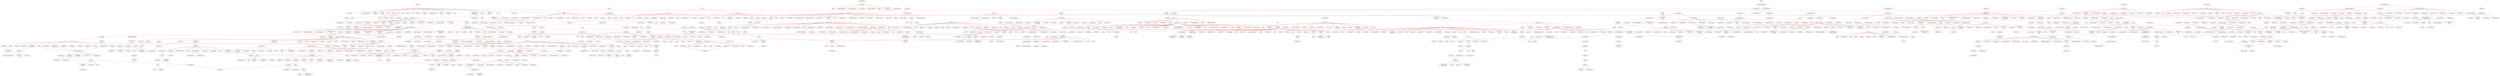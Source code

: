 strict graph "" {
	node [label="\N"];
	1000	 [fontsize=16,
		height=0.25,
		label=Incubus,
		level=1,
		pos="-1234.659999999938,-19478.969999999994",
		weight=1214650,
		width=0.7361111111111112];
	831	 [fontsize=16,
		height=0.25,
		label=Fuel,
		level=1,
		pos="-2822.969999999994,-16442.44999999999",
		weight=373212,
		width=0.4027777777777778];
	1000 -- 831	 [color=red];
	507	 [fontsize=16,
		height=0.25,
		label=Creed,
		level=1,
		pos="-4819.360000000001,-20312.080000000024",
		weight=566764,
		width=0.5694444444444444];
	831 -- 507	 [color=red];
	1274	 [fontsize=16,
		height=0.25,
		label=Lit,
		level=2,
		pos="1316.7900000000081,-8608.74000000006",
		weight=192681,
		width=0.2222222222222222];
	831 -- 1274	 [color=red];
	2282	 [fontsize=16,
		height=0.25,
		label="The Verve\nPipe",
		level=7,
		pos="2480.7999999999665,-20520.860000000088",
		weight=171136,
		width=1.5555555555555556];
	831 -- 2282	 [color=red];
	1363	 [fontsize=16,
		height=0.25,
		label="Matchbox Twenty",
		level=6,
		pos="-4739.700000000063,-16838.979999999945",
		weight=570024,
		width=1.6388888888888888];
	831 -- 1363	 [color=red];
	1672	 [fontsize=16,
		height=0.25,
		label="Puddle of\nMudd",
		level=1,
		pos="1443.1099999998987,-15648.019999999946",
		weight=394073,
		width=1.5833333333333333];
	831 -- 1672	 [color=red];
	17	 [fontsize=16,
		height=0.25,
		label="3 Doors\nDown",
		level=1,
		pos="-2398.5499999999665,-20764.849999999962",
		weight=949527,
		width=1.4444444444444444];
	831 -- 17	 [color=red];
	1780	 [fontsize=16,
		height=0.25,
		label=Saliva,
		level=1,
		pos="-3462.160000000098,-12024.240000000034",
		weight=316243,
		width=0.5694444444444444];
	831 -- 1780	 [color=red];
	511	 [fontsize=16,
		height=0.25,
		label=Crossfade,
		level=1,
		pos="-5709.96999999995,-18569.030000000013",
		weight=257392,
		width=0.9583333333333334];
	831 -- 511	 [color=red];
	1934	 [fontsize=16,
		height=0.25,
		label=Staind,
		level=1,
		pos="-6039.690000000082,-14394.359999999979",
		weight=597418,
		width=0.5972222222222222];
	831 -- 1934	 [color=red];
	548	 [fontsize=16,
		height=0.25,
		label=Daughtry,
		level=1,
		pos="-5123.629999999968,-23362.239999999983",
		weight=206038,
		width=0.8472222222222222];
	831 -- 548	 [color=red];
	2356	 [fontsize=16,
		height=0.25,
		label=Trapt,
		level=1,
		pos="-6387.679999999957,-15373.269999999924",
		weight=315592,
		width=0.4861111111111111];
	831 -- 2356	 [color=red];
	375	 [fontsize=16,
		height=0.25,
		label=Bush,
		level=4,
		pos="-1356.720000000052,-13119.39000000005",
		weight=546559,
		width=0.4861111111111111];
	831 -- 375	 [color=red];
	439	 [fontsize=16,
		height=0.25,
		label=Chevelle,
		level=1,
		pos="1497.209999999941,-14166.679999999993",
		weight=404631,
		width=0.8194444444444444];
	831 -- 439	 [color=red];
	77	 [fontsize=16,
		height=0.25,
		label="Alien Ant\nFarm",
		level=1,
		pos="618.029999999977,-13403.48000000004",
		weight=481750,
		width=1.4861111111111112];
	831 -- 77	 [color=red];
	789	 [fontsize=16,
		height=0.25,
		label="Finger Eleven",
		level=1,
		pos="489.1299999999974,-16936.12999999997",
		weight=331711,
		width=1.2916666666666667];
	831 -- 789	 [color=red];
	895	 [fontsize=16,
		height=0.25,
		label="Goo Goo\nDolls",
		level=7,
		pos="-3495.5700000000143,-13862.91000000001",
		weight=854056,
		width=1.5];
	831 -- 895	 [color=red];
	1576	 [fontsize=16,
		height=0.25,
		label="Our Lady\nPeace",
		level=6,
		pos="-4973.6316227165735,-13489.324973650931",
		weight=290309,
		width=1.6388888888888888];
	831 -- 1576;
	482	 [fontsize=16,
		height=0.25,
		label=Cold,
		level=1,
		pos="-2327.8994207086143,-12822.892297987877",
		weight=240430,
		width=0.4305555555555556];
	831 -- 482;
	960	 [fontsize=16,
		height=0.25,
		label=Hinder,
		level=1,
		pos="539.4139878214264,-17870.969077617476",
		weight=283860,
		width=0.6111111111111112];
	831 -- 960;
	1248	 [fontsize=16,
		height=0.25,
		label="Lenny Kravitz",
		level=8,
		pos="-5647.310000000063,-21315.139999999934",
		weight=800370,
		width=1.2638888888888888];
	507 -- 1248	 [color=red];
	2050	 [fontsize=16,
		height=0.25,
		label="The Ataris",
		level=4,
		pos="5386.059999999925,-4758.179999999993",
		weight=402386,
		width=0.9444444444444444];
	1274 -- 2050	 [color=red];
	869	 [fontsize=16,
		height=0.25,
		label="Gin Blossoms",
		level=2,
		pos="3739.4899999999398,-22131.230000000003",
		weight=214073,
		width=1.2916666666666667];
	2282 -- 869	 [color=red];
	668	 [fontsize=16,
		height=0.25,
		label="Duncan Sheik",
		level=8,
		pos="7284.880000000012,-20396.909999999996",
		weight=101168,
		width=1.3055555555555556];
	2282 -- 668	 [color=red];
	1278	 [fontsize=16,
		height=0.25,
		label=Live,
		level=7,
		pos="4500.950000000055,-18421.909999999996",
		weight=509553,
		width=0.3888888888888889];
	2282 -- 1278	 [color=red];
	1822	 [fontsize=16,
		height=0.25,
		label=Semisonic,
		level=6,
		pos="2258.9700000000666,-22025.36000000006",
		weight=313910,
		width=0.9722222222222222];
	2282 -- 1822	 [color=red];
	2287	 [fontsize=16,
		height=0.25,
		label="The Wallflowers",
		level=7,
		pos="710.0499999999374,-20308.169999999962",
		weight=343767,
		width=1.4861111111111112];
	2282 -- 2287	 [color=red];
	2354	 [fontsize=16,
		height=0.25,
		label=Train,
		level=7,
		pos="2568.3300000000163,-17666.549999999996",
		weight=367682,
		width=0.4722222222222222];
	2282 -- 2354	 [color=red];
	487	 [fontsize=16,
		height=0.25,
		label="Collective Soul",
		level=7,
		pos="1024.1299999999828,-21572.069999999978",
		weight=380646,
		width=1.375];
	2282 -- 487	 [color=red];
	754	 [fontsize=16,
		height=0.25,
		label="Eve 6",
		level=2,
		pos="1992.8400000000183,-17794.53000000005",
		weight=317568,
		width=0.5416666666666666];
	2282 -- 754	 [color=red];
	755	 [fontsize=16,
		height=0.25,
		label=Everclear,
		level=2,
		pos="4489.140000000021,-17417.279999999984",
		weight=390700,
		width=0.8888888888888888];
	2282 -- 755	 [color=red];
	1339	 [fontsize=16,
		height=0.25,
		label="Marcy Playground",
		level=7,
		pos="5784.86763907077,-22079.522847802647",
		weight=244071,
		width=1.6944444444444444];
	2282 -- 1339;
	2409	 [fontsize=16,
		height=0.25,
		label="Vertical Horizon",
		level=7,
		pos="2947.7779523407444,-22286.788877728824",
		weight=272035,
		width=1.4583333333333333];
	2282 -- 2409;
	1821	 [fontsize=16,
		height=0.25,
		label=Seether,
		level=2,
		pos="-6914.600000000006,-19932.84999999997",
		weight=447230,
		width=0.7361111111111112];
	511 -- 1821	 [color=red];
	1983	 [fontsize=16,
		height=0.25,
		label="Sunrise Avenue",
		level=8,
		pos="-5513.779999999933,-25648.929999999986",
		weight=181985,
		width=1.4722222222222223];
	548 -- 1983	 [color=red];
	1003	 [fontsize=16,
		height=0.25,
		label=Infernal,
		level=3,
		pos="-16465.209999999923,-3839.599999999984",
		weight=147992,
		width=0.6944444444444444];
	1212	 [fontsize=16,
		height=0.25,
		label="Kylie Minogue",
		level=2,
		pos="-18516.309999999983,-2621.829999999969",
		weight=780058,
		width=1.3194444444444444];
	1003 -- 1212	 [color=red];
	2385	 [fontsize=16,
		height=0.25,
		label="Uniting Nations",
		level=7,
		pos="-15982.230000000018,-2087.690000000006",
		weight=103026,
		width=1.4166666666666667];
	1003 -- 2385	 [color=red];
	413	 [fontsize=16,
		height=0.25,
		label=Cascada,
		level=5,
		pos="-17718.390000000094,-4362.90000000006",
		weight=422222,
		width=0.8333333333333334];
	1003 -- 413	 [color=red];
	986	 [fontsize=16,
		height=0.25,
		label="Ian Van\nDahl",
		level=2,
		pos="-14130.659999999938,-4893.330000000024",
		weight=207732,
		width=1.3055555555555556];
	1003 -- 986	 [color=red];
	910	 [fontsize=16,
		height=0.25,
		label="Groove Coverage",
		level=6,
		pos="-16491.165415659143,-5666.0445038289145",
		weight=249442,
		width=1.6666666666666667];
	1003 -- 910;
	1907	 [fontsize=16,
		height=0.25,
		label="Sophie Ellis-Bextor",
		level=5,
		pos="-20775.67999999993,-1526.6699999999983",
		weight=310619,
		width=1.7638888888888888];
	1212 -- 1907	 [color=red];
	878	 [fontsize=16,
		height=0.25,
		label="Global Deejays",
		level=4,
		pos="-14736.449999999968,-2316.8499999999767",
		weight=154709,
		width=1.4166666666666667];
	2385 -- 878	 [color=red];
	815	 [fontsize=16,
		height=0.25,
		label=Fragma,
		level=2,
		pos="-12851.170000000035,-6686.110000000022",
		weight=196835,
		width=0.7222222222222222];
	986 -- 815	 [color=red];
	921	 [fontsize=16,
		height=0.25,
		label="Gwen Stefani",
		level=5,
		pos="-21000.690000000002,-5496.089999999964",
		weight=827112,
		width=1.2638888888888888];
	1907 -- 921	 [color=red];
	1144	 [fontsize=16,
		height=0.25,
		label="Just Jack",
		level=6,
		pos="-11537.449999999946,-858.6599999999853",
		weight=182697,
		width=0.875];
	1907 -- 1144	 [color=red];
	1218	 [fontsize=16,
		height=0.25,
		label="Lady GaGa",
		level=4,
		pos="-22630.790000000015,-3597.8500000000095",
		weight=461534,
		width=1.0833333333333333];
	1907 -- 1218	 [color=red];
	1263	 [fontsize=16,
		height=0.25,
		label="Lily Allen",
		level=3,
		pos="-18742.589999999997,-684.1500000000233",
		weight=735619,
		width=0.8194444444444444];
	1907 -- 1263	 [color=red];
	1322	 [fontsize=16,
		height=0.25,
		label=Madonna,
		level=3,
		pos="-24139.320000000047,-1883.1199999999917",
		weight=1223315,
		width=0.8888888888888888];
	1907 -- 1322	 [color=red];
	1417	 [fontsize=16,
		height=0.25,
		label=Mika,
		level=4,
		pos="-20045.039999999917,275.5300000000243",
		weight=692106,
		width=0.4444444444444444];
	1907 -- 1417	 [color=red];
	1747	 [fontsize=16,
		height=0.25,
		label=Robyn,
		level=4,
		pos="-23598.679999999942,116.1800000000112",
		weight=309001,
		width=0.6111111111111112];
	1907 -- 1747	 [color=red];
	1807	 [fontsize=16,
		height=0.25,
		label="Scissor Sisters",
		level=5,
		pos="-20898.51999999996,833.9499999999898",
		weight=603869,
		width=1.375];
	1907 -- 1807	 [color=red];
	1977	 [fontsize=16,
		height=0.25,
		label=Sugababes,
		level=4,
		pos="-23292.069999999978,-3684.45000000003",
		weight=580581,
		width=1.0694444444444444];
	1907 -- 1977	 [color=red];
	604	 [fontsize=16,
		height=0.25,
		label=Dido,
		level=3,
		pos="-22919.059999999954,-47.58000000008178",
		weight=957515,
		width=0.4305555555555556];
	1907 -- 604	 [color=red];
	872	 [fontsize=16,
		height=0.25,
		label="Girls Aloud",
		level=2,
		pos="-19933.409999999967,-3784.9899999999943",
		weight=329039,
		width=1.0];
	1907 -- 872	 [color=red];
	889	 [fontsize=16,
		height=0.25,
		label=Goldfrapp,
		level=3,
		pos="-24832.459999999977,-2297.9999999999927",
		weight=906439,
		width=0.9166666666666666];
	1907 -- 889	 [color=red];
	1861	 [fontsize=16,
		height=0.25,
		label="Siobhan Donaghy",
		level=4,
		pos="-21666.405135931287,68.06569640515227",
		weight=105076,
		width=1.6805555555555556];
	1907 -- 1861;
	131	 [fontsize=16,
		height=0.25,
		label=Annie,
		level=4,
		pos="-18202.3948514245,1066.493392614495",
		weight=259435,
		width=0.5416666666666666];
	1907 -- 131;
	1385	 [fontsize=16,
		height=0.25,
		label="Melanie C",
		level=3,
		pos="-18317.149743940292,-4228.876841956131",
		weight=274824,
		width=0.9444444444444444];
	1907 -- 1385;
	242	 [fontsize=16,
		height=0.25,
		label="Benny Benassi",
		level=4,
		pos="-13502.359999999935,-3271.429999999964",
		weight=348601,
		width=1.4027777777777777];
	878 -- 242	 [color=red];
	1999	 [fontsize=16,
		height=0.25,
		label="System F",
		level=2,
		pos="-15596.829999999973,-5608.649999999947",
		weight=115545,
		width=0.8888888888888888];
	815 -- 1999	 [color=red];
	172	 [fontsize=16,
		height=0.25,
		label=ATB,
		level=2,
		pos="-11524.630000000023,-6358.370000000086",
		weight=438399,
		width=0.4027777777777778];
	815 -- 172	 [color=red];
	633	 [fontsize=16,
		height=0.25,
		label="DJ Sammy",
		level=2,
		pos="-10317.58000000003,-8429.379999999997",
		weight=208956,
		width=1.0416666666666667];
	815 -- 633	 [color=red];
	1004	 [fontsize=16,
		height=0.25,
		label="In Flames",
		level=4,
		pos="6522.90999999996,36629.699999999924",
		weight=514041,
		width=0.9166666666666666];
	542	 [fontsize=16,
		height=0.25,
		label="Dark Tranquillity",
		level=5,
		pos="5957.4700000000375,35058.07999999994",
		weight=232932,
		width=1.4861111111111112];
	1004 -- 542	 [color=red];
	101	 [fontsize=16,
		height=0.25,
		label="Amon Amarth",
		level=5,
		pos="3891.5200000000186,36257.33",
		weight=224808,
		width=1.2777777777777777];
	542 -- 101	 [color=red];
	149	 [fontsize=16,
		height=0.25,
		label="Arch Enemy",
		level=5,
		pos="6944.5299999999625,32480.72999999999",
		weight=307623,
		width=1.1527777777777777];
	542 -- 149	 [color=red];
	731	 [fontsize=16,
		height=0.25,
		label=Ensiferum,
		level=5,
		pos="1918.0499999999665,36567.959999999875",
		weight=181637,
		width=0.9444444444444444];
	101 -- 731	 [color=red];
	1226	 [fontsize=16,
		height=0.25,
		label="Lamb of\nGod",
		level=4,
		pos="9237.859999999957,30677.759999999984",
		weight=310308,
		width=1.3333333333333333];
	149 -- 1226	 [color=red];
	2150	 [fontsize=16,
		height=0.25,
		label="The Haunted",
		level=5,
		pos="5017.6799999999785,31969.289999999863",
		weight=138500,
		width=1.2222222222222223];
	149 -- 2150	 [color=red];
	1005	 [fontsize=16,
		height=0.25,
		label="Ingrid Michaelson",
		level=3,
		pos="8759.259999999987,-13467.449999999953",
		weight=254827,
		width=1.6388888888888888];
	1713	 [fontsize=16,
		height=0.25,
		label="Regina Spektor",
		level=3,
		pos="6805.219999999979,-12695.30999999999",
		weight=689251,
		width=1.4444444444444444];
	1005 -- 1713	 [color=red];
	2362	 [fontsize=16,
		height=0.25,
		label="Tristan Prettyman",
		level=5,
		pos="11269.359999999935,-14727.449999999975",
		weight=153970,
		width=1.6388888888888888];
	1005 -- 2362	 [color=red];
	1079	 [fontsize=16,
		height=0.25,
		label="Joanna Newsom",
		level=3,
		pos="8355.879999999968,-11377.179999999964",
		weight=368213,
		width=1.5694444444444444];
	1713 -- 1079	 [color=red];
	1160	 [fontsize=16,
		height=0.25,
		label="Kate Nash",
		level=3,
		pos="6523.080000000096,-11222.499999999964",
		weight=512121,
		width=0.9861111111111112];
	1713 -- 1160	 [color=red];
	1432	 [fontsize=16,
		height=0.25,
		label=Mirah,
		level=6,
		pos="7300.339999999975,-14950.69999999999",
		weight=308944,
		width=0.5277777777777778];
	1713 -- 1432	 [color=red];
	1731	 [fontsize=16,
		height=0.25,
		label="Rilo Kiley",
		level=6,
		pos="4616.30999999999,-13825.079999999994",
		weight=558451,
		width=0.8611111111111112];
	1713 -- 1731	 [color=red];
	2121	 [fontsize=16,
		height=0.25,
		label="The Dresden\nDolls",
		level=8,
		pos="5659.300000000068,-15171.33000000006",
		weight=329837,
		width=1.8472222222222223];
	1713 -- 2121	 [color=red];
	997	 [fontsize=16,
		height=0.25,
		label="Imogen Heap",
		level=3,
		pos="4408.640000000036,-12080.75999999998",
		weight=677093,
		width=1.2638888888888888];
	1713 -- 997	 [color=red];
	1018	 [fontsize=16,
		height=0.25,
		label="Jack Johnson",
		level=7,
		pos="12218.959999999955,-11429.540000000095",
		weight=1099826,
		width=1.2777777777777777];
	2362 -- 1018	 [color=red];
	1142	 [fontsize=16,
		height=0.25,
		label="Justin Nozuka",
		level=5,
		pos="13834.899999999929,-13392.949999999932",
		weight=107972,
		width=1.3194444444444444];
	2362 -- 1142	 [color=red];
	1045	 [fontsize=16,
		height=0.25,
		label="Jason Mraz",
		level=8,
		pos="11694.779999999948,-16397.649999999943",
		weight=643326,
		width=1.0833333333333333];
	2362 -- 1045	 [color=red];
	1121	 [fontsize=16,
		height=0.25,
		label="Josh Kelley",
		level=5,
		pos="8718.809999999903,-17658.33999999999",
		weight=144777,
		width=1.0694444444444444];
	2362 -- 1121	 [color=red];
	1209	 [fontsize=16,
		height=0.25,
		label="KT Tunstall",
		level=3,
		pos="8998.489999999976,-15459.420000000064",
		weight=684225,
		width=1.0416666666666667];
	2362 -- 1209	 [color=red];
	128	 [fontsize=16,
		height=0.25,
		label="Anna Nalick",
		level=3,
		pos="10534.289999999972,-12341.289999999964",
		weight=305049,
		width=1.1111111111111112];
	2362 -- 128	 [color=red];
	1684	 [fontsize=16,
		height=0.25,
		label="Rachael Yamagata",
		level=3,
		pos="13282.529999999984,-16256.440000000024",
		weight=348857,
		width=1.7638888888888888];
	2362 -- 1684	 [color=red];
	1790	 [fontsize=16,
		height=0.25,
		label="Sara Bareilles",
		level=3,
		pos="10731.289999999972,-16913.57999999998",
		weight=351048,
		width=1.2916666666666667];
	2362 -- 1790	 [color=red];
	481	 [fontsize=16,
		height=0.25,
		label="Colbie Caillat",
		level=3,
		pos="13160.94999999999,-14747.710000000028",
		weight=374979,
		width=1.2222222222222223];
	2362 -- 481	 [color=red];
	104	 [fontsize=16,
		height=0.25,
		label="Amos Lee",
		level=4,
		pos="13582.805286142895,-11900.037093348721",
		weight=276612,
		width=0.9444444444444444];
	2362 -- 104;
	2288	 [fontsize=16,
		height=0.25,
		label="The Weepies",
		level=4,
		pos="8909.720861916394,-11938.472414091571",
		weight=220100,
		width=1.2361111111111112];
	2362 -- 2288;
	1147	 [fontsize=16,
		height=0.25,
		label="Kaki King",
		level=5,
		pos="7496.174259652362,-15842.771883335932",
		weight=105886,
		width=0.8888888888888888];
	1432 -- 1147;
	830	 [fontsize=16,
		height=0.25,
		label="Frou Frou",
		level=3,
		pos="3056.82999999998,-12847.170000000064",
		weight=640714,
		width=0.9166666666666666];
	997 -- 830	 [color=red];
	549	 [fontsize=16,
		height=0.25,
		label="Dave Matthews &\nTim Reynolds",
		level=7,
		pos="13502.049999999916,-8780.209999999988",
		weight=110409,
		width=3.0972222222222223];
	1018 -- 549	 [color=red];
	1031	 [fontsize=16,
		height=0.25,
		label="James Morrison",
		level=3,
		pos="14825.799999999908,-12009.679999999971",
		weight=450459,
		width=1.5];
	1142 -- 1031	 [color=red];
	1590	 [fontsize=16,
		height=0.25,
		label="Paolo Nutini",
		level=3,
		pos="14936.059999999961,-13759.80999999999",
		weight=366738,
		width=1.125];
	1142 -- 1590	 [color=red];
	1121 -- 668	 [color=red];
	412	 [fontsize=16,
		height=0.25,
		label="Cary Brothers",
		level=4,
		pos="6549.352768337856,-9149.728088389907",
		weight=273940,
		width=1.2916666666666667];
	2288 -- 412;
	1006	 [fontsize=16,
		height=0.25,
		label=Interpol,
		level=5,
		pos="-4543.880000000092,30781.129999999946",
		weight=1087041,
		width=0.6944444444444444];
	1127	 [fontsize=16,
		height=0.25,
		label="Joy Division",
		level=6,
		pos="-6607.5,30552.5099999999",
		weight=764356,
		width=1.1111111111111112];
	1006 -- 1127	 [color=red];
	1456	 [fontsize=16,
		height=0.25,
		label=Morrissey,
		level=8,
		pos="-7674.9700000000375,28537.369999999955",
		weight=581637,
		width=0.9027777777777778];
	1127 -- 1456	 [color=red];
	1515	 [fontsize=16,
		height=0.25,
		label="New Order",
		level=8,
		pos="-5290.080000000016,29494.599999999857",
		weight=741154,
		width=1.0138888888888888];
	1127 -- 1515	 [color=red];
	1862	 [fontsize=16,
		height=0.25,
		label="Siouxsie and\nthe Banshees",
		level=3,
		pos="-5222.289999999972,32103.97999999994",
		weight=340087,
		width=2.6527777777777777];
	1127 -- 1862	 [color=red];
	1905	 [fontsize=16,
		height=0.25,
		label="Sonic Youth",
		level=6,
		pos="-5300.789999999928,27473.479999999945",
		weight=746676,
		width=1.1111111111111112];
	1127 -- 1905	 [color=red];
	2105	 [fontsize=16,
		height=0.25,
		label="The Cure",
		level=6,
		pos="-9057.53000000002,29861.829999999944",
		weight=1344110,
		width=0.875];
	1127 -- 2105	 [color=red];
	2247	 [fontsize=16,
		height=0.25,
		label="The Smiths",
		level=6,
		pos="-8825.539999999972,31569.279999999977",
		weight=847939,
		width=1.0555555555555556];
	1127 -- 2247	 [color=red];
	380	 [fontsize=16,
		height=0.25,
		label=Buzzcocks,
		level=7,
		pos="-7279.429999999964,33473.15000000002",
		weight=307283,
		width=1.0];
	1127 -- 380	 [color=red];
	216	 [fontsize=16,
		height=0.25,
		label=Bauhaus,
		level=6,
		pos="-5698.863926735983,34090.96634748235",
		weight=251617,
		width=0.8333333333333334];
	1127 -- 216;
	1840	 [fontsize=16,
		height=0.25,
		label="She Wants\nRevenge",
		level=6,
		pos="-8914.711754407988,33385.01185472064",
		weight=257284,
		width=2.0416666666666665];
	1127 -- 1840;
	2481	 [fontsize=16,
		height=0.25,
		label="Yo La\nTengo",
		level=6,
		pos="-3162.1599999999235,25336.08999999999",
		weight=501036,
		width=1.2777777777777777];
	1905 -- 2481	 [color=red];
	1692	 [fontsize=16,
		height=0.25,
		label=Ramones,
		level=6,
		pos="-8339.55999999999,34651.92999999992",
		weight=757401,
		width=0.9027777777777778];
	380 -- 1692	 [color=red];
	2163	 [fontsize=16,
		height=0.25,
		label="The Jam",
		level=7,
		pos="-6403.710000000057,34894.569999999905",
		weight=316470,
		width=0.8194444444444444];
	380 -- 2163	 [color=red];
	1007	 [fontsize=16,
		height=0.25,
		label=INXS,
		level=7,
		pos="24025.739999999954,12946.620000000028",
		weight=514441,
		width=0.5];
	1389	 [fontsize=16,
		height=0.25,
		label="Men at\nWork",
		level=7,
		pos="24901.03999999997,14356.03000000005",
		weight=251687,
		width=1.3055555555555556];
	1007 -- 1389	 [color=red];
	1856	 [fontsize=16,
		height=0.25,
		label="Simple Minds",
		level=2,
		pos="26343.499999999964,14573.679999999978",
		weight=378332,
		width=1.2638888888888888];
	1389 -- 1856	 [color=red];
	2212	 [fontsize=16,
		height=0.25,
		label="The Police",
		level=7,
		pos="23276.739999999925,15045.459999999923",
		weight=957227,
		width=0.9861111111111112];
	1389 -- 2212	 [color=red];
	1916	 [fontsize=16,
		height=0.25,
		label="Spandau Ballet",
		level=2,
		pos="30016.33999999999,12927.600000000002",
		weight=200569,
		width=1.4166666666666667];
	1856 -- 1916	 [color=red];
	1009	 [fontsize=16,
		height=0.25,
		label="Iron &\nWine",
		level=4,
		pos="-32870.63999999993,7620.7599999999875",
		weight=814278,
		width=1.2083333333333333];
	797	 [fontsize=16,
		height=0.25,
		label="Fleet Foxes",
		level=5,
		pos="-36295.03999999997,8097.1700000000565",
		weight=368486,
		width=1.0972222222222223];
	1009 -- 797	 [color=red];
	1117	 [fontsize=16,
		height=0.25,
		label="José González",
		level=4,
		pos="-38683.42999999994,6713.83000000004",
		weight=545027,
		width=1.3888888888888888];
	797 -- 1117	 [color=red];
	114	 [fontsize=16,
		height=0.25,
		label="Andrew Bird",
		level=3,
		pos="-35620.35000000003,10644.219999999965",
		weight=483747,
		width=1.1388888888888888];
	797 -- 114	 [color=red];
	124	 [fontsize=16,
		height=0.25,
		label="Animal Collective",
		level=3,
		pos="-33578.29999999994,7331.1199999999935",
		weight=467779,
		width=1.5972222222222223];
	797 -- 124	 [color=red];
	320	 [fontsize=16,
		height=0.25,
		label="Bon Iver",
		level=4,
		pos="-37869.98999999993,13205.509999999951",
		weight=202669,
		width=0.7777777777777778];
	797 -- 320	 [color=red];
	1478	 [fontsize=16,
		height=0.25,
		label="M. Ward",
		level=5,
		pos="-34222.28999999996,9751.560000000023",
		weight=327010,
		width=0.7916666666666666];
	797 -- 1478	 [color=red];
	148	 [fontsize=16,
		height=0.25,
		label="Arcade Fire",
		level=5,
		pos="-31507.319999999945,9437.85999999997",
		weight=483352,
		width=1.0833333333333333];
	797 -- 148	 [color=red];
	1487	 [fontsize=16,
		height=0.25,
		label="My Morning\nJacket",
		level=6,
		pos="-39605.73999999996,6733.50000000002",
		weight=379393,
		width=1.875];
	797 -- 1487	 [color=red];
	1537	 [fontsize=16,
		height=0.25,
		label="Noah and\nthe Whale",
		level=6,
		pos="-41159.52999999989,8514.049999999934",
		weight=108674,
		width=2.0277777777777777];
	797 -- 1537	 [color=red];
	1976	 [fontsize=16,
		height=0.25,
		label="Sufjan Stevens",
		level=5,
		pos="-37406.19999999998,3214.2400000000343",
		weight=772295,
		width=1.4027777777777777];
	797 -- 1976	 [color=red];
	207	 [fontsize=16,
		height=0.25,
		label="Band of\nHorses",
		level=5,
		pos="-38522.08999999997,10783.580000000018",
		weight=408313,
		width=1.5694444444444444];
	797 -- 207	 [color=red];
	2112	 [fontsize=16,
		height=0.25,
		label="The Decemberists",
		level=3,
		pos="-38410.079999999936,10252.509999999953",
		weight=715277,
		width=1.7083333333333333];
	797 -- 2112	 [color=red];
	2197	 [fontsize=16,
		height=0.25,
		label="The National",
		level=5,
		pos="-39961.829999999834,8771.679999999978",
		weight=409138,
		width=1.1805555555555556];
	797 -- 2197	 [color=red];
	2242	 [fontsize=16,
		height=0.25,
		label="The Shins",
		level=5,
		pos="-35608.300000000025,5403.440000000031",
		weight=1074793,
		width=0.9444444444444444];
	797 -- 2242	 [color=red];
	231	 [fontsize=16,
		height=0.25,
		label=Beirut,
		level=5,
		pos="-37462.35000000003,4833.349999999989",
		weight=360793,
		width=0.5416666666666666];
	797 -- 231	 [color=red];
	2393	 [fontsize=16,
		height=0.25,
		label="Vampire Weekend",
		level=3,
		pos="-34856.96999999996,5087.519999999975",
		weight=407130,
		width=1.7083333333333333];
	797 -- 2393	 [color=red];
	599	 [fontsize=16,
		height=0.25,
		label=DeVotchKa,
		level=5,
		pos="-33002.580000000016,5252.139999999983",
		weight=163024,
		width=1.0555555555555556];
	797 -- 599	 [color=red];
	905	 [fontsize=16,
		height=0.25,
		label="Great Lake\nSwimmers",
		level=7,
		pos="-38633.53851282292,5290.442805882256",
		weight=183333,
		width=2.1944444444444446];
	797 -- 905;
	908	 [fontsize=16,
		height=0.25,
		label="Grizzly Bear",
		level=3,
		pos="-34298.89798741945,11156.861144917433",
		weight=262914,
		width=1.1388888888888888];
	797 -- 908;
	1124	 [fontsize=16,
		height=0.25,
		label="Joshua Radin",
		level=4,
		pos="-40264.07394893276,5798.331274784867",
		weight=254988,
		width=1.2916666666666667];
	1117 -- 1124;
	1523	 [fontsize=16,
		height=0.25,
		label="Nick Drake",
		level=4,
		pos="-40034.93000000003,17974.55000000004",
		weight=657487,
		width=1.0277777777777777];
	320 -- 1523	 [color=red];
	138	 [fontsize=16,
		height=0.25,
		label="Antony and\nthe Johnsons",
		level=5,
		pos="-36265.599999999955,13680.619999999937",
		weight=334464,
		width=2.486111111111111];
	320 -- 138	 [color=red];
	492	 [fontsize=16,
		height=0.25,
		label="Conor Oberst",
		level=6,
		pos="-40692.79999999992,12384.469999999981",
		weight=108756,
		width=1.2638888888888888];
	320 -- 492	 [color=red];
	531	 [fontsize=16,
		height=0.25,
		label="Damien Rice",
		level=4,
		pos="-39846.66999999983,13821.13999999993",
		weight=765745,
		width=1.2083333333333333];
	320 -- 531	 [color=red];
	2213	 [fontsize=16,
		height=0.25,
		label="The Polyphonic\nSpree",
		level=5,
		pos="-27978.709999999934,8221.970000000025",
		weight=223443,
		width=2.1805555555555554];
	148 -- 2213	 [color=red];
	1488	 [fontsize=16,
		height=0.25,
		label="Mystery Jets",
		level=3,
		pos="-43398.909999999996,7917.8199999999815",
		weight=224026,
		width=1.1666666666666667];
	1537 -- 1488	 [color=red];
	1619	 [fontsize=16,
		height=0.25,
		label="Pedro the\nLion",
		level=8,
		pos="-38706.56999999987,372.11999999993714",
		weight=240022,
		width=1.4722222222222223];
	1976 -- 1619	 [color=red];
	388	 [fontsize=16,
		height=0.25,
		label=Calexico,
		level=7,
		pos="-33425.22999999991,3283.290000000099",
		weight=330058,
		width=0.8055555555555556];
	599 -- 388	 [color=red];
	886	 [fontsize=16,
		height=0.25,
		label="Gogol Bordello",
		level=8,
		pos="-31270.617041727834,5832.551509484303",
		weight=271704,
		width=1.3888888888888888];
	599 -- 886;
	1561	 [fontsize=16,
		height=0.25,
		label="Okkervil River",
		level=5,
		pos="-40971.68112286519,2483.038028080904",
		weight=300893,
		width=1.2916666666666667];
	905 -- 1561;
	446	 [fontsize=16,
		height=0.25,
		label="Children of\nBodom",
		level=5,
		pos="347.65000000003056,36560.12999999996",
		weight=450449,
		width=1.8472222222222223];
	731 -- 446	 [color=red];
	1011	 [fontsize=16,
		height=0.25,
		label="Iron Maiden",
		level=3,
		pos="97361.88999999981,79887.52999999971",
		weight=836037,
		width=1.1111111111111112];
	949	 [fontsize=16,
		height=0.25,
		label=Helloween,
		level=5,
		pos="95174.44,79974.67999999983",
		weight=297463,
		width=0.9861111111111112];
	1011 -- 949	 [color=red];
	1129	 [fontsize=16,
		height=0.25,
		label="Judas Priest",
		level=3,
		pos="95356.45000000016,82027.51999999993",
		weight=490388,
		width=1.1527777777777777];
	949 -- 1129	 [color=red];
	1902	 [fontsize=16,
		height=0.25,
		label="Sonata Arctica",
		level=5,
		pos="97788.56000000008,82834.56999999998",
		weight=349647,
		width=1.3472222222222223];
	949 -- 1902	 [color=red];
	362	 [fontsize=16,
		height=0.25,
		label="Bruce Dickinson",
		level=7,
		pos="92601.27999999985,77310.57999999981",
		weight=186862,
		width=1.5138888888888888];
	949 -- 362	 [color=red];
	589	 [fontsize=16,
		height=0.25,
		label="Demons &\nWizards",
		level=5,
		pos="93123.90000000023,81647.34999999992",
		weight=146421,
		width=1.9166666666666667];
	949 -- 589	 [color=red];
	655	 [fontsize=16,
		height=0.25,
		label=DragonForce,
		level=6,
		pos="96124.74999999985,78264.30999999995",
		weight=336162,
		width=1.2222222222222223];
	949 -- 655	 [color=red];
	1335	 [fontsize=16,
		height=0.25,
		label=Manowar,
		level=3,
		pos="91527.59346783708,79758.33951020062",
		weight=287888,
		width=0.875];
	949 -- 1335;
	1967	 [fontsize=16,
		height=0.25,
		label=Stratovarius,
		level=5,
		pos="94699.23984892186,76352.46001039533",
		weight=243615,
		width=1.1111111111111112];
	949 -- 1967;
	1529	 [fontsize=16,
		height=0.25,
		label=Nightwish,
		level=3,
		pos="99570.37999999986,85160.07999999993",
		weight=674973,
		width=0.9027777777777778];
	1902 -- 1529	 [color=red];
	1801	 [fontsize=16,
		height=0.25,
		label=Saxon,
		level=3,
		pos="90026.62,74644.2399999999",
		weight=173883,
		width=0.5972222222222222];
	362 -- 1801	 [color=red];
	287	 [fontsize=16,
		height=0.25,
		label="Blind Guardian",
		level=5,
		pos="92306.01999999987,83160.55999999985",
		weight=339213,
		width=1.3888888888888888];
	589 -- 287	 [color=red];
	929	 [fontsize=16,
		height=0.25,
		label=HammerFall,
		level=5,
		pos="90308.73311934841,79319.01835035115",
		weight=261582,
		width=1.1527777777777777];
	589 -- 929;
	988	 [fontsize=16,
		height=0.25,
		label="Iced Earth",
		level=7,
		pos="95939.06688065204,83975.68164964873",
		weight=295248,
		width=0.9444444444444444];
	589 -- 988;
	1016	 [fontsize=16,
		height=0.25,
		label="Jack's Mannequin",
		level=4,
		pos="-28859.639999999927,-16078.499999999978",
		weight=308392,
		width=1.6666666666666667];
	2161	 [fontsize=16,
		height=0.25,
		label="The Hush\nSound",
		level=6,
		pos="-31219.989999999863,-15115.949999999953",
		weight=139773,
		width=1.6944444444444444];
	1016 -- 2161	 [color=red];
	1560	 [fontsize=16,
		height=0.25,
		label="OK Go",
		level=7,
		pos="-28861.059999999983,-14022.659999999996",
		weight=485588,
		width=0.6527777777777778];
	2161 -- 1560	 [color=red];
	1588	 [fontsize=16,
		height=0.25,
		label="Panic at\nthe Disco",
		level=4,
		pos="-29872.159999999894,-18004.659999999967",
		weight=253447,
		width=1.7916666666666667];
	2161 -- 1588	 [color=red];
	1635	 [fontsize=16,
		height=0.25,
		label="Phantom Planet",
		level=8,
		pos="-31641.780000000028,-13145.579999999965",
		weight=431228,
		width=1.5];
	2161 -- 1635	 [color=red];
	1901	 [fontsize=16,
		height=0.25,
		label="Something Corporate",
		level=4,
		pos="-31495.77999999995,-17170.56999999994",
		weight=401691,
		width=2.0];
	2161 -- 1901	 [color=red];
	1968	 [fontsize=16,
		height=0.25,
		label="Straylight Run",
		level=6,
		pos="-33950.07999999992,-13312.659999999894",
		weight=224916,
		width=1.3055555555555556];
	2161 -- 1968	 [color=red];
	237	 [fontsize=16,
		height=0.25,
		label="Ben Folds",
		level=6,
		pos="-32878.75999999995,-16592.839999999967",
		weight=497766,
		width=0.9444444444444444];
	2161 -- 237	 [color=red];
	238	 [fontsize=16,
		height=0.25,
		label="Ben Folds\nFive",
		level=6,
		pos="-30102.410000000047,-12776.51999999996",
		weight=431963,
		width=1.5138888888888888];
	2161 -- 238	 [color=red];
	922	 [fontsize=16,
		height=0.25,
		label="Gym Class\nHeroes",
		level=8,
		pos="-32895.69999999995,-15196.719999999943",
		weight=385488,
		width=1.8888888888888888];
	2161 -- 922	 [color=red];
	184	 [fontsize=16,
		height=0.25,
		label=Augustana,
		level=3,
		pos="-27567.731692870228,-15030.497705254253",
		weight=281370,
		width=1.0138888888888888];
	2161 -- 184;
	693	 [fontsize=16,
		height=0.25,
		label=Eisley,
		level=3,
		pos="-33279.67088772406,-12098.665214399021",
		weight=244923,
		width=0.5555555555555556];
	2161 -- 693;
	521	 [fontsize=16,
		height=0.25,
		label="Cute Is What We\nAim For",
		level=4,
		pos="-30070.439999999897,-20734.079999999936",
		weight=202105,
		width=2.486111111111111];
	1588 -- 521	 [color=red];
	942	 [fontsize=16,
		height=0.25,
		label="Head Automatica",
		level=6,
		pos="-37059.78999999994,-12592.559999999998",
		weight=247822,
		width=1.5972222222222223];
	1968 -- 942	 [color=red];
	241	 [fontsize=16,
		height=0.25,
		label="Ben Lee",
		level=7,
		pos="-35607.25509705621,-19022.16240388443",
		weight=264916,
		width=0.7777777777777778];
	237 -- 241;
	1101	 [fontsize=16,
		height=0.25,
		label="John Mayer",
		level=5,
		pos="14592.089999999946,-9765.239999999969",
		weight=788419,
		width=1.0972222222222223];
	549 -- 1101	 [color=red];
	1102	 [fontsize=16,
		height=0.25,
		label="John Mayer\nTrio",
		level=5,
		pos="15717.739999999969,-7858.360000000037",
		weight=101264,
		width=1.625];
	549 -- 1102	 [color=red];
	1639	 [fontsize=16,
		height=0.25,
		label=Phish,
		level=7,
		pos="11504.04999999996,-6687.609999999957",
		weight=166021,
		width=0.5277777777777778];
	549 -- 1639	 [color=red];
	1702	 [fontsize=16,
		height=0.25,
		label="Ray LaMontagne",
		level=4,
		pos="13334.459999999934,-6439.289999999997",
		weight=343547,
		width=1.6111111111111112];
	549 -- 1702	 [color=red];
	552	 [fontsize=16,
		height=0.25,
		label="Dave Matthews\nBand",
		level=7,
		pos="11785.849999999962,-10063.02000000011",
		weight=629789,
		width=2.125];
	549 -- 552	 [color=red];
	556	 [fontsize=16,
		height=0.25,
		label="David Gray",
		level=4,
		pos="14466.78000000005,-6782.629999999961",
		weight=553719,
		width=1.0555555555555556];
	549 -- 556	 [color=red];
	620	 [fontsize=16,
		height=0.25,
		label=Dispatch,
		level=8,
		pos="10835.840000000011,-8059.020000000033",
		weight=251459,
		width=0.8194444444444444];
	549 -- 620	 [color=red];
	218	 [fontsize=16,
		height=0.25,
		label="B.B. King &\nEric Clapton",
		level=3,
		pos="17463.54,-6624.000000000058",
		weight=158894,
		width=2.375];
	1102 -- 218	 [color=red];
	904	 [fontsize=16,
		height=0.25,
		label="Grateful Dead",
		level=7,
		pos="10747.77999999994,-5947.200000000004",
		weight=339215,
		width=1.3055555555555556];
	1639 -- 904	 [color=red];
	920	 [fontsize=16,
		height=0.25,
		label=Guster,
		level=6,
		pos="9884.550000000003,-8551.819999999985",
		weight=311129,
		width=0.625];
	620 -- 920	 [color=red];
	102	 [fontsize=16,
		height=0.25,
		label="Amon Tobin",
		level=2,
		pos="-16444.290000000008,15954.849999999919",
		weight=440972,
		width=1.1111111111111112];
	2123	 [fontsize=16,
		height=0.25,
		label="The Dust\nBrothers",
		level=5,
		pos="-14615.559999999947,14185.320000000007",
		weight=141869,
		width=1.8194444444444444];
	102 -- 2123	 [color=red];
	2386	 [fontsize=16,
		height=0.25,
		label=UNKLE,
		level=5,
		pos="-12965.040000000052,17665.55999999986",
		weight=490687,
		width=0.7083333333333334];
	2123 -- 2386	 [color=red];
	1359	 [fontsize=16,
		height=0.25,
		label="Massive Attack",
		level=3,
		pos="-17312.419999999976,11802.69999999999",
		weight=1156891,
		width=1.3888888888888888];
	2123 -- 1359	 [color=red];
	473	 [fontsize=16,
		height=0.25,
		label="Clint Mansell",
		level=8,
		pos="-13310.939999999973,13901.009999999987",
		weight=308606,
		width=1.1944444444444444];
	2123 -- 473	 [color=red];
	502	 [fontsize=16,
		height=0.25,
		label="Craig Armstrong",
		level=8,
		pos="-14035.92000000002,13342.229999999989",
		weight=217536,
		width=1.5138888888888888];
	2123 -- 502	 [color=red];
	569	 [fontsize=16,
		height=0.25,
		label="Death in\nVegas",
		level=5,
		pos="-17100.480000000018,14121.539999999968",
		weight=340338,
		width=1.5416666666666667];
	2123 -- 569	 [color=red];
	558	 [fontsize=16,
		height=0.25,
		label="David Holmes",
		level=3,
		pos="-14727.108877576204,13278.843221365387",
		weight=148816,
		width=1.3055555555555556];
	2123 -- 558;
	1668	 [fontsize=16,
		height=0.25,
		label=Propellerheads,
		level=5,
		pos="-11336.70326729666,15796.341838176535",
		weight=274296,
		width=1.4027777777777777];
	2123 -- 1668;
	1738	 [fontsize=16,
		height=0.25,
		label="Rob Dougan",
		level=5,
		pos="-14941.690133277341,15982.599150643335",
		weight=276013,
		width=1.1805555555555556];
	2123 -- 1738;
	2309	 [fontsize=16,
		height=0.25,
		label="Thom Yorke",
		level=5,
		pos="-16730.35999999995,19079.29999999998",
		weight=371639,
		width=1.125];
	2386 -- 2309	 [color=red];
	1205	 [fontsize=16,
		height=0.25,
		label=Kosheen,
		level=8,
		pos="-12802.399999999965,16645.539999999928",
		weight=361595,
		width=0.8333333333333334];
	2386 -- 1205	 [color=red];
	1224	 [fontsize=16,
		height=0.25,
		label=Lamb,
		level=3,
		pos="-14947.32,17512.059999999976",
		weight=613913,
		width=0.5277777777777778];
	2386 -- 1224	 [color=red];
	1243	 [fontsize=16,
		height=0.25,
		label=Leftfield,
		level=5,
		pos="-14514.709999999955,19738.139999999992",
		weight=365785,
		width=0.7222222222222222];
	2386 -- 1243	 [color=red];
	767	 [fontsize=16,
		height=0.25,
		label=Faithless,
		level=5,
		pos="-10800.460000000017,18768.979999999923",
		weight=732138,
		width=0.8333333333333334];
	2386 -- 767	 [color=red];
	1657	 [fontsize=16,
		height=0.25,
		label=Portishead,
		level=3,
		pos="-10076.689999999995,21684.520000000048",
		weight=1005250,
		width=1.0];
	2386 -- 1657	 [color=red];
	1889	 [fontsize=16,
		height=0.25,
		label="Sneaker Pimps",
		level=5,
		pos="-10854.179999999942,17924.79999999998",
		weight=444401,
		width=1.4305555555555556];
	2386 -- 1889	 [color=red];
	2014	 [fontsize=16,
		height=0.25,
		label=Télépopmusik,
		level=3,
		pos="-11426.390000000018,15974.429999999913",
		weight=477590,
		width=1.3055555555555556];
	2386 -- 2014	 [color=red];
	966	 [fontsize=16,
		height=0.25,
		label=Hooverphonic,
		level=3,
		pos="-13143.92999999999,20434.10999999989",
		weight=505670,
		width=1.2916666666666667];
	2386 -- 966	 [color=red];
	151	 [fontsize=16,
		height=0.25,
		label=Archive,
		level=5,
		pos="-15974.790865894145,15594.885578000021",
		weight=266492,
		width=0.6944444444444444];
	2386 -- 151;
	631	 [fontsize=16,
		height=0.25,
		label="DJ Krush",
		level=5,
		pos="-18253.790000000037,8443.290000000023",
		weight=297590,
		width=0.8611111111111112];
	1359 -- 631	 [color=red];
	936	 [fontsize=16,
		height=0.25,
		label="Harry Gregson-Williams",
		level=3,
		pos="-15520.199999999968,10787.289999999943",
		weight=166072,
		width=2.2222222222222223];
	502 -- 936	 [color=red];
	2542	 [fontsize=16,
		height=0.25,
		label="Zbigniew Preisner",
		level=8,
		pos="-12660.860000000011,12711.360000000022",
		weight=125122,
		width=1.6666666666666667];
	502 -- 2542	 [color=red];
	2307	 [fontsize=16,
		height=0.25,
		label="Thomas Newman",
		level=3,
		pos="-13741.970953554053,13691.700719326509",
		weight=261511,
		width=1.6666666666666667];
	502 -- 2307;
	1185	 [fontsize=16,
		height=0.25,
		label="Kid Loco",
		level=4,
		pos="-14838.411195528744,12372.27530189167",
		weight=244053,
		width=0.8194444444444444];
	558 -- 1185;
	785	 [fontsize=16,
		height=0.25,
		label="Fila Brazillia",
		level=2,
		pos="-14838.491226908573,12372.272208998273",
		weight=250091,
		width=1.1111111111111112];
	558 -- 785;
	1023	 [fontsize=16,
		height=0.25,
		label="Jaga Jazzist",
		level=2,
		pos="-24204.030000000108,7013.019999999959",
		weight=162373,
		width=1.1527777777777777];
	2090	 [fontsize=16,
		height=0.25,
		label="The Cinematic\nOrchestra",
		level=2,
		pos="-22986.339999999997,7984.199999999939",
		weight=432356,
		width=2.4444444444444446];
	1023 -- 2090	 [color=red];
	24	 [fontsize=16,
		height=0.25,
		label="9 Lazy\n9",
		level=2,
		pos="-22721.55999999997,6083.449999999977",
		weight=168403,
		width=0.9027777777777778];
	1023 -- 24	 [color=red];
	1679	 [fontsize=16,
		height=0.25,
		label=Quantic,
		level=2,
		pos="-24194.42000000002,4616.959999999952",
		weight=235304,
		width=0.7222222222222222];
	24 -- 1679	 [color=red];
	628	 [fontsize=16,
		height=0.25,
		label="DJ Cam",
		level=2,
		pos="-20603.119999999974,7756.52",
		weight=207428,
		width=0.7638888888888888];
	24 -- 628	 [color=red];
	1467	 [fontsize=16,
		height=0.25,
		label="Mr. Scruff",
		level=2,
		pos="-20296.63190472182,3351.048753951829",
		weight=298012,
		width=0.8888888888888888];
	24 -- 1467;
	2222	 [fontsize=16,
		height=0.25,
		label="The Quantic\nSoul Orchestra",
		level=4,
		pos="-24888.34000000001,2777.91999999998",
		weight=109821,
		width=2.7083333333333335];
	1679 -- 2222	 [color=red];
	628 -- 631	 [color=red];
	1028	 [fontsize=16,
		height=0.25,
		label="James Blunt",
		level=5,
		pos="-7332.940000000017,3850.100000000035",
		weight=873851,
		width=1.1527777777777777];
	1169	 [fontsize=16,
		height=0.25,
		label=Keane,
		level=5,
		pos="-4899.330000000009,5155.7999999999865",
		weight=1088831,
		width=0.6111111111111112];
	1028 -- 1169	 [color=red];
	2002	 [fontsize=16,
		height=0.25,
		label="Take That",
		level=4,
		pos="-8813.269999999997,3185.440000000006",
		weight=319087,
		width=0.9166666666666666];
	1028 -- 2002	 [color=red];
	2132	 [fontsize=16,
		height=0.25,
		label="The Feeling",
		level=3,
		pos="-5757.5299999999625,887.9100000000035",
		weight=291405,
		width=1.1111111111111112];
	1169 -- 2132	 [color=red];
	2281	 [fontsize=16,
		height=0.25,
		label="The Verve",
		level=7,
		pos="-4141.620000000003,11769.880000000023",
		weight=923596,
		width=0.9583333333333334];
	1169 -- 2281	 [color=red];
	147	 [fontsize=16,
		height=0.25,
		label=Aqualung,
		level=3,
		pos="-3962.1699999999255,2663.140000000014",
		weight=452138,
		width=0.8888888888888888];
	1169 -- 147	 [color=red];
	1474	 [fontsize=16,
		height=0.25,
		label=Muse,
		level=2,
		pos="-5292.879999999983,6771.479999999987",
		weight=1629255,
		width=0.5138888888888888];
	1169 -- 1474	 [color=red];
	1737	 [fontsize=16,
		height=0.25,
		label="Robbie Williams",
		level=4,
		pos="-7676.0400000000445,2693.8699999999953",
		weight=862188,
		width=1.5];
	1169 -- 1737	 [color=red];
	174	 [fontsize=16,
		height=0.25,
		label=Athlete,
		level=3,
		pos="-2934.5899999999383,3928.839999999953",
		weight=487805,
		width=0.6527777777777778];
	1169 -- 174	 [color=red];
	1891	 [fontsize=16,
		height=0.25,
		label="Snow Patrol",
		level=3,
		pos="-5938.9700000000375,2213.179999999993",
		weight=1324962,
		width=1.125];
	1169 -- 1891	 [color=red];
	2138	 [fontsize=16,
		height=0.25,
		label="The Fray",
		level=6,
		pos="-3475.340000000004,6629.019999999988",
		weight=763031,
		width=0.8333333333333334];
	1169 -- 2138	 [color=red];
	2169	 [fontsize=16,
		height=0.25,
		label="The Killers",
		level=5,
		pos="-6152.07999999998,5620.540000000066",
		weight=1820368,
		width=0.9861111111111112];
	1169 -- 2169	 [color=red];
	821	 [fontsize=16,
		height=0.25,
		label="Franz Ferdinand",
		level=5,
		pos="-1521.5399999999718,6834.550000000019",
		weight=1483084,
		width=1.5416666666666667];
	1169 -- 821	 [color=red];
	715	 [fontsize=16,
		height=0.25,
		label=Embrace,
		level=5,
		pos="-1250.3671518416304,4978.704067142411",
		weight=296064,
		width=0.8472222222222222];
	1169 -- 715;
	2132 -- 1144	 [color=red];
	2196	 [fontsize=16,
		height=0.25,
		label="The Music",
		level=5,
		pos="-2211.1100000000515,15252.659999999927",
		weight=190820,
		width=0.9722222222222222];
	2281 -- 2196	 [color=red];
	1153	 [fontsize=16,
		height=0.25,
		label=Kasabian,
		level=5,
		pos="-6424.069999999912,11079.53000000008",
		weight=813145,
		width=0.875];
	2281 -- 1153	 [color=red];
	1333	 [fontsize=16,
		height=0.25,
		label="Manic Street\nPreachers",
		level=5,
		pos="-1423.739999999998,10867.799999999996",
		weight=523277,
		width=2.3055555555555554];
	2281 -- 1333	 [color=red];
	1551	 [fontsize=16,
		height=0.25,
		label=Oasis,
		level=5,
		pos="-6397.859999999993,8838.420000000058",
		weight=1593442,
		width=0.5416666666666666];
	2281 -- 1551	 [color=red];
	1986	 [fontsize=16,
		height=0.25,
		label=Supergrass,
		level=5,
		pos="-7460.029999999977,13457.569999999972",
		weight=485340,
		width=1.0694444444444444];
	2281 -- 1986	 [color=red];
	1662	 [fontsize=16,
		height=0.25,
		label="Primal Scream",
		level=7,
		pos="-2906.6500000000087,16872.059999999976",
		weight=428628,
		width=1.375];
	2281 -- 1662	 [color=red];
	1721	 [fontsize=16,
		height=0.25,
		label="Richard Ashcroft",
		level=8,
		pos="-6920.910000000025,10463.96999999998",
		weight=318149,
		width=1.5277777777777777];
	2281 -- 1721	 [color=red];
	1938	 [fontsize=16,
		height=0.25,
		label=Starsailor,
		level=5,
		pos="-6982.480000000054,13855.12999999995",
		weight=448604,
		width=0.875];
	2281 -- 1938	 [color=red];
	1949	 [fontsize=16,
		height=0.25,
		label=Stereophonics,
		level=5,
		pos="-3806.909999999996,9274.990000000049",
		weight=766218,
		width=1.3472222222222223];
	2281 -- 1949	 [color=red];
	1975	 [fontsize=16,
		height=0.25,
		label=Suede,
		level=7,
		pos="-1900.840000000033,13209.199999999933",
		weight=364479,
		width=0.6111111111111112];
	2281 -- 1975	 [color=red];
	2256	 [fontsize=16,
		height=0.25,
		label="The Stone\nRoses",
		level=7,
		pos="-2228.0599999999904,9140.679999999933",
		weight=461510,
		width=1.7361111111111112];
	2281 -- 2256	 [color=red];
	2357	 [fontsize=16,
		height=0.25,
		label=Travis,
		level=6,
		pos="-4577.090000000011,14917.639999999968",
		weight=871865,
		width=0.5555555555555556];
	2281 -- 2357	 [color=red];
	280	 [fontsize=16,
		height=0.25,
		label="Black Rebel\nMotorcycle Club",
		level=5,
		pos="-5486.129999999976,9551.260000000004",
		weight=475872,
		width=2.7916666666666665];
	2281 -- 280	 [color=red];
	307	 [fontsize=16,
		height=0.25,
		label=Blur,
		level=6,
		pos="-2253.0799999999726,12656.030000000012",
		weight=1219073,
		width=0.375];
	2281 -- 307	 [color=red];
	484	 [fontsize=16,
		height=0.25,
		label=Coldplay,
		level=5,
		pos="-4809.210000000021,14234.759999999933",
		weight=2251030,
		width=0.8194444444444444];
	2281 -- 484	 [color=red];
	653	 [fontsize=16,
		height=0.25,
		label=Doves,
		level=5,
		pos="-2588.939999999973,10180.990000000043",
		weight=545680,
		width=0.5972222222222222];
	2281 -- 653	 [color=red];
	2087	 [fontsize=16,
		height=0.25,
		label="The Charlatans",
		level=5,
		pos="-7780.616227610917,12092.369212390739",
		weight=255556,
		width=1.4305555555555556];
	2281 -- 2087;
	1044	 [fontsize=16,
		height=0.25,
		label="Jarvis Cocker",
		level=7,
		pos="-494.74691869585513,11985.772486055073",
		weight=102396,
		width=1.2638888888888888];
	2281 -- 1044;
	1553	 [fontsize=16,
		height=0.25,
		label="Ocean Colour\nScene",
		level=5,
		pos="-6207.5632609492095,14782.880378229906",
		weight=238247,
		width=2.0694444444444446];
	2281 -- 1553;
	2291	 [fontsize=16,
		height=0.25,
		label="The White\nStripes",
		level=6,
		pos="2499.0799999999945,7472.709999999994",
		weight=1242635,
		width=1.7777777777777777];
	821 -- 2291	 [color=red];
	1029	 [fontsize=16,
		height=0.25,
		label="James Brown",
		level=4,
		pos="19151.629999999954,12439.84999999998",
		weight=595105,
		width=1.2777777777777777];
	264	 [fontsize=16,
		height=0.25,
		label="Bill Withers",
		level=4,
		pos="20286.669999999875,10994.830000000045",
		weight=342098,
		width=1.0416666666666667];
	1029 -- 264	 [color=red];
	1575	 [fontsize=16,
		height=0.25,
		label="Otis Redding",
		level=4,
		pos="20960.609999999862,12508.869999999974",
		weight=420659,
		width=1.2083333333333333];
	264 -- 1575	 [color=red];
	2200	 [fontsize=16,
		height=0.25,
		label="The O'Jays",
		level=4,
		pos="20894.34999999994,8065.509999999918",
		weight=143905,
		width=1.0555555555555556];
	264 -- 2200	 [color=red];
	1783	 [fontsize=16,
		height=0.25,
		label="Sam Cooke",
		level=4,
		pos="18630.298549952822,10224.76063387952",
		weight=261479,
		width=1.1111111111111112];
	264 -- 1783;
	518	 [fontsize=16,
		height=0.25,
		label="Curtis Mayfield",
		level=4,
		pos="23918.98632396863,10604.226672690034",
		weight=294229,
		width=1.375];
	264 -- 518;
	212	 [fontsize=16,
		height=0.25,
		label="Barry White",
		level=4,
		pos="23185.370000000003,7374.750000000058",
		weight=332930,
		width=1.0972222222222223];
	2200 -- 212	 [color=red];
	2162	 [fontsize=16,
		height=0.25,
		label="The Isley\nBrothers",
		level=4,
		pos="18522.670000000056,8770.549999999988",
		weight=270478,
		width=1.8055555555555556];
	2200 -- 2162	 [color=red];
	1957	 [fontsize=16,
		height=0.25,
		label="Stevie Wonder",
		level=4,
		pos="19538.330000000016,6608.719999999961",
		weight=717797,
		width=1.375];
	2200 -- 1957	 [color=red];
	71	 [fontsize=16,
		height=0.25,
		label="Al Green",
		level=4,
		pos="21368.099999999962,6025.489999999976",
		weight=488249,
		width=0.8333333333333334];
	2200 -- 71	 [color=red];
	1012	 [fontsize=16,
		height=0.25,
		label="Isaac Hayes",
		level=4,
		pos="23589.080834661356,10532.232231099384",
		weight=272216,
		width=1.1527777777777777];
	2200 -- 1012;
	1033	 [fontsize=16,
		height=0.25,
		label="James Taylor",
		level=7,
		pos="16508.62000000001,-17511.990000000013",
		weight=347328,
		width=1.2361111111111112];
	2402	 [fontsize=16,
		height=0.25,
		label="Van Morrison",
		level=7,
		pos="18362.310000000034,-16659.83999999996",
		weight=650090,
		width=1.2361111111111112];
	1033 -- 2402	 [color=red];
	1093	 [fontsize=16,
		height=0.25,
		label="John Denver",
		level=6,
		pos="15678.789520735576,-17893.466969129317",
		weight=185614,
		width=1.1944444444444444];
	1033 -- 1093;
	1774	 [fontsize=16,
		height=0.25,
		label="Ry Cooder",
		level=7,
		pos="17319.619999999886,-12948.969999999972",
		weight=143658,
		width=1.0];
	2402 -- 1774	 [color=red];
	2055	 [fontsize=16,
		height=0.25,
		label="The Band",
		level=7,
		pos="18922.399999999987,-17731.72000000001",
		weight=331958,
		width=0.9166666666666666];
	2402 -- 2055	 [color=red];
	363	 [fontsize=16,
		height=0.25,
		label="Bruce Springsteen",
		level=7,
		pos="17681.479999999974,-18539.790000000015",
		weight=834099,
		width=1.7222222222222223];
	2402 -- 363	 [color=red];
	509	 [fontsize=16,
		height=0.25,
		label="Crosby, Stills, Nash\n& Young",
		level=4,
		pos="16097.689999999966,-15691.610000000037",
		weight=332405,
		width=2.75];
	2402 -- 509	 [color=red];
	645	 [fontsize=16,
		height=0.25,
		label="Don McLean",
		level=4,
		pos="14849.074489743238,-18275.25052271183",
		weight=245217,
		width=1.1944444444444444];
	1093 -- 645;
	1504	 [fontsize=16,
		height=0.25,
		label="Neil Diamond",
		level=6,
		pos="14848.966385171712,-18275.135138997073",
		weight=277139,
		width=1.2638888888888888];
	1093 -- 1504;
	409	 [fontsize=16,
		height=0.25,
		label=Carpenters,
		level=2,
		pos="14849.0110753579,-18275.201602332905",
		weight=272974,
		width=1.0416666666666667];
	1093 -- 409;
	2001	 [fontsize=16,
		height=0.25,
		label="Taj Mahal",
		level=7,
		pos="17414.479999999974,-9093.060000000005",
		weight=110103,
		width=0.8888888888888888];
	1774 -- 2001	 [color=red];
	661	 [fontsize=16,
		height=0.25,
		label="Dr. John",
		level=3,
		pos="16413.393055603075,-13062.530677794413",
		weight=104737,
		width=0.7777777777777778];
	1774 -- 661;
	1034	 [fontsize=16,
		height=0.25,
		label="Jamie Cullum",
		level=8,
		pos="-12024.439999999893,-18802.57",
		weight=450203,
		width=1.2777777777777777];
	1125	 [fontsize=16,
		height=0.25,
		label="Joss Stone",
		level=3,
		pos="-10887.840000000026,-18213.63999999997",
		weight=487412,
		width=1.0416666666666667];
	1034 -- 1125	 [color=red];
	1057	 [fontsize=16,
		height=0.25,
		label="Jennifer Hudson",
		level=3,
		pos="-13913.860000000037,-16851.87999999994",
		weight=115919,
		width=1.5277777777777777];
	1125 -- 1057	 [color=red];
	107	 [fontsize=16,
		height=0.25,
		label="Amy Winehouse",
		level=3,
		pos="-8573.439999999995,-18862.589999999982",
		weight=1006978,
		width=1.5416666666666667];
	1125 -- 107	 [color=red];
	1316	 [fontsize=16,
		height=0.25,
		label="Macy Gray",
		level=4,
		pos="-9721.420000000027,-20102.83999999994",
		weight=330149,
		width=1.0138888888888888];
	1125 -- 1316	 [color=red];
	153	 [fontsize=16,
		height=0.25,
		label="Aretha Franklin",
		level=4,
		pos="-9690.839999999982,-15785.019999999968",
		weight=642451,
		width=1.4166666666666667];
	1125 -- 153	 [color=red];
	38	 [fontsize=16,
		height=0.25,
		label=Adele,
		level=3,
		pos="-11588.950000000084,-16204.850000000013",
		weight=401785,
		width=0.5416666666666666];
	1125 -- 38	 [color=red];
	496	 [fontsize=16,
		height=0.25,
		label="Corinne Bailey\nRae",
		level=3,
		pos="-8283.080000000053,-16917.039999999928",
		weight=468718,
		width=1.9166666666666667];
	1125 -- 496	 [color=red];
	666	 [fontsize=16,
		height=0.25,
		label=Duffy,
		level=3,
		pos="-11269.799999999948,-20225.189999999937",
		weight=515263,
		width=0.4861111111111111];
	1125 -- 666	 [color=red];
	1340	 [fontsize=16,
		height=0.25,
		label="Mariah Carey",
		level=4,
		pos="-18232.389999999985,-17000.439999999995",
		weight=720333,
		width=1.2638888888888888];
	1057 -- 1340	 [color=red];
	1037	 [fontsize=16,
		height=0.25,
		label=Jamiroquai,
		level=8,
		pos="-25206.859999999986,1888.8600000000006",
		weight=794992,
		width=1.0277777777777777];
	1037 -- 2222	 [color=red];
	1039	 [fontsize=16,
		height=0.25,
		label="Janet Jackson",
		level=2,
		pos="-21488.49999999999,-16845.570000000014",
		weight=474302,
		width=1.3333333333333333];
	1039 -- 1340	 [color=red];
	1058	 [fontsize=16,
		height=0.25,
		label="Jennifer Lopez",
		level=5,
		pos="-16050.499999999985,-14462.979999999981",
		weight=570845,
		width=1.375];
	1340 -- 1058	 [color=red];
	1175	 [fontsize=16,
		height=0.25,
		label="Kelly Rowland",
		level=4,
		pos="-22680.219999999907,-17316.309999999932",
		weight=244804,
		width=1.3333333333333333];
	1340 -- 1175	 [color=red];
	163	 [fontsize=16,
		height=0.25,
		label=Ashanti,
		level=2,
		pos="-18627.690000000046,-14082.690000000053",
		weight=287385,
		width=0.6944444444444444];
	1340 -- 163	 [color=red];
	1249	 [fontsize=16,
		height=0.25,
		label="Leona Lewis",
		level=3,
		pos="-16733.52999999997,-14773.959999999934",
		weight=481890,
		width=1.1805555555555556];
	1340 -- 1249	 [color=red];
	1357	 [fontsize=16,
		height=0.25,
		label="Mary J.\nBlige",
		level=2,
		pos="-16530.140000000058,-19244.209999999897",
		weight=397642,
		width=1.3194444444444444];
	1340 -- 1357	 [color=red];
	2221	 [fontsize=16,
		height=0.25,
		label="The Pussycat\nDolls",
		level=5,
		pos="-20565.939999999944,-13469.609999999935",
		weight=538598,
		width=1.9027777777777777];
	1340 -- 2221	 [color=red];
	2446	 [fontsize=16,
		height=0.25,
		label="Whitney Houston",
		level=5,
		pos="-19834.300000000003,-19734.960000000014",
		weight=456802,
		width=1.5972222222222223];
	1340 -- 2446	 [color=red];
	253	 [fontsize=16,
		height=0.25,
		label=Beyoncé,
		level=3,
		pos="-20236.100000000006,-15230.309999999896",
		weight=806626,
		width=0.8194444444444444];
	1340 -- 253	 [color=red];
	421	 [fontsize=16,
		height=0.25,
		label="Céline Dion",
		level=5,
		pos="-18258.13000000003,-19606.439999999988",
		weight=486842,
		width=1.0833333333333333];
	1340 -- 421	 [color=red];
	594	 [fontsize=16,
		height=0.25,
		label="Destiny's Child",
		level=2,
		pos="-15684.260000000057,-18849.09999999992",
		weight=571296,
		width=1.375];
	1340 -- 594	 [color=red];
	76	 [fontsize=16,
		height=0.25,
		label="Alicia Keys",
		level=2,
		pos="-20911.860000000095,-18961.289999999964",
		weight=747095,
		width=1.0138888888888888];
	1340 -- 76	 [color=red];
	782	 [fontsize=16,
		height=0.25,
		label=Fergie,
		level=7,
		pos="-15455.8100000001,-16490.359999999928",
		weight=624584,
		width=0.5972222222222222];
	1340 -- 782	 [color=red];
	347	 [fontsize=16,
		height=0.25,
		label=Brandy,
		level=2,
		pos="-17403.355595456014,-13442.491884476432",
		weight=258100,
		width=0.6666666666666666];
	1340 -- 347;
	2341	 [fontsize=16,
		height=0.25,
		label="Toni Braxton",
		level=2,
		pos="-15064.095416040032,-15181.593589242584",
		weight=289811,
		width=1.1666666666666667];
	1340 -- 2341;
	1157	 [fontsize=16,
		height=0.25,
		label="Kat DeLuna",
		level=5,
		pos="-24347.45000000001,-18838.46000000002",
		weight=121602,
		width=1.1111111111111112];
	1175 -- 1157	 [color=red];
	1172	 [fontsize=16,
		height=0.25,
		label=Kelis,
		level=2,
		pos="-19333.420000000035,-12754.369999999915",
		weight=441679,
		width=0.4444444444444444];
	163 -- 1172	 [color=red];
	2330	 [fontsize=16,
		height=0.25,
		label=TLC,
		level=2,
		pos="-18033.419999999925,-11613.14999999998",
		weight=333436,
		width=0.4027777777777778];
	163 -- 2330	 [color=red];
	26	 [fontsize=16,
		height=0.25,
		label=Aaliyah,
		level=2,
		pos="-17199.850000000006,-12919.94000000001",
		weight=377241,
		width=0.6805555555555556];
	163 -- 26	 [color=red];
	1259	 [fontsize=16,
		height=0.25,
		label="Lil' Kim",
		level=8,
		pos="-16281.239999999998,-21553.56999999997",
		weight=127069,
		width=0.6666666666666666];
	1357 -- 1259	 [color=red];
	164	 [fontsize=16,
		height=0.25,
		label="Ashlee Simpson",
		level=4,
		pos="-22505.18999999996,-9438.13999999997",
		weight=469115,
		width=1.5138888888888888];
	2221 -- 164	 [color=red];
	1040	 [fontsize=16,
		height=0.25,
		label="Janis Joplin",
		level=7,
		pos="25572.51999999994,-12523.46999999995",
		weight=541450,
		width=1.0833333333333333];
	2166	 [fontsize=16,
		height=0.25,
		label="The Jimi\nHendrix Experience",
		level=1,
		pos="23963.319999999883,-14300.170000000035",
		weight=495688,
		width=2.7916666666666665];
	1040 -- 2166	 [color=red];
	1055	 [fontsize=16,
		height=0.25,
		label="Jefferson Airplane",
		level=1,
		pos="24225.11999999996,-9510.17999999996",
		weight=542912,
		width=1.6666666666666667];
	2166 -- 1055	 [color=red];
	1071	 [fontsize=16,
		height=0.25,
		label="Jimi Hendrix",
		level=6,
		pos="25727.879999999925,-16355.919999999976",
		weight=1088057,
		width=1.1527777777777777];
	2166 -- 1071	 [color=red];
	739	 [fontsize=16,
		height=0.25,
		label="Eric Clapton",
		level=6,
		pos="22866.76000000003,-9935.449999999968",
		weight=989627,
		width=1.1388888888888888];
	2166 -- 739	 [color=red];
	1241	 [fontsize=16,
		height=0.25,
		label="Led Zeppelin",
		level=3,
		pos="22944.839999999887,-18006.36999999993",
		weight=1267330,
		width=1.2083333333333333];
	2166 -- 1241	 [color=red];
	1946	 [fontsize=16,
		height=0.25,
		label=Steppenwolf,
		level=6,
		pos="27457.739999999998,-16495.34999999997",
		weight=394102,
		width=1.1527777777777777];
	2166 -- 1946	 [color=red];
	2043	 [fontsize=16,
		height=0.25,
		label="The Allman\nBrothers Band",
		level=7,
		pos="26570.339999999916,-15175.10000000002",
		weight=389580,
		width=2.5694444444444446];
	2166 -- 2043	 [color=red];
	2120	 [fontsize=16,
		height=0.25,
		label="The Doors",
		level=7,
		pos="23718.13999999995,-16971.03",
		weight=1209838,
		width=0.9861111111111112];
	2166 -- 2120	 [color=red];
	2237	 [fontsize=16,
		height=0.25,
		label="The Rolling\nStones",
		level=3,
		pos="21023.989999999903,-16574.480000000003",
		weight=1461018,
		width=1.8888888888888888];
	2166 -- 2237	 [color=red];
	2279	 [fontsize=16,
		height=0.25,
		label="The Velvet\nUnderground",
		level=1,
		pos="20866.96999999992,-19423.240000000056",
		weight=848202,
		width=2.388888888888889];
	2166 -- 2279	 [color=red];
	2292	 [fontsize=16,
		height=0.25,
		label="The Who",
		level=8,
		pos="22197.109999999906,-12637.67999999995",
		weight=1115061,
		width=0.8611111111111112];
	2166 -- 2292	 [color=red];
	2296	 [fontsize=16,
		height=0.25,
		label="The Yardbirds",
		level=7,
		pos="21146.059999999932,-13402.450000000004",
		weight=344095,
		width=1.2916666666666667];
	2166 -- 2296	 [color=red];
	506	 [fontsize=16,
		height=0.25,
		label=Cream,
		level=7,
		pos="21589.989999999983,-15384.79999999993",
		weight=651068,
		width=0.6388888888888888];
	2166 -- 506	 [color=red];
	508	 [fontsize=16,
		height=0.25,
		label="Creedence Clearwater\nRevival",
		level=7,
		pos="25708.77000000001,-11699.379999999983",
		weight=809196,
		width=2.9583333333333335];
	2166 -- 508	 [color=red];
	1104	 [fontsize=16,
		height=0.25,
		label="Johnny Winter",
		level=3,
		pos="20038.460000000072,-6073.680000000051",
		weight=131056,
		width=1.3333333333333333];
	739 -- 1104	 [color=red];
	807	 [fontsize=16,
		height=0.25,
		label=Foghat,
		level=6,
		pos="30579.819999999854,-18430.11999999993",
		weight=139956,
		width=0.6527777777777778];
	1946 -- 807	 [color=red];
	1047	 [fontsize=16,
		height=0.25,
		label="Jay-Z",
		level=7,
		pos="-16685.380000000012,-27888.44999999999",
		weight=638981,
		width=0.5277777777777778];
	1305	 [fontsize=16,
		height=0.25,
		label=Ludacris,
		level=7,
		pos="-19282.99000000002,-25276.640000000116",
		weight=423907,
		width=0.7916666666666666];
	1047 -- 1305	 [color=red];
	1457	 [fontsize=16,
		height=0.25,
		label="Mos Def",
		level=6,
		pos="-15526.600000000111,-31081.449999999924",
		weight=311431,
		width=0.7777777777777778];
	1047 -- 1457	 [color=red];
	1151	 [fontsize=16,
		height=0.25,
		label="Kanye West",
		level=3,
		pos="-21970.309999999994,-23121.200000000055",
		weight=1023445,
		width=1.1388888888888888];
	1305 -- 1151	 [color=red];
	2464	 [fontsize=16,
		height=0.25,
		label="Wyclef Jean",
		level=3,
		pos="-23173.979999999938,-27073.46999999993",
		weight=255232,
		width=1.1388888888888888];
	1305 -- 2464	 [color=red];
	1281	 [fontsize=16,
		height=0.25,
		label="LL Cool\nJ",
		level=7,
		pos="-18492.82000000003,-22153.56999999994",
		weight=229660,
		width=0.9861111111111112];
	1305 -- 1281	 [color=red];
	1260	 [fontsize=16,
		height=0.25,
		label="Lil' Wayne",
		level=8,
		pos="-21404.04000000008,-27003.639999999992",
		weight=325910,
		width=0.9444444444444444];
	1305 -- 1260	 [color=red];
	721	 [fontsize=16,
		height=0.25,
		label=Eminem,
		level=2,
		pos="-16506.729999999905,-24532.809999999983",
		weight=956558,
		width=0.7777777777777778];
	1305 -- 721	 [color=red];
	1507	 [fontsize=16,
		height=0.25,
		label=Nelly,
		level=2,
		pos="-17451.68999999997,-26452.800000000032",
		weight=458759,
		width=0.4583333333333333];
	1305 -- 1507	 [color=red];
	1544	 [fontsize=16,
		height=0.25,
		label="Notorious B.I.G.",
		level=2,
		pos="-17665.560000000038,-24364.759999999915",
		weight=400668,
		width=1.4861111111111112];
	1305 -- 1544	 [color=red];
	1577	 [fontsize=16,
		height=0.25,
		label=OutKast,
		level=5,
		pos="-19877.28999999991,-28390.11",
		weight=804335,
		width=0.7638888888888888];
	1305 -- 1577	 [color=red];
	2142	 [fontsize=16,
		height=0.25,
		label="The Game",
		level=2,
		pos="-21581.339999999993,-25155.399999999994",
		weight=371642,
		width=1.0];
	1305 -- 2142	 [color=red];
	2317	 [fontsize=16,
		height=0.25,
		label="T.I.",
		level=2,
		pos="-19056.629999999906,-27864.06999999995",
		weight=407077,
		width=0.2777777777777778];
	1305 -- 2317	 [color=red];
	2451	 [fontsize=16,
		height=0.25,
		label="Will Smith",
		level=2,
		pos="-19935.72000000002,-23589.589999999946",
		weight=322201,
		width=0.9305555555555556];
	1305 -- 2451	 [color=red];
	1139	 [fontsize=16,
		height=0.25,
		label="Jurassic 5",
		level=5,
		pos="-17153.939999999915,-32512.85999999992",
		weight=340808,
		width=0.9444444444444444];
	1457 -- 1139	 [color=red];
	1309	 [fontsize=16,
		height=0.25,
		label="Lupe Fiasco",
		level=7,
		pos="-13658.290000000012,-29445.839999999916",
		weight=323095,
		width=1.1388888888888888];
	1457 -- 1309	 [color=red];
	850	 [fontsize=16,
		height=0.25,
		label="Gang Starr",
		level=5,
		pos="-13093.92000000002,-33932.07999999998",
		weight=267576,
		width=1.0277777777777777];
	1457 -- 850	 [color=red];
	1494	 [fontsize=16,
		height=0.25,
		label=Nas,
		level=2,
		pos="-16217.379999999983,-33529.899999999936",
		weight=479776,
		width=0.375];
	1457 -- 1494	 [color=red];
	1678	 [fontsize=16,
		height=0.25,
		label="Q-Tip",
		level=6,
		pos="-18001.78999999998,-31294.239999999983",
		weight=124264,
		width=0.5138888888888888];
	1457 -- 1678	 [color=red];
	178	 [fontsize=16,
		height=0.25,
		label="A Tribe\nCalled Quest",
		level=5,
		pos="-12733.970000000056,-31866.209999999985",
		weight=382956,
		width=2.0277777777777777];
	1457 -- 178	 [color=red];
	2239	 [fontsize=16,
		height=0.25,
		label="The Roots",
		level=5,
		pos="-12868.570000000043,-30462.779999999948",
		weight=486260,
		width=0.9722222222222222];
	1457 -- 2239	 [color=red];
	490	 [fontsize=16,
		height=0.25,
		label=Common,
		level=5,
		pos="-15047.719999999885,-33583.35999999996",
		weight=390856,
		width=0.8611111111111112];
	1457 -- 490	 [color=red];
	582	 [fontsize=16,
		height=0.25,
		label="De La\nSoul",
		level=5,
		pos="-15005.689999999966,-28913.30000000007",
		weight=334174,
		width=1.1527777777777777];
	1457 -- 582	 [color=red];
	833	 [fontsize=16,
		height=0.25,
		label=Fugees,
		level=5,
		pos="-16954.689999999984,-30088.94999999991",
		weight=398029,
		width=0.7083333333333334];
	1457 -- 833	 [color=red];
	2324	 [fontsize=16,
		height=0.25,
		label=Timbaland,
		level=3,
		pos="-22575.149999999965,-21307.709999999963",
		weight=572821,
		width=0.9722222222222222];
	1151 -- 2324	 [color=red];
	882	 [fontsize=16,
		height=0.25,
		label="Gnarls Barkley",
		level=6,
		pos="-23676.540000000055,-22641.180000000022",
		weight=658504,
		width=1.375];
	1151 -- 882	 [color=red];
	1236	 [fontsize=16,
		height=0.25,
		label="Lauryn Hill",
		level=2,
		pos="-23252.94000000002,-30515.329999999944",
		weight=406920,
		width=0.9861111111111112];
	2464 -- 1236	 [color=red];
	275	 [fontsize=16,
		height=0.25,
		label="Black Eyed\nPeas",
		level=7,
		pos="-25379.729999999956,-27142.800000000003",
		weight=957174,
		width=1.7083333333333333];
	2464 -- 275	 [color=red];
	56	 [fontsize=16,
		height=0.25,
		label=Akon,
		level=2,
		pos="-24323.91000000003,-25137.199999999917",
		weight=589097,
		width=0.4861111111111111];
	2464 -- 56	 [color=red];
	1281 -- 1259	 [color=red];
	1284	 [fontsize=16,
		height=0.25,
		label="Lloyd Banks",
		level=2,
		pos="-13894.02999999997,-24076.049999999974",
		weight=141309,
		width=1.1388888888888888];
	721 -- 1284	 [color=red];
	1360	 [fontsize=16,
		height=0.25,
		label="Masta Ace",
		level=8,
		pos="-12708.180000000051,-34743.09999999995",
		weight=112153,
		width=0.9861111111111112];
	850 -- 1360	 [color=red];
	1489	 [fontsize=16,
		height=0.25,
		label="N*E*R*D",
		level=6,
		pos="-19434.880000000103,-31475.08999999993",
		weight=460984,
		width=0.8472222222222222];
	1678 -- 1489	 [color=red];
	1048	 [fontsize=16,
		height=0.25,
		label="Jay-Z and\nLinkin Park",
		level=6,
		pos="13903.040000000023,10715.729999999963",
		weight=330083,
		width=2.138888888888889];
	1591	 [fontsize=16,
		height=0.25,
		label="Papa Roach",
		level=2,
		pos="12030.949999999946,11734.469999999994",
		weight=780535,
		width=1.1666666666666667];
	1048 -- 1591	 [color=red];
	1878	 [fontsize=16,
		height=0.25,
		label=Slipknot,
		level=6,
		pos="7410.289999999957,17359.789999999983",
		weight=739871,
		width=0.7361111111111112];
	1591 -- 1878	 [color=red];
	2201	 [fontsize=16,
		height=0.25,
		label="The Offspring",
		level=3,
		pos="11800.67999999995,5440.879999999961",
		weight=1081707,
		width=1.2638888888888888];
	1591 -- 2201	 [color=red];
	14	 [fontsize=16,
		height=0.25,
		label="30 Seconds\nto Mars",
		level=1,
		pos="11360.839999999946,9570.930000000004",
		weight=723734,
		width=1.9861111111111112];
	1591 -- 14	 [color=red];
	1524	 [fontsize=16,
		height=0.25,
		label=Nickelback,
		level=2,
		pos="15302.099999999904,12247.709999999988",
		weight=968277,
		width=1.0138888888888888];
	1591 -- 1524	 [color=red];
	2312	 [fontsize=16,
		height=0.25,
		label="Three Days\nGrace",
		level=1,
		pos="15456.970000000023,14097.989999999983",
		weight=560425,
		width=1.8333333333333333];
	1591 -- 2312	 [color=red];
	349	 [fontsize=16,
		height=0.25,
		label="Breaking Benjamin",
		level=1,
		pos="10504.359999999986,10892.610000000037",
		weight=568249,
		width=1.7638888888888888];
	1591 -- 349	 [color=red];
	39	 [fontsize=16,
		height=0.25,
		label=Adema,
		level=3,
		pos="13651.949999999968,14450.52999999998",
		weight=320351,
		width=0.6666666666666666];
	1591 -- 39	 [color=red];
	505	 [fontsize=16,
		height=0.25,
		label="Crazy Town",
		level=1,
		pos="8443.150337096238,12422.93671346052",
		weight=241640,
		width=1.0972222222222223];
	1591 -- 505;
	1201	 [fontsize=16,
		height=0.25,
		label="Ko\:042fn",
		level=3,
		pos="10579.239999999998,17731.130000000012",
		weight=918247,
		width=0.8888888888888888];
	1878 -- 1201	 [color=red];
	1264	 [fontsize=16,
		height=0.25,
		label="Limp Bizkit",
		level=1,
		pos="5602.689999999959,17788.900000000034",
		weight=809599,
		width=1.0];
	1878 -- 1264	 [color=red];
	1266	 [fontsize=16,
		height=0.25,
		label="Linkin Park",
		level=2,
		pos="10631.26999999996,15186.669999999951",
		weight=1361417,
		width=1.0277777777777777];
	1878 -- 1266	 [color=red];
	1315	 [fontsize=16,
		height=0.25,
		label="Machine Head",
		level=5,
		pos="7927.899999999958,22532.449999999946",
		weight=314244,
		width=1.3611111111111112];
	1878 -- 1315	 [color=red];
	1471	 [fontsize=16,
		height=0.25,
		label=Mudvayne,
		level=5,
		pos="11202.97999999996,17307.829999999987",
		weight=390050,
		width=0.9722222222222222];
	1878 -- 1471	 [color=red];
	651	 [fontsize=16,
		height=0.25,
		label=Dope,
		level=3,
		pos="11914.68999999998,20098.990000000045",
		weight=242776,
		width=0.5];
	1878 -- 651	 [color=red];
	1652	 [fontsize=16,
		height=0.25,
		label="P.O.D.",
		level=1,
		pos="6337.669999999933,20230.629999999936",
		weight=523021,
		width=0.5972222222222222];
	1878 -- 1652	 [color=red];
	190	 [fontsize=16,
		height=0.25,
		label="Avenged Sevenfold",
		level=2,
		pos="5633.100000000013,16279.810000000027",
		weight=431612,
		width=1.8194444444444444];
	1878 -- 190	 [color=red];
	1941	 [fontsize=16,
		height=0.25,
		label="Static-X",
		level=3,
		pos="8081.689999999966,15171.529999999962",
		weight=424407,
		width=0.7222222222222222];
	1878 -- 1941	 [color=red];
	1963	 [fontsize=16,
		height=0.25,
		label="Stone Sour",
		level=5,
		pos="10626.899999999972,19606.39999999999",
		weight=444671,
		width=1.0555555555555556];
	1878 -- 1963	 [color=red];
	2000	 [fontsize=16,
		height=0.25,
		label="System of\na Down",
		level=8,
		pos="9374.879999999961,20606.349999999984",
		weight=1359713,
		width=1.8194444444444444];
	1878 -- 2000	 [color=red];
	2363	 [fontsize=16,
		height=0.25,
		label=Trivium,
		level=4,
		pos="6125.659999999945,19382.829999999933",
		weight=315553,
		width=0.6805555555555556];
	1878 -- 2363	 [color=red];
	373	 [fontsize=16,
		height=0.25,
		label="Bullet For\nMy Valentine",
		level=2,
		pos="11220.320000000029,14399.059999999932",
		weight=472966,
		width=2.25];
	1878 -- 373	 [color=red];
	580	 [fontsize=16,
		height=0.25,
		label=Deftones,
		level=1,
		pos="6447.800000000039,15440.299999999963",
		weight=694891,
		width=0.8333333333333334];
	1878 -- 580	 [color=red];
	621	 [fontsize=16,
		height=0.25,
		label=Disturbed,
		level=3,
		pos="10235.389999999985,16634.899999999892",
		weight=737699,
		width=0.8888888888888888];
	1878 -- 621	 [color=red];
	664	 [fontsize=16,
		height=0.25,
		label="Drowning Pool",
		level=3,
		pos="8117.279999999984,21631.430000000033",
		weight=388472,
		width=1.3611111111111112];
	1878 -- 664	 [color=red];
	884	 [fontsize=16,
		height=0.25,
		label=Godsmack,
		level=3,
		pos="10137.270000000026,21306.18000000003",
		weight=496504,
		width=1.0138888888888888];
	1878 -- 884	 [color=red];
	1911	 [fontsize=16,
		height=0.25,
		label=Soulfly,
		level=8,
		pos="3801.6725743245115,16790.427978271815",
		weight=273119,
		width=0.625];
	1878 -- 1911;
	993	 [fontsize=16,
		height=0.25,
		label="Ill Niño",
		level=2,
		pos="4434.984037006718,19479.659633550997",
		weight=286781,
		width=0.625];
	1878 -- 993;
	1707	 [fontsize=16,
		height=0.25,
		label="Red Hot\nChili Peppers",
		level=6,
		pos="7490.569999999978,6531.820000000005",
		weight=1850896,
		width=2.1805555555555554];
	2201 -- 1707	 [color=red];
	204	 [fontsize=16,
		height=0.25,
		label="Bad Religion",
		level=3,
		pos="13963.780000000006,646.9100000000071",
		weight=499017,
		width=1.1805555555555556];
	2201 -- 204	 [color=red];
	137	 [fontsize=16,
		height=0.25,
		label="Anti-Flag",
		level=3,
		pos="9254.329999999965,4523.770000000033",
		weight=336794,
		width=0.8333333333333334];
	2201 -- 137	 [color=red];
	1689	 [fontsize=16,
		height=0.25,
		label="Rage Against\nthe Machine",
		level=5,
		pos="9449.380000000012,1513.669999999991",
		weight=1145249,
		width=2.5694444444444446];
	2201 -- 1689	 [color=red];
	1733	 [fontsize=16,
		height=0.25,
		label="Rise Against",
		level=3,
		pos="13334.239999999998,7729.009999999966",
		weight=579114,
		width=1.1666666666666667];
	2201 -- 1733	 [color=red];
	1981	 [fontsize=16,
		height=0.25,
		label="Sum 41",
		level=1,
		pos="13824.25999999998,3092.169999999962",
		weight=781181,
		width=0.7222222222222222];
	2201 -- 1981	 [color=red];
	2027	 [fontsize=16,
		height=0.25,
		label="Tenacious D",
		level=1,
		pos="9743.569999999956,3488.1900000000096",
		weight=688606,
		width=1.1527777777777777];
	2201 -- 2027	 [color=red];
	269	 [fontsize=16,
		height=0.25,
		label="Billy Talent",
		level=1,
		pos="14689.96999999998,5328.069999999963",
		weight=515568,
		width=0.9861111111111112];
	2201 -- 269	 [color=red];
	290	 [fontsize=16,
		height=0.25,
		label="blink-182",
		level=1,
		pos="14440.849999999977,6817.51999999996",
		weight=1110300,
		width=0.8472222222222222];
	2201 -- 290	 [color=red];
	297	 [fontsize=16,
		height=0.25,
		label="Bloodhound Gang",
		level=2,
		pos="16233.819999999992,3331.1099999999424",
		weight=707193,
		width=1.6944444444444444];
	2201 -- 297	 [color=red];
	43	 [fontsize=16,
		height=0.25,
		label=AFI,
		level=3,
		pos="9866.989999999932,6712.850000000068",
		weight=671270,
		width=0.3333333333333333];
	2201 -- 43	 [color=red];
	892	 [fontsize=16,
		height=0.25,
		label="Good Charlotte",
		level=1,
		pos="11724.799999999967,2321.8000000000684",
		weight=710957,
		width=1.4166666666666667];
	2201 -- 892	 [color=red];
	906	 [fontsize=16,
		height=0.25,
		label="Green Day",
		level=1,
		pos="11146.080000000024,7551.939999999955",
		weight=1471585,
		width=1.0138888888888888];
	2201 -- 906	 [color=red];
	804	 [fontsize=16,
		height=0.25,
		label=Flyleaf,
		level=1,
		pos="8904.828768496322,10010.525509368184",
		weight=299290,
		width=0.6111111111111112];
	349 -- 804;
	2011	 [fontsize=16,
		height=0.25,
		label=Taproot,
		level=1,
		pos="15524.196284363512,17587.564696550562",
		weight=212719,
		width=0.6944444444444444];
	39 -- 2011;
	1052	 [fontsize=16,
		height=0.25,
		label="Jean-Michel Jarre",
		level=5,
		pos="38410.74999999996,13330.58000000003",
		weight=228313,
		width=1.6666666666666667];
	2009	 [fontsize=16,
		height=0.25,
		label="Tangerine Dream",
		level=5,
		pos="38708.20999999988,11456.539999999943",
		weight=165123,
		width=1.6111111111111112];
	1052 -- 2009	 [color=red];
	2472	 [fontsize=16,
		height=0.25,
		label=Yanni,
		level=5,
		pos="38534.040000000015,15556.629999999928",
		weight=141870,
		width=0.5277777777777778];
	1052 -- 2472	 [color=red];
	574	 [fontsize=16,
		height=0.25,
		label="Deep Forest",
		level=5,
		pos="34762.25009587949,13144.189854583728",
		weight=226153,
		width=1.1527777777777777];
	1052 -- 574;
	161	 [fontsize=16,
		height=0.25,
		label="Art of\nNoise",
		level=2,
		pos="39556.26999999997,9622.019999999986",
		weight=153823,
		width=1.2083333333333333];
	2009 -- 161	 [color=red];
	1419	 [fontsize=16,
		height=0.25,
		label="Mike Oldfield",
		level=5,
		pos="40326.08999999996,15118.770000000015",
		weight=350492,
		width=1.2083333333333333];
	2472 -- 1419	 [color=red];
	1819	 [fontsize=16,
		height=0.25,
		label="Secret Garden",
		level=5,
		pos="39319.920000000035,17667.939999999984",
		weight=203029,
		width=1.3611111111111112];
	2472 -- 1819	 [color=red];
	2399	 [fontsize=16,
		height=0.25,
		label=Vangelis,
		level=3,
		pos="36317.30000000001,16095.809999999987",
		weight=364915,
		width=0.7916666666666666];
	2472 -- 2399	 [color=red];
	736	 [fontsize=16,
		height=0.25,
		label=Era,
		level=5,
		pos="31113.493896350054,12957.078530201437",
		weight=267840,
		width=0.3333333333333333];
	574 -- 736;
	206	 [fontsize=16,
		height=0.25,
		label="Banco de\nGaia",
		level=5,
		pos="41843.64999999984,8472.959999999955",
		weight=141388,
		width=1.5138888888888888];
	161 -- 206	 [color=red];
	699	 [fontsize=16,
		height=0.25,
		label=Electronic,
		level=2,
		pos="37039.20999999991,8614.580000000053",
		weight=106894,
		width=0.9166666666666666];
	161 -- 699	 [color=red];
	423	 [fontsize=16,
		height=0.25,
		label="Celtic Woman",
		level=7,
		pos="39696.65999999998,19333.720000000023",
		weight=114314,
		width=1.3055555555555556];
	1819 -- 423	 [color=red];
	728	 [fontsize=16,
		height=0.25,
		label="Ennio Morricone",
		level=7,
		pos="35028.47000000004,16487.45999999996",
		weight=387052,
		width=1.5277777777777777];
	2399 -- 728	 [color=red];
	1054	 [fontsize=16,
		height=0.25,
		label="Jeff Buckley",
		level=7,
		pos="-40963.609999999935,15692.129999999934",
		weight=761225,
		width=1.125];
	1054 -- 1523	 [color=red];
	1099	 [fontsize=16,
		height=0.25,
		label="John Martyn",
		level=8,
		pos="-43497.28999999997,18398.380000000034",
		weight=104145,
		width=1.1527777777777777];
	1523 -- 1099	 [color=red];
	2340	 [fontsize=16,
		height=0.25,
		label="Tom Waits",
		level=7,
		pos="-38128.29999999997,20994.659999999923",
		weight=622809,
		width=0.9722222222222222];
	1523 -- 2340	 [color=red];
	1855	 [fontsize=16,
		height=0.25,
		label="Simon &\nGarfunkel",
		level=7,
		pos="-38491.69999999995,19109.58999999996",
		weight=945402,
		width=1.875];
	1523 -- 1855	 [color=red];
	312	 [fontsize=16,
		height=0.25,
		label="Bob Dylan",
		level=7,
		pos="-40270.26999999991,19955.13999999992",
		weight=1228317,
		width=0.9722222222222222];
	1523 -- 312	 [color=red];
	322	 [fontsize=16,
		height=0.25,
		label="Bonnie 'Prince'\nBilly",
		level=5,
		pos="-38223.71999999992,15924.640000000043",
		weight=301843,
		width=1.9305555555555556];
	1523 -- 322	 [color=red];
	420	 [fontsize=16,
		height=0.25,
		label="Cat Stevens",
		level=7,
		pos="-38177.88999999996,16760.69999999994",
		weight=546004,
		width=1.1388888888888888];
	1523 -- 420	 [color=red];
	596	 [fontsize=16,
		height=0.25,
		label="Devendra Banhart",
		level=3,
		pos="-36890.06999999985,18351.359999999964",
		weight=444185,
		width=1.7083333333333333];
	1523 -- 596	 [color=red];
	650	 [fontsize=16,
		height=0.25,
		label=Donovan,
		level=7,
		pos="-42246.52000000001,16582.400000000016",
		weight=329147,
		width=0.8472222222222222];
	1523 -- 650	 [color=red];
	69	 [fontsize=16,
		height=0.25,
		label="Alexi Murdoch",
		level=4,
		pos="-42077.760000000075,21138.000000000022",
		weight=180196,
		width=1.3333333333333333];
	1523 -- 69	 [color=red];
	1111	 [fontsize=16,
		height=0.25,
		label="Joni Mitchell",
		level=5,
		pos="-44612.210000000014,17467.919999999984",
		weight=403885,
		width=1.1388888888888888];
	1099 -- 1111	 [color=red];
	1250	 [fontsize=16,
		height=0.25,
		label="Leonard Cohen",
		level=7,
		pos="-44602.770000000026,19304.649999999965",
		weight=536625,
		width=1.4583333333333333];
	1099 -- 1250	 [color=red];
	1297	 [fontsize=16,
		height=0.25,
		label="Lou Reed",
		level=7,
		pos="-36182.70000000003,23657.66999999992",
		weight=592004,
		width=0.9166666666666666];
	2340 -- 1297	 [color=red];
	853	 [fontsize=16,
		height=0.25,
		label="Gary Jules",
		level=4,
		pos="-42475.68999999993,22885.78",
		weight=415757,
		width=1.0];
	69 -- 853	 [color=red];
	486	 [fontsize=16,
		height=0.25,
		label="Colin Hay",
		level=4,
		pos="-45444.58607226253,19719.982004412916",
		weight=264563,
		width=0.9027777777777778];
	69 -- 486;
	1119	 [fontsize=16,
		height=0.25,
		label="Joseph Arthur",
		level=4,
		pos="-38710.93392773762,22556.017995587128",
		weight=257913,
		width=1.2916666666666667];
	69 -- 1119;
	1056	 [fontsize=16,
		height=0.25,
		label=Jem,
		level=3,
		pos="-5619.78999999995,18864.430000000022",
		weight=484415,
		width=0.4027777777777778];
	272	 [fontsize=16,
		height=0.25,
		label="Bitter:Sweet",
		level=7,
		pos="-6195.889999999999,19859.010000000017",
		weight=122634,
		width=1.125];
	1056 -- 272	 [color=red];
	1885	 [fontsize=16,
		height=0.25,
		label="Smoke City",
		level=4,
		pos="-7974.390000000065,21484.130000000077",
		weight=274580,
		width=1.0694444444444444];
	272 -- 1885	 [color=red];
	1848	 [fontsize=16,
		height=0.25,
		label=Sia,
		level=3,
		pos="-5506.79999999993,21681.25999999991",
		weight=548364,
		width=0.3055555555555556];
	272 -- 1848	 [color=red];
	803	 [fontsize=16,
		height=0.25,
		label=Flunk,
		level=5,
		pos="-7618.838425620648,18713.675556620037",
		weight=291834,
		width=0.5138888888888888];
	272 -- 803;
	1885 -- 1657	 [color=red];
	106	 [fontsize=16,
		height=0.25,
		label="Amy Macdonald",
		level=3,
		pos="9203.08000000006,-31480.399999999907",
		weight=327841,
		width=1.5138888888888888];
	944	 [fontsize=16,
		height=0.25,
		label="Heather Nova",
		level=3,
		pos="8321.160000000025,-29927.729999999974",
		weight=228168,
		width=1.2916666666666667];
	106 -- 944	 [color=red];
	1341	 [fontsize=16,
		height=0.25,
		label="Maria Mena",
		level=3,
		pos="6558.220000000023,-32205.089999999953",
		weight=266367,
		width=1.1111111111111112];
	944 -- 1341	 [color=red];
	248	 [fontsize=16,
		height=0.25,
		label="Beth Orton",
		level=1,
		pos="10603.219999999994,-26843.029999999933",
		weight=312380,
		width=1.0138888888888888];
	944 -- 248	 [color=red];
	1908	 [fontsize=16,
		height=0.25,
		label="Sophie Zelmani",
		level=5,
		pos="6365.740000000063,-28674.399999999958",
		weight=115985,
		width=1.4583333333333333];
	944 -- 1908	 [color=red];
	1163	 [fontsize=16,
		height=0.25,
		label="Katie Melua",
		level=5,
		pos="5899.750000000022,-33509.420000000035",
		weight=508204,
		width=1.1111111111111112];
	1341 -- 1163	 [color=red];
	1835	 [fontsize=16,
		height=0.25,
		label="Shawn Colvin",
		level=1,
		pos="8026.089999999989,-21773.15999999999",
		weight=171442,
		width=1.2777777777777777];
	248 -- 1835	 [color=red];
	123	 [fontsize=16,
		height=0.25,
		label="Ani DiFranco",
		level=5,
		pos="11145.349999999955,-24947.629999999983",
		weight=312705,
		width=1.2083333333333333];
	248 -- 123	 [color=red];
	52	 [fontsize=16,
		height=0.25,
		label="Aimee Mann",
		level=3,
		pos="11327.400000000001,-29245.21",
		weight=460640,
		width=1.1805555555555556];
	248 -- 52	 [color=red];
	1793	 [fontsize=16,
		height=0.25,
		label="Sarah McLachlan",
		level=1,
		pos="13928.340000000091,-25251.149999999987",
		weight=691754,
		width=1.6388888888888888];
	248 -- 1793	 [color=red];
	1992	 [fontsize=16,
		height=0.25,
		label="Suzanne Vega",
		level=1,
		pos="13759.190000000039,-28399.989999999976",
		weight=365231,
		width=1.375];
	248 -- 1992	 [color=red];
	759	 [fontsize=16,
		height=0.25,
		label="Everything but\nthe Girl",
		level=4,
		pos="8732.149999999972,-25845.589999999822",
		weight=444195,
		width=2.1805555555555554];
	248 -- 759	 [color=red];
	1497	 [fontsize=16,
		height=0.25,
		label="Natalie Merchant",
		level=1,
		pos="7039.653315076102,-27647.570439490177",
		weight=241734,
		width=1.5833333333333333];
	248 -- 1497;
	1279	 [fontsize=16,
		height=0.25,
		label="Liz Phair",
		level=1,
		pos="9977.704995994325,-30442.338797038443",
		weight=271289,
		width=0.8055555555555556];
	248 -- 1279;
	1271	 [fontsize=16,
		height=0.25,
		label="Lisa Ekdahl",
		level=8,
		pos="5179.84999999994,-29005.02000000007",
		weight=128366,
		width=1.0833333333333333];
	1908 -- 1271	 [color=red];
	750	 [fontsize=16,
		height=0.25,
		label="Eva Cassidy",
		level=5,
		pos="6631.650000000089,-27107.749999999993",
		weight=309373,
		width=1.1666666666666667];
	1908 -- 750	 [color=red];
	1066	 [fontsize=16,
		height=0.25,
		label=Jet,
		level=7,
		pos="5243.790000000052,7397.540000000003",
		weight=747836,
		width=0.2777777777777778];
	1066 -- 2291	 [color=red];
	2068	 [fontsize=16,
		height=0.25,
		label="The Black\nKeys",
		level=7,
		pos="-65.0400000000227,4978.780000000033",
		weight=312496,
		width=1.5694444444444444];
	2291 -- 2068	 [color=red];
	1646	 [fontsize=16,
		height=0.25,
		label=Pixies,
		level=5,
		pos="2032.4100000000326,4586.190000000075",
		weight=962774,
		width=0.5555555555555556];
	2291 -- 1646	 [color=red];
	1648	 [fontsize=16,
		height=0.25,
		label=Placebo,
		level=2,
		pos="188.3600000000588,8103.540000000006",
		weight=1310676,
		width=0.7638888888888888];
	2291 -- 1648	 [color=red];
	1686	 [fontsize=16,
		height=0.25,
		label=Radiohead,
		level=1,
		pos="3184.759999999922,9918.310000000032",
		weight=2082607,
		width=1.0138888888888888];
	2291 -- 1686	 [color=red];
	485	 [fontsize=16,
		height=0.25,
		label="Cold War\nKids",
		level=3,
		pos="4936.039999999979,4574.169999999995",
		weight=424655,
		width=1.4444444444444444];
	2291 -- 485	 [color=red];
	2291 -- 1707	 [color=red];
	2153	 [fontsize=16,
		height=0.25,
		label="The Hives",
		level=5,
		pos="2937.379999999961,10975.319999999949",
		weight=696320,
		width=0.9444444444444444];
	2291 -- 2153	 [color=red];
	2170	 [fontsize=16,
		height=0.25,
		label="The Kills",
		level=6,
		pos="5369.250000000015,9432.210000000037",
		weight=330526,
		width=0.7916666666666666];
	2291 -- 2170	 [color=red];
	2223	 [fontsize=16,
		height=0.25,
		label="The Raconteurs",
		level=6,
		pos="5150.169999999976,9651.439999999959",
		weight=426044,
		width=1.5];
	2291 -- 2223	 [color=red];
	2260	 [fontsize=16,
		height=0.25,
		label="The Strokes",
		level=3,
		pos="378.8899999999485,10488.049999999917",
		weight=1231044,
		width=1.125];
	2291 -- 2260	 [color=red];
	227	 [fontsize=16,
		height=0.25,
		label=Beck,
		level=5,
		pos="1239.159999999967,9825.419999999995",
		weight=1362673,
		width=0.4722222222222222];
	2291 -- 227	 [color=red];
	2284	 [fontsize=16,
		height=0.25,
		label="The Vines",
		level=7,
		pos="320.2099999999991,6149.569999999969",
		weight=480646,
		width=0.9444444444444444];
	2291 -- 2284	 [color=red];
	2416	 [fontsize=16,
		height=0.25,
		label="Violent Femmes",
		level=8,
		pos="301.7599999999584,4484.710000000028",
		weight=391223,
		width=1.5138888888888888];
	2291 -- 2416	 [color=red];
	2435	 [fontsize=16,
		height=0.25,
		label=Weezer,
		level=7,
		pos="2190.8000000000247,4111.139999999978",
		weight=1317716,
		width=0.7222222222222222];
	2291 -- 2435	 [color=red];
	2460	 [fontsize=16,
		height=0.25,
		label=Wolfmother,
		level=6,
		pos="-168.38999999995576,8879.129999999997",
		weight=498765,
		width=1.0694444444444444];
	2291 -- 2460	 [color=red];
	387	 [fontsize=16,
		height=0.25,
		label=Cake,
		level=6,
		pos="3522.6300000000047,5125.699999999993",
		weight=742723,
		width=0.5];
	2291 -- 387	 [color=red];
	898	 [fontsize=16,
		height=0.25,
		label=Gorillaz,
		level=6,
		pos="4691.760000000017,5560.99",
		weight=1361575,
		width=0.7083333333333334];
	2291 -- 898	 [color=red];
	1194	 [fontsize=16,
		height=0.25,
		label="Kings of\nLeon",
		level=3,
		pos="-1106.6999999999534,3894.069999999956",
		weight=948535,
		width=1.4027777777777777];
	2068 -- 1194	 [color=red];
	674	 [fontsize=16,
		height=0.25,
		label="Eagles of\nDeath Metal",
		level=7,
		pos="-1360.7670256297788,6266.283275421645",
		weight=258955,
		width=2.1805555555555554];
	2068 -- 674;
	1696	 [fontsize=16,
		height=0.25,
		label="Ra Ra\nRiot",
		level=3,
		pos="5545.539999999914,2119.51000000002",
		weight=114080,
		width=1.1388888888888888];
	485 -- 1696	 [color=red];
	1927	 [fontsize=16,
		height=0.25,
		label=Spoon,
		level=4,
		pos="6645.8800000000265,4209.979999999989",
		weight=650752,
		width=0.6111111111111112];
	485 -- 1927	 [color=red];
	254	 [fontsize=16,
		height=0.25,
		label="Be Your\nOwn Pet",
		level=7,
		pos="7614.090000000033,9731.940000000017",
		weight=177691,
		width=1.7222222222222223];
	2170 -- 254	 [color=red];
	1067	 [fontsize=16,
		height=0.25,
		label="Jethro Tull",
		level=8,
		pos="23917.559999999932,-4110.279999999948",
		weight=456792,
		width=0.9583333333333334];
	806	 [fontsize=16,
		height=0.25,
		label=Focus,
		level=8,
		pos="24264.96999999995,-5896.809999999943",
		weight=110746,
		width=0.5694444444444444];
	1067 -- 806	 [color=red];
	716	 [fontsize=16,
		height=0.25,
		label="Emerson, Lake\n& Palmer",
		level=5,
		pos="25310.59999999994,-6095.68000000008",
		weight=239185,
		width=2.4583333333333335];
	806 -- 716	 [color=red];
	555	 [fontsize=16,
		height=0.25,
		label="David Gilmour",
		level=8,
		pos="27691.819999999883,-4477.139999999978",
		weight=223557,
		width=1.3333333333333333];
	716 -- 555	 [color=red];
	1068	 [fontsize=16,
		height=0.25,
		label=Jewel,
		level=3,
		pos="-1545.0599999999904,-25102.68999999988",
		weight=485526,
		width=0.5416666666666666];
	1387	 [fontsize=16,
		height=0.25,
		label="Melissa Etheridge",
		level=5,
		pos="-549.2500000000218,-26432.659999999945",
		weight=181427,
		width=1.6666666666666667];
	1068 -- 1387	 [color=red];
	1080	 [fontsize=16,
		height=0.25,
		label="Joan Osborne",
		level=2,
		pos="782.6699999999764,-28185.450000000004",
		weight=205205,
		width=1.3194444444444444];
	1387 -- 1080	 [color=red];
	2352	 [fontsize=16,
		height=0.25,
		label="Tracy Chapman",
		level=5,
		pos="-97.18000000000029,-24663.229999999858",
		weight=467792,
		width=1.4861111111111112];
	1387 -- 2352	 [color=red];
	1602	 [fontsize=16,
		height=0.25,
		label="Patty Griffin",
		level=5,
		pos="445.48000000002503,-30712.919999999925",
		weight=129702,
		width=1.0833333333333333];
	1080 -- 1602	 [color=red];
	1860	 [fontsize=16,
		height=0.25,
		label="Sinéad O'Connor",
		level=1,
		pos="1141.2900000000009,-26134.589999999997",
		weight=431116,
		width=1.6111111111111112];
	1080 -- 1860	 [color=red];
	19	 [fontsize=16,
		height=0.25,
		label="4 Non\nBlondes",
		level=1,
		pos="2947.909999999996,-24917.739999999925",
		weight=176534,
		width=1.5];
	1080 -- 19	 [color=red];
	1074	 [fontsize=16,
		height=0.25,
		label="Jimmy Eat\nWorld",
		level=3,
		pos="6783.54000000003,-7222.389999999919",
		weight=936209,
		width=1.6944444444444444];
	1074 -- 2050	 [color=red];
	840	 [fontsize=16,
		height=0.25,
		label="Further Seems\nForever",
		level=8,
		pos="6589.1399999999485,-8278.67000000001",
		weight=138114,
		width=2.2777777777777777];
	1074 -- 840	 [color=red];
	1978	 [fontsize=16,
		height=0.25,
		label=Sugarcult,
		level=1,
		pos="3030.269999999975,-4838.62000000001",
		weight=411221,
		width=0.8888888888888888];
	2050 -- 1978	 [color=red];
	1545	 [fontsize=16,
		height=0.25,
		label="No Use for\na Name",
		level=4,
		pos="9686.780000000006,-3629.259999999973",
		weight=207931,
		width=1.9166666666666667];
	2050 -- 1545	 [color=red];
	1514	 [fontsize=16,
		height=0.25,
		label="New Found\nGlory",
		level=1,
		pos="6409.610000000117,-3173.920000000049",
		weight=442726,
		width=1.75];
	2050 -- 1514	 [color=red];
	2254	 [fontsize=16,
		height=0.25,
		label="The Starting\nLine",
		level=3,
		pos="7831.830000000009,-5410.059999999954",
		weight=302519,
		width=1.7083333333333333];
	2050 -- 2254	 [color=red];
	81	 [fontsize=16,
		height=0.25,
		label="Alkaline Trio",
		level=3,
		pos="5176.819999999956,-7170.880000000012",
		weight=437715,
		width=1.125];
	2050 -- 81	 [color=red];
	1800	 [fontsize=16,
		height=0.25,
		label="Saves the\nDay",
		level=6,
		pos="3584.608321923937,-1579.9627814587147",
		weight=296485,
		width=1.4861111111111112];
	2050 -- 1800;
	2144	 [fontsize=16,
		height=0.25,
		label="The Get\nUp Kids",
		level=4,
		pos="5491.90140691946,-1106.455690409217",
		weight=281990,
		width=1.6666666666666667];
	2050 -- 2144;
	336	 [fontsize=16,
		height=0.25,
		label="Box Car\nRacer",
		level=1,
		pos="3792.3278955085843,-3865.6604269471827",
		weight=263873,
		width=1.5];
	2050 -- 336;
	1326	 [fontsize=16,
		height=0.25,
		label=Mae,
		level=3,
		pos="4440.589999999989,-9245.35999999996",
		weight=310303,
		width=0.4166666666666667];
	840 -- 1326	 [color=red];
	546	 [fontsize=16,
		height=0.25,
		label="Dashboard Confessional",
		level=5,
		pos="7542.659999999996,-9144.100000000013",
		weight=670986,
		width=2.2916666666666665];
	840 -- 546	 [color=red];
	495	 [fontsize=16,
		height=0.25,
		label=Copeland,
		level=3,
		pos="5151.739991137998,-7151.525633162986",
		weight=249580,
		width=0.9027777777777778];
	840 -- 495;
	1292	 [fontsize=16,
		height=0.25,
		label=Lostprophets,
		level=2,
		pos="4145.06000000007,-2876.009999999922",
		weight=636420,
		width=1.2083333333333333];
	1978 -- 1292	 [color=red];
	1650	 [fontsize=16,
		height=0.25,
		label="Plain White\nT's",
		level=4,
		pos="2402.6900000000096,-3303.4900000000125",
		weight=579664,
		width=1.5];
	1978 -- 1650	 [color=red];
	2042	 [fontsize=16,
		height=0.25,
		label="The All-American\nRejects",
		level=1,
		pos="-58.55000000003929,-6809.409999999938",
		weight=756405,
		width=2.4583333333333335];
	1978 -- 2042	 [color=red];
	2478	 [fontsize=16,
		height=0.25,
		label=Yellowcard,
		level=1,
		pos="741.8699999999881,-4996.719999999943",
		weight=638817,
		width=1.0];
	1978 -- 2478	 [color=red];
	333	 [fontsize=16,
		height=0.25,
		label="Bowling for\nSoup",
		level=1,
		pos="1799.7500000000218,-7123.629999999917",
		weight=332257,
		width=1.6944444444444444];
	1978 -- 333	 [color=red];
	119	 [fontsize=16,
		height=0.25,
		label="Angels &\nAirwaves",
		level=1,
		pos="3511.9009701814284,-5614.619298230522",
		weight=263925,
		width=1.8611111111111112];
	1978 -- 119;
	1362	 [fontsize=16,
		height=0.25,
		label="Matchbook Romance",
		level=4,
		pos="1479.6191239569962,-3873.1900078224826",
		weight=252902,
		width=2.0];
	1978 -- 1362;
	1383	 [fontsize=16,
		height=0.25,
		label="Me First and the\nGimme Gimmes",
		level=6,
		pos="13002.249999999978,-2358.4699999999866",
		weight=228395,
		width=3.2083333333333335];
	1545 -- 1383	 [color=red];
	1715	 [fontsize=16,
		height=0.25,
		label="Relient K",
		level=5,
		pos="3196.539999999957,-10082.329999999922",
		weight=317317,
		width=0.8472222222222222];
	1326 -- 1715	 [color=red];
	108	 [fontsize=16,
		height=0.25,
		label=Anastacia,
		level=5,
		pos="-25630.599999999944,-16404.719999999972",
		weight=391929,
		width=0.9166666666666666];
	586	 [fontsize=16,
		height=0.25,
		label="Delta Goodrem",
		level=5,
		pos="-25200.809999999994,-15086.369999999995",
		weight=210939,
		width=1.4305555555555556];
	108 -- 586	 [color=red];
	1496	 [fontsize=16,
		height=0.25,
		label="Natalie Imbruglia",
		level=3,
		pos="-26420.689999999966,-14445.239999999903",
		weight=556836,
		width=1.5555555555555556];
	586 -- 1496	 [color=red];
	2280	 [fontsize=16,
		height=0.25,
		label="The Veronicas",
		level=4,
		pos="-23458.17000000001,-13599.70000000004",
		weight=247943,
		width=1.3333333333333333];
	586 -- 2280	 [color=red];
	2280 -- 164	 [color=red];
	1122	 [fontsize=16,
		height=0.25,
		label="Josh Ritter",
		level=4,
		pos="1983.8200000000143,-31868.84999999997",
		weight=186561,
		width=1.0];
	1602 -- 1122	 [color=red];
	867	 [fontsize=16,
		height=0.25,
		label="Gillian Welch",
		level=4,
		pos="-320.34999999999127,-32695.94999999993",
		weight=109141,
		width=1.2083333333333333];
	1602 -- 867	 [color=red];
	19 -- 869	 [color=red];
	1923	 [fontsize=16,
		height=0.25,
		label="Spin Doctors",
		level=2,
		pos="6267.088547188068,-26443.959711758915",
		weight=243038,
		width=1.1944444444444444];
	19 -- 1923;
	1772	 [fontsize=16,
		height=0.25,
		label="Ryan Adams",
		level=8,
		pos="2744.430000000022,-32781.71999999992",
		weight=455379,
		width=1.1944444444444444];
	1122 -- 1772	 [color=red];
	723	 [fontsize=16,
		height=0.25,
		label="Emmylou Harris",
		level=4,
		pos="-126.2100000000064,-34936.2",
		weight=142511,
		width=1.5];
	867 -- 723	 [color=red];
	1083	 [fontsize=16,
		height=0.25,
		label=Joe,
		level=1,
		pos="-22486.06999999995,-35962.09999999995",
		weight=135278,
		width=0.3333333333333333];
	1283	 [fontsize=16,
		height=0.25,
		label=Lloyd,
		level=7,
		pos="-23918.87999999986,-37348.41999999982",
		weight=127864,
		width=0.5];
	1083 -- 1283	 [color=red];
	1476	 [fontsize=16,
		height=0.25,
		label=Musiq,
		level=5,
		pos="-23277.660000000003,-32900.06999999997",
		weight=110855,
		width=0.5555555555555556];
	1083 -- 1476	 [color=red];
	1520	 [fontsize=16,
		height=0.25,
		label="Ne-Yo",
		level=3,
		pos="-20110.109999999935,-35540.849999999875",
		weight=449705,
		width=0.5833333333333334];
	1083 -- 1520	 [color=red];
	1736	 [fontsize=16,
		height=0.25,
		label="R. Kelly",
		level=1,
		pos="-26653.29000000002,-35313.58000000002",
		weight=377998,
		width=0.7222222222222222];
	1083 -- 1736	 [color=red];
	2391	 [fontsize=16,
		height=0.25,
		label=Usher,
		level=1,
		pos="-18466.06000000004,-37889.64999999989",
		weight=546757,
		width=0.5555555555555556];
	1083 -- 2391	 [color=red];
	503	 [fontsize=16,
		height=0.25,
		label="Craig David",
		level=6,
		pos="-21686.779999999937,-37667.05999999985",
		weight=312181,
		width=1.0972222222222223];
	1083 -- 503	 [color=red];
	450	 [fontsize=16,
		height=0.25,
		label="Chris Brown",
		level=3,
		pos="-24860.989999999976,-38400.02999999993",
		weight=451767,
		width=1.1388888888888888];
	1283 -- 450	 [color=red];
	1815	 [fontsize=16,
		height=0.25,
		label="Sean Kingston",
		level=3,
		pos="-25235.047263224526,-36081.819453503726",
		weight=289357,
		width=1.3611111111111112];
	1283 -- 1815;
	1097	 [fontsize=16,
		height=0.25,
		label="John Legend",
		level=3,
		pos="-25001.359999999993,-32443.23999999996",
		weight=420828,
		width=1.2222222222222223];
	1476 -- 1097	 [color=red];
	1476 -- 1236	 [color=red];
	742	 [fontsize=16,
		height=0.25,
		label="Erykah Badu",
		level=5,
		pos="-21697.089999999924,-32421.739999999947",
		weight=382640,
		width=1.2083333333333333];
	1476 -- 742	 [color=red];
	1001	 [fontsize=16,
		height=0.25,
		label="India.Arie",
		level=3,
		pos="-24573.21070230071,-34187.75070069276",
		weight=272268,
		width=0.875];
	1476 -- 1001;
	1084	 [fontsize=16,
		height=0.25,
		label="Joe Cocker",
		level=7,
		pos="22361.979999999967,1361.3799999999792",
		weight=419628,
		width=1.0555555555555556];
	455	 [fontsize=16,
		height=0.25,
		label="Chris Rea",
		level=8,
		pos="23034.630000000012,327.15999999993437",
		weight=230694,
		width=0.9305555555555556];
	1084 -- 455	 [color=red];
	1089	 [fontsize=16,
		height=0.25,
		label="John Mayall &\nThe Bluesbreakers",
		level=3,
		pos="22103.950000000033,-2344.589999999949",
		weight=118074,
		width=3.25];
	455 -- 1089	 [color=red];
	1751	 [fontsize=16,
		height=0.25,
		label="Rod Stewart",
		level=6,
		pos="21811.969999999943,-136.44999999997526",
		weight=492284,
		width=1.1527777777777777];
	455 -- 1751	 [color=red];
	1961	 [fontsize=16,
		height=0.25,
		label=Sting,
		level=5,
		pos="23982.34999999994,3103.1000000000095",
		weight=760579,
		width=0.4722222222222222];
	455 -- 1961	 [color=red];
	616	 [fontsize=16,
		height=0.25,
		label="Dire Straits",
		level=8,
		pos="24425.84999999991,-1548.7000000000044",
		weight=848984,
		width=1.0277777777777777];
	455 -- 616	 [color=red];
	1346	 [fontsize=16,
		height=0.25,
		label="Mark Knopfler",
		level=7,
		pos="26644.33467392071,889.5877764744037",
		weight=258526,
		width=1.3055555555555556];
	455 -- 1346;
	454	 [fontsize=16,
		height=0.25,
		label="Chris Isaak",
		level=5,
		pos="19562.09634225267,1461.9740078828363",
		weight=294773,
		width=1.0416666666666667];
	455 -- 454;
	1089 -- 1104	 [color=red];
	1858	 [fontsize=16,
		height=0.25,
		label="Simply Red",
		level=5,
		pos="25371.430000000044,7771.429999999938",
		weight=330517,
		width=1.0694444444444444];
	1961 -- 1858	 [color=red];
	1088	 [fontsize=16,
		height=0.25,
		label="Joe Walsh",
		level=6,
		pos="31461.28000000002,-16758.740000000034",
		weight=142417,
		width=0.9722222222222222];
	798	 [fontsize=16,
		height=0.25,
		label="Fleetwood Mac",
		level=5,
		pos="32717.34999999991,-15711.489999999983",
		weight=675635,
		width=1.4305555555555556];
	1088 -- 798	 [color=red];
	1088 -- 807	 [color=red];
	95	 [fontsize=16,
		height=0.25,
		label=America,
		level=4,
		pos="33418.83338521566,-15126.627313073863",
		weight=253311,
		width=0.7777777777777778];
	798 -- 95;
	1312	 [fontsize=16,
		height=0.25,
		label="Lynyrd Skynyrd",
		level=6,
		pos="28134.989999999925,-18641.050000000017",
		weight=710355,
		width=1.4305555555555556];
	807 -- 1312	 [color=red];
	2493	 [fontsize=16,
		height=0.25,
		label="ZZ Top",
		level=3,
		pos="32377.539999999986,-21021.89999999993",
		weight=523070,
		width=0.6527777777777778];
	807 -- 2493	 [color=red];
	1952	 [fontsize=16,
		height=0.25,
		label="Steve Miller\nBand",
		level=7,
		pos="30240.879999999997,-20678.630000000056",
		weight=391170,
		width=1.75];
	807 -- 1952	 [color=red];
	2119	 [fontsize=16,
		height=0.25,
		label="The Doobie\nBrothers",
		level=5,
		pos="27989.789999999943,-20865.069999999912",
		weight=265177,
		width=2.0555555555555554];
	807 -- 2119	 [color=red];
	301	 [fontsize=16,
		height=0.25,
		label="Blue Öyster\nCult",
		level=4,
		pos="32305.749999999964,-18611.029999999984",
		weight=371161,
		width=1.6388888888888888];
	807 -- 301	 [color=red];
	435	 [fontsize=16,
		height=0.25,
		label="Cheap Trick",
		level=7,
		pos="29621.765907241665,-14904.722832016734",
		weight=276535,
		width=1.1111111111111112];
	807 -- 435;
	1942	 [fontsize=16,
		height=0.25,
		label="Status Quo",
		level=6,
		pos="33802.31120354434,-16709.119337666263",
		weight=253694,
		width=1.0555555555555556];
	807 -- 1942;
	1944	 [fontsize=16,
		height=0.25,
		label="Steely Dan",
		level=5,
		pos="34120.25977204399,-14541.581971182917",
		weight=250838,
		width=1.0277777777777777];
	95 -- 1944;
	1458	 [fontsize=16,
		height=0.25,
		label=Motörhead,
		level=3,
		pos="34399.170000000006,-21964.909999999967",
		weight=536711,
		width=1.0];
	2493 -- 1458	 [color=red];
	30	 [fontsize=16,
		height=0.25,
		label="AC/DC",
		level=3,
		pos="32288.32999999985,-23216.090000000004",
		weight=1092654,
		width=0.6666666666666666];
	2493 -- 30	 [color=red];
	1972	 [fontsize=16,
		height=0.25,
		label=Styx,
		level=5,
		pos="25517.83999999983,-22995.1899999999",
		weight=338729,
		width=0.4027777777777778];
	2119 -- 1972	 [color=red];
	368	 [fontsize=16,
		height=0.25,
		label="Buddy Guy",
		level=3,
		pos="19193.529999999933,-4367.119999999937",
		weight=168170,
		width=1.0416666666666667];
	1104 -- 368	 [color=red];
	1104 -- 218	 [color=red];
	1759	 [fontsize=16,
		height=0.25,
		label="Rory Gallagher",
		level=8,
		pos="19804.1,-9114.170000000035",
		weight=121587,
		width=1.4027777777777777];
	1104 -- 1759	 [color=red];
	1104 -- 2001	 [color=red];
	219	 [fontsize=16,
		height=0.25,
		label="B.B. King",
		level=3,
		pos="22069.419999999933,-6532.2299999999705",
		weight=309738,
		width=0.875];
	1104 -- 219	 [color=red];
	1955	 [fontsize=16,
		height=0.25,
		label="Stevie Ray\nVaughan",
		level=3,
		pos="16749.3040753076,-4483.791280706904",
		weight=291941,
		width=2.013888888888889];
	1104 -- 1955;
	854	 [fontsize=16,
		height=0.25,
		label="Gary Moore",
		level=6,
		pos="23372.032367884247,-4579.160644235766",
		weight=264699,
		width=1.1111111111111112];
	1104 -- 854;
	1096	 [fontsize=16,
		height=0.25,
		label="John Lee\nHooker",
		level=3,
		pos="18583.470000000016,-2570.7000000000044",
		weight=276549,
		width=1.7222222222222223];
	368 -- 1096	 [color=red];
	2302	 [fontsize=16,
		height=0.25,
		label="Thin Lizzy",
		level=7,
		pos="19472.750000000095,-10565.160000000022",
		weight=356257,
		width=0.9444444444444444];
	1759 -- 2302	 [color=red];
	1092	 [fontsize=16,
		height=0.25,
		label="John Coltrane",
		level=5,
		pos="35995.71000000007,-15308.300000000054",
		weight=378942,
		width=1.3055555555555556];
	431	 [fontsize=16,
		height=0.25,
		label="Charlie Parker",
		level=5,
		pos="37275.649999999914,-13995.590000000033",
		weight=238264,
		width=1.3333333333333333];
	1092 -- 431	 [color=red];
	1421	 [fontsize=16,
		height=0.25,
		label="Miles Davis",
		level=5,
		pos="37844.85000000003,-15965.60999999995",
		weight=609610,
		width=1.0694444444444444];
	431 -- 1421	 [color=red];
	159	 [fontsize=16,
		height=0.25,
		label="Art Blakey & The\nJazz Messengers",
		level=5,
		pos="39627.00000000005,-13260.869999999995",
		weight=105787,
		width=3.375];
	431 -- 159	 [color=red];
	438	 [fontsize=16,
		height=0.25,
		label="Chet Baker",
		level=7,
		pos="36149.13999999992,-11963.06999999997",
		weight=286277,
		width=1.0555555555555556];
	431 -- 438	 [color=red];
	667	 [fontsize=16,
		height=0.25,
		label="Duke Ellington",
		level=7,
		pos="33654.81690868874,-13509.935223907924",
		weight=293474,
		width=1.3472222222222223];
	431 -- 667;
	2183	 [fontsize=16,
		height=0.25,
		label="Thelonious Monk",
		level=5,
		pos="38633.84943079131,-10604.191005061035",
		weight=279124,
		width=1.5972222222222223];
	431 -- 2183;
	2109	 [fontsize=16,
		height=0.25,
		label="The Dave\nBrubeck Quartet",
		level=5,
		pos="41119.47999999986,-11849.679999999891",
		weight=200121,
		width=2.611111111111111];
	159 -- 2109	 [color=red];
	263	 [fontsize=16,
		height=0.25,
		label="Billie Holiday",
		level=5,
		pos="33854.92999999997,-8878.810000000096",
		weight=521970,
		width=1.1805555555555556];
	438 -- 263	 [color=red];
	1700	 [fontsize=16,
		height=0.25,
		label="Ray Charles",
		level=4,
		pos="18064.999999999978,-1266.4199999999",
		weight=603951,
		width=1.1527777777777777];
	1096 -- 1700	 [color=red];
	1098	 [fontsize=16,
		height=0.25,
		label="John Lennon",
		level=7,
		pos="19406.739999999925,-29438.560000000027",
		weight=850977,
		width=1.2222222222222223];
	1608	 [fontsize=16,
		height=0.25,
		label="Paul McCartney",
		level=7,
		pos="21219.490000000005,-28542.059999999954",
		weight=490203,
		width=1.5];
	1098 -- 1608	 [color=red];
	1610	 [fontsize=16,
		height=0.25,
		label="Paul Simon",
		level=7,
		pos="21175.889999999963,-30556.28999999997",
		weight=432872,
		width=1.0694444444444444];
	1608 -- 1610	 [color=red];
	2057	 [fontsize=16,
		height=0.25,
		label="The Beach\nBoys",
		level=7,
		pos="21352.869999999937,-26171.98999999991",
		weight=902412,
		width=1.6666666666666667];
	1608 -- 2057	 [color=red];
	2058	 [fontsize=16,
		height=0.25,
		label="The Beatles",
		level=8,
		pos="19655.189999999995,-27058.510000000002",
		weight=1711020,
		width=1.1111111111111112];
	1608 -- 2058	 [color=red];
	2155	 [fontsize=16,
		height=0.25,
		label="The Hollies",
		level=7,
		pos="18243.780000000028,-31822.18999999998",
		weight=298630,
		width=1.0416666666666667];
	1608 -- 2155	 [color=red];
	2171	 [fontsize=16,
		height=0.25,
		label="The Kinks",
		level=7,
		pos="18705.279999999948,-28517.590000000004",
		weight=815953,
		width=0.9305555555555556];
	1608 -- 2171	 [color=red];
	2336	 [fontsize=16,
		height=0.25,
		label="Tom Petty",
		level=7,
		pos="23659.549999999894,-29869.529999999933",
		weight=346538,
		width=0.9305555555555556];
	1608 -- 2336	 [color=red];
	267	 [fontsize=16,
		height=0.25,
		label="Billy Joel",
		level=7,
		pos="22205.460000000006,-30801.790000000045",
		weight=666852,
		width=0.8194444444444444];
	1608 -- 267	 [color=red];
	441	 [fontsize=16,
		height=0.25,
		label=Chicago,
		level=3,
		pos="23489.389999999963,-27537.84999999997",
		weight=341644,
		width=0.7777777777777778];
	1608 -- 441	 [color=red];
	697	 [fontsize=16,
		height=0.25,
		label="Electric Light\nOrchestra",
		level=6,
		pos="23375.290000000037,-25863.079999999965",
		weight=517725,
		width=2.2777777777777777];
	1608 -- 697	 [color=red];
	710	 [fontsize=16,
		height=0.25,
		label="Elton John",
		level=6,
		pos="24041.95000000009,-28984.57999999995",
		weight=946440,
		width=0.9861111111111112];
	1608 -- 710	 [color=red];
	861	 [fontsize=16,
		height=0.25,
		label="George Harrison",
		level=7,
		pos="19569.729999999952,-25527.869999999944",
		weight=399119,
		width=1.5555555555555556];
	1608 -- 861	 [color=red];
	1603	 [fontsize=16,
		height=0.25,
		label="Paul McCartney\n& Wings",
		level=7,
		pos="17832.72598610704,-27172.343842953356",
		weight=246761,
		width=2.4444444444444446];
	1608 -- 1603;
	1766	 [fontsize=16,
		height=0.25,
		label="Roy Orbison",
		level=7,
		pos="15948.029999999933,-33344.339999999946",
		weight=348960,
		width=1.1666666666666667];
	2155 -- 1766	 [color=red];
	2037	 [fontsize=16,
		height=0.25,
		label="The Mamas &\nThe Papas",
		level=7,
		pos="16828.029999999933,-30939.45999999991",
		weight=390411,
		width=2.513888888888889];
	2155 -- 2037	 [color=red];
	2046	 [fontsize=16,
		height=0.25,
		label="The Animals",
		level=7,
		pos="19333.809999999932,-34138.67000000002",
		weight=461289,
		width=1.1527777777777777];
	2155 -- 2046	 [color=red];
	2083	 [fontsize=16,
		height=0.25,
		label="The Byrds",
		level=7,
		pos="20260.030000000006,-32852.86999999984",
		weight=436385,
		width=0.9583333333333334];
	2155 -- 2083	 [color=red];
	2299	 [fontsize=16,
		height=0.25,
		label="The Zombies",
		level=7,
		pos="17796.879999999925,-34082.40999999996",
		weight=313245,
		width=1.2222222222222223];
	2155 -- 2299	 [color=red];
	2193	 [fontsize=16,
		height=0.25,
		label="The Monkees",
		level=7,
		pos="17740.330638157444,-28203.788201313808",
		weight=273656,
		width=1.2777777777777777];
	2155 -- 2193;
	370	 [fontsize=16,
		height=0.25,
		label="Buffalo Springfield",
		level=7,
		pos="21837.534717235605,-31165.516664906994",
		weight=294927,
		width=1.6805555555555556];
	2155 -- 370;
	697 -- 1972	 [color=red];
	2337	 [fontsize=16,
		height=0.25,
		label="Tom Petty and\nthe Heartbreakers",
		level=7,
		pos="18667.399999999994,-23909.18999999996",
		weight=399653,
		width=3.1805555555555554];
	861 -- 2337	 [color=red];
	11	 [fontsize=16,
		height=0.25,
		label="2Pac",
		level=2,
		pos="-9107.070000000116,-22814.679999999986",
		weight=562588,
		width=0.4861111111111111];
	1890	 [fontsize=16,
		height=0.25,
		label="Snoop Dogg",
		level=2,
		pos="-9951.339999999967,-24752.12999999999",
		weight=617991,
		width=1.1805555555555556];
	11 -- 1890	 [color=red];
	21	 [fontsize=16,
		height=0.25,
		label="50 Cent",
		level=2,
		pos="-11795.770000000059,-23182.619999999923",
		weight=685200,
		width=0.7361111111111112];
	1890 -- 21	 [color=red];
	987	 [fontsize=16,
		height=0.25,
		label="Ice Cube",
		level=2,
		pos="-12094.959999999995,-25589.92999999997",
		weight=306252,
		width=0.8333333333333334];
	1890 -- 987	 [color=red];
	494	 [fontsize=16,
		height=0.25,
		label=Coolio,
		level=2,
		pos="-8673.689999999988,-27311.190000000068",
		weight=222397,
		width=0.5972222222222222];
	1890 -- 494	 [color=red];
	658	 [fontsize=16,
		height=0.25,
		label="Dr. Dre",
		level=2,
		pos="-10551.080000000002,-26624.799999999974",
		weight=488822,
		width=0.6666666666666666];
	1890 -- 658	 [color=red];
	1549	 [fontsize=16,
		height=0.25,
		label="N.W.A",
		level=2,
		pos="-8125.331006846376,-24704.54464415386",
		weight=243288,
		width=0.5972222222222222];
	1890 -- 1549;
	21 -- 1284	 [color=red];
	1670	 [fontsize=16,
		height=0.25,
		label="Public Enemy",
		level=6,
		pos="-13114.37000000001,-26354.039999999986",
		weight=313170,
		width=1.2777777777777777];
	987 -- 1670	 [color=red];
	2401	 [fontsize=16,
		height=0.25,
		label="Vanilla Ice",
		level=8,
		pos="-9852.479999999894,-29522.979999999887",
		weight=120664,
		width=0.9444444444444444];
	494 -- 2401	 [color=red];
	110	 [fontsize=16,
		height=0.25,
		label=Anberlin,
		level=3,
		pos="-35533.94,-4052.959999999981",
		weight=323719,
		width=0.7638888888888888];
	2044	 [fontsize=16,
		height=0.25,
		label="The Almost",
		level=3,
		pos="-36874.71000000001,-5213.190000000013",
		weight=103130,
		width=1.0555555555555556];
	110 -- 2044	 [color=red];
	2314	 [fontsize=16,
		height=0.25,
		label=Thrice,
		level=4,
		pos="-40054.74999999999,-5895.299999999988",
		weight=387528,
		width=0.5833333333333334];
	2044 -- 2314	 [color=red];
	156	 [fontsize=16,
		height=0.25,
		label="Armor for\nSleep",
		level=3,
		pos="-36059.99328047899,-6848.0630458668675",
		weight=281710,
		width=1.5833333333333333];
	2044 -- 156;
	1402	 [fontsize=16,
		height=0.25,
		label=mewithoutYou,
		level=6,
		pos="-39966.92999999994,-1878.9799999999486",
		weight=132963,
		width=1.3194444444444444];
	2314 -- 1402	 [color=red];
	1789	 [fontsize=16,
		height=0.25,
		label=Saosin,
		level=3,
		pos="-36448.64999999995,-7292.3100000000195",
		weight=286090,
		width=0.6388888888888888];
	2314 -- 1789	 [color=red];
	1823	 [fontsize=16,
		height=0.25,
		label="Senses Fail",
		level=3,
		pos="-38817.89,-3346.240000000056",
		weight=324354,
		width=1.0972222222222223];
	2314 -- 1823	 [color=red];
	1965	 [fontsize=16,
		height=0.25,
		label="Story of\nthe Year",
		level=3,
		pos="-37609.80999999993,-3713.4899999999943",
		weight=314696,
		width=1.6527777777777777];
	2314 -- 1965	 [color=red];
	2316	 [fontsize=16,
		height=0.25,
		label=Thursday,
		level=4,
		pos="-42945.05999999998,-6555.730000000007",
		weight=315339,
		width=0.875];
	2314 -- 2316	 [color=red];
	2382	 [fontsize=16,
		height=0.25,
		label=Underoath,
		level=3,
		pos="-38096.929999999935,-7607.410000000047",
		weight=329693,
		width=0.9861111111111112];
	2314 -- 2382	 [color=red];
	338	 [fontsize=16,
		height=0.25,
		label=boysetsfire,
		level=4,
		pos="-41091.990000000056,-9209.399999999943",
		weight=103877,
		width=1.0];
	2314 -- 338	 [color=red];
	346	 [fontsize=16,
		height=0.25,
		label="Brand New",
		level=5,
		pos="-42104.669999999925,-5129.299999999934",
		weight=527253,
		width=1.0416666666666667];
	2314 -- 346	 [color=red];
	787	 [fontsize=16,
		height=0.25,
		label=Finch,
		level=4,
		pos="-38390.62999999987,-9815.57999999998",
		weight=316654,
		width=0.5138888888888888];
	2314 -- 787	 [color=red];
	836	 [fontsize=16,
		height=0.25,
		label="Funeral for\na Friend",
		level=3,
		pos="-41774.10000000001,-7507.199999999968",
		weight=369163,
		width=1.9444444444444444];
	2314 -- 836	 [color=red];
	875	 [fontsize=16,
		height=0.25,
		label=Glassjaw,
		level=4,
		pos="-43058.23999999982,-3283.5099999999475",
		weight=136655,
		width=0.8472222222222222];
	2314 -- 875	 [color=red];
	70	 [fontsize=16,
		height=0.25,
		label=Alexisonfire,
		level=3,
		pos="-41533.01909168479,-2554.4897196571364",
		weight=289077,
		width=1.0694444444444444];
	2314 -- 70;
	1196	 [fontsize=16,
		height=0.25,
		label=KISS,
		level=3,
		pos="17893.089999999953,-11609.130000000074",
		weight=581809,
		width=0.4861111111111111];
	2302 -- 1196	 [color=red];
	1690	 [fontsize=16,
		height=0.25,
		label=Rainbow,
		level=3,
		pos="20484.169999999947,-10234.050000000021",
		weight=309223,
		width=0.8194444444444444];
	2302 -- 1690	 [color=red];
	2108	 [fontsize=16,
		height=0.25,
		label="The Darkness",
		level=3,
		pos="20302.860000000008,-11649.06000000002",
		weight=409227,
		width=1.3055555555555556];
	2302 -- 2108	 [color=red];
	575	 [fontsize=16,
		height=0.25,
		label="Deep Purple",
		level=3,
		pos="19206.570000000058,-12670.03000000005",
		weight=848986,
		width=1.1666666666666667];
	2302 -- 575	 [color=red];
	2389	 [fontsize=16,
		height=0.25,
		label="Uriah Heep",
		level=4,
		pos="17971.02998713091,-9525.251248177508",
		weight=274495,
		width=1.0555555555555556];
	2302 -- 2389;
	1107	 [fontsize=16,
		height=0.25,
		label="John Williams",
		level=3,
		pos="-13758.829999999944,8037.8600000000115",
		weight=404010,
		width=1.2916666666666667];
	1199	 [fontsize=16,
		height=0.25,
		label="Klaus Badelt",
		level=3,
		pos="-14355.970000000052,9856.97999999997",
		weight=211545,
		width=1.1666666666666667];
	1107 -- 1199	 [color=red];
	539	 [fontsize=16,
		height=0.25,
		label="Danny Elfman",
		level=3,
		pos="-14947.929999999975,9022.64999999999",
		weight=315552,
		width=1.3194444444444444];
	1199 -- 539	 [color=red];
	932	 [fontsize=16,
		height=0.25,
		label="Hans Zimmer",
		level=3,
		pos="-12328.049999999988,10739.999999999953",
		weight=420031,
		width=1.2638888888888888];
	1199 -- 932	 [color=red];
	1199 -- 936	 [color=red];
	974	 [fontsize=16,
		height=0.25,
		label="Howard Shore",
		level=3,
		pos="-12308.549999999912,8813.569999999942",
		weight=324978,
		width=1.3472222222222223];
	1199 -- 974	 [color=red];
	1108	 [fontsize=16,
		height=0.25,
		label=JoJo,
		level=4,
		pos="-25856.509999999922,-9494.070000000003",
		weight=316204,
		width=0.4444444444444444];
	1108 -- 164	 [color=red];
	358	 [fontsize=16,
		height=0.25,
		label="Britney Spears",
		level=5,
		pos="-27350.900000000027,-8969.359999999942",
		weight=1022718,
		width=1.375];
	164 -- 358	 [color=red];
	1164	 [fontsize=16,
		height=0.25,
		label="Katy Perry",
		level=5,
		pos="-23351.92999999999,-6529.179999999935",
		weight=573653,
		width=0.9722222222222222];
	164 -- 1164	 [color=red];
	1173	 [fontsize=16,
		height=0.25,
		label="Kelly Clarkson",
		level=5,
		pos="-25845.25000000008,-11752.589999999967",
		weight=841862,
		width=1.3333333333333333];
	164 -- 1173	 [color=red];
	1265	 [fontsize=16,
		height=0.25,
		label="Lindsay Lohan",
		level=4,
		pos="-22663.529999999973,-12282.36",
		weight=304837,
		width=1.3611111111111112];
	164 -- 1265	 [color=red];
	1411	 [fontsize=16,
		height=0.25,
		label="Michelle Branch",
		level=3,
		pos="-25973.71999999996,-6427.309999999976",
		weight=440679,
		width=1.4861111111111112];
	164 -- 1411	 [color=red];
	1498	 [fontsize=16,
		height=0.25,
		label="Natasha Bedingfield",
		level=4,
		pos="-20362.779999999984,-8716.96000000001",
		weight=634312,
		width=1.875];
	164 -- 1498	 [color=red];
	1538	 [fontsize=16,
		height=0.25,
		label="No Doubt",
		level=2,
		pos="-14194.84999999994,-11478.249999999975",
		weight=910959,
		width=0.8888888888888888];
	164 -- 1538	 [color=red];
	1508	 [fontsize=16,
		height=0.25,
		label="Nelly Furtado",
		level=3,
		pos="-23915.389999999978,-5895.850000000028",
		weight=1092709,
		width=1.2361111111111112];
	164 -- 1508	 [color=red];
	1642	 [fontsize=16,
		height=0.25,
		label=Pink,
		level=3,
		pos="-25249.959999999915,-7588.549999999992",
		weight=748518,
		width=0.4027777777777778];
	164 -- 1642	 [color=red];
	191	 [fontsize=16,
		height=0.25,
		label="Avril Lavigne",
		level=4,
		pos="-20913.210000000046,-11455.92999999999",
		weight=1025037,
		width=1.1944444444444444];
	164 -- 191	 [color=red];
	2395	 [fontsize=16,
		height=0.25,
		label="Vanessa Carlton",
		level=3,
		pos="-21006.479999999916,-7325.079999999965",
		weight=403428,
		width=1.5277777777777777];
	164 -- 2395	 [color=red];
	456	 [fontsize=16,
		height=0.25,
		label="Christina Aguilera",
		level=5,
		pos="-24992.02000000003,-11580.979999999945",
		weight=947487,
		width=1.625];
	164 -- 456	 [color=red];
	164 -- 921	 [color=red];
	958	 [fontsize=16,
		height=0.25,
		label="Hilary Duff",
		level=2,
		pos="-19563.43999999993,-10579.399999999929",
		weight=408619,
		width=0.9583333333333334];
	164 -- 958	 [color=red];
	1331	 [fontsize=16,
		height=0.25,
		label="Mandy Moore",
		level=2,
		pos="-22356.65592560581,-5787.90295763969",
		weight=281127,
		width=1.2916666666666667];
	164 -- 1331;
	1581	 [fontsize=16,
		height=0.25,
		label="P!nk",
		level=3,
		pos="-24390.784607792822,-12567.169531937616",
		weight=293683,
		width=0.4166666666666667];
	164 -- 1581;
	1065	 [fontsize=16,
		height=0.25,
		label="Jessica Simpson",
		level=2,
		pos="-19573.38860078163,-7258.499343328269",
		weight=298868,
		width=1.5694444444444444];
	164 -- 1065;
	1143	 [fontsize=16,
		height=0.25,
		label="Justin Timberlake",
		level=1,
		pos="-28650.22000000002,-9652.579999999976",
		weight=972050,
		width=1.625];
	358 -- 1143	 [color=red];
	1922	 [fontsize=16,
		height=0.25,
		label="Spice Girls",
		level=2,
		pos="-28603.92000000005,-7756.220000000016",
		weight=445519,
		width=1.0];
	358 -- 1922	 [color=red];
	15	 [fontsize=16,
		height=0.25,
		label=311,
		level=2,
		pos="-12055.16000000001,-9446.609999999971",
		weight=417857,
		width=0.3333333333333333];
	1538 -- 15	 [color=red];
	1839	 [fontsize=16,
		height=0.25,
		label="Sheryl Crow",
		level=1,
		pos="-11248.970000000016,-10694.46999999995",
		weight=605660,
		width=1.1388888888888888];
	1538 -- 1839	 [color=red];
	1882	 [fontsize=16,
		height=0.25,
		label="Smash Mouth",
		level=2,
		pos="-15899.500000000022,-9569.130000000063",
		weight=414274,
		width=1.3055555555555556];
	1538 -- 1882	 [color=red];
	1973	 [fontsize=16,
		height=0.25,
		label=Sublime,
		level=2,
		pos="-9847.669999999976,-12358.799999999996",
		weight=664300,
		width=0.7638888888888888];
	1538 -- 1973	 [color=red];
	2085	 [fontsize=16,
		height=0.25,
		label="The Cardigans",
		level=3,
		pos="-11612.21999999987,-12594.509999999922",
		weight=804033,
		width=1.375];
	1538 -- 2085	 [color=red];
	2101	 [fontsize=16,
		height=0.25,
		label="The Cranberries",
		level=1,
		pos="-14969.030000000013,-13117.750000000051",
		weight=1000991,
		width=1.5138888888888888];
	1538 -- 2101	 [color=red];
	58	 [fontsize=16,
		height=0.25,
		label="Alanis Morissette",
		level=2,
		pos="-12434.639999999963,-14256.869999999937",
		weight=881375,
		width=1.5833333333333333];
	1538 -- 58	 [color=red];
	792	 [fontsize=16,
		height=0.25,
		label="Fiona Apple",
		level=3,
		pos="-15916.139999999956,-11729.37999999991",
		weight=652836,
		width=1.1111111111111112];
	1538 -- 792	 [color=red];
	851	 [fontsize=16,
		height=0.25,
		label=Garbage,
		level=3,
		pos="-13661.430000000026,-13691.219999999987",
		weight=824282,
		width=0.8194444444444444];
	1538 -- 851	 [color=red];
	963	 [fontsize=16,
		height=0.25,
		label=Hole,
		level=4,
		pos="-13686.140000000014,-9038.570000000014",
		weight=360592,
		width=0.4305555555555556];
	1538 -- 963	 [color=red];
	1871	 [fontsize=16,
		height=0.25,
		label="Skunk Anansie",
		level=2,
		pos="-17131.09555370421,-13651.90012939684",
		weight=277102,
		width=1.3888888888888888];
	1538 -- 1871;
	10	 [fontsize=16,
		height=0.25,
		label="*NSYNC",
		level=1,
		pos="-16641.774174063452,-5078.116508967698",
		weight=286836,
		width=0.8333333333333334];
	1065 -- 10;
	2331	 [fontsize=16,
		height=0.25,
		label="Toad the\nWet Sprocket",
		level=1,
		pos="10282.539999999972,-19964.639999999847",
		weight=155873,
		width=2.236111111111111];
	668 -- 2331	 [color=red];
	668 -- 1835	 [color=red];
	2342	 [fontsize=16,
		height=0.25,
		label=Tonic,
		level=7,
		pos="6413.039999999972,-21532.539999999986",
		weight=204494,
		width=0.4861111111111111];
	668 -- 2342	 [color=red];
	975	 [fontsize=16,
		height=0.25,
		label="Howie Day",
		level=8,
		pos="6513.770000000048,-17841.64",
		weight=376179,
		width=1.0138888888888888];
	668 -- 975	 [color=red];
	1272	 [fontsize=16,
		height=0.25,
		label="Lisa Loeb",
		level=1,
		pos="4324.2749261857825,-18256.55712405158",
		weight=274835,
		width=0.9027777777777778];
	668 -- 1272;
	1631	 [fontsize=16,
		height=0.25,
		label="Pete Yorn",
		level=5,
		pos="8916.102226134775,-21218.911981830082",
		weight=273882,
		width=0.9027777777777778];
	668 -- 1631;
	1716	 [fontsize=16,
		height=0.25,
		label="R.E.M.",
		level=1,
		pos="13437.899999999987,-18715.569999999898",
		weight=1314084,
		width=0.6388888888888888];
	2331 -- 1716	 [color=red];
	1910	 [fontsize=16,
		height=0.25,
		label="Soul Coughing",
		level=8,
		pos="12232.099999999984,-21761.569999999992",
		weight=159918,
		width=1.375];
	2331 -- 1910	 [color=red];
	210	 [fontsize=16,
		height=0.25,
		label="Barenaked Ladies",
		level=6,
		pos="10112.949999999968,-22133.749999999956",
		weight=410376,
		width=1.6944444444444444];
	2331 -- 210	 [color=red];
	499	 [fontsize=16,
		height=0.25,
		label="Counting Crows",
		level=6,
		pos="12601.830000000053,-20535.389999999905",
		weight=898958,
		width=1.5];
	2331 -- 499	 [color=red];
	2303	 [fontsize=16,
		height=0.25,
		label="Third Eye\nBlind",
		level=2,
		pos="6314.559999999859,-23349.61999999993",
		weight=437023,
		width=1.5277777777777777];
	2342 -- 2303	 [color=red];
	1717	 [fontsize=16,
		height=0.25,
		label="Remy Zero",
		level=7,
		pos="4699.95455397918,-20898.575124158677",
		weight=272923,
		width=1.0416666666666667];
	2342 -- 1717;
	1126	 [fontsize=16,
		height=0.25,
		label=Journey,
		level=5,
		pos="23556.160000000054,-21473.529999999948",
		weight=465778,
		width=0.75];
	1126 -- 1972	 [color=red];
	1150	 [fontsize=16,
		height=0.25,
		label=Kansas,
		level=5,
		pos="27849.169999999933,-24374.549999999996",
		weight=336746,
		width=0.7083333333333334];
	1972 -- 1150	 [color=red];
	1771	 [fontsize=16,
		height=0.25,
		label=Rush,
		level=5,
		pos="27699.999999999935,-22944.149999999972",
		weight=423045,
		width=0.5];
	1972 -- 1771	 [color=red];
	1988	 [fontsize=16,
		height=0.25,
		label=Supertramp,
		level=5,
		pos="24684.150000000045,-20933.9",
		weight=499276,
		width=1.0972222222222223];
	1972 -- 1988	 [color=red];
	2349	 [fontsize=16,
		height=0.25,
		label=Toto,
		level=5,
		pos="26013.719999999994,-21131.73999999997",
		weight=412156,
		width=0.3888888888888889];
	1972 -- 2349	 [color=red];
	332	 [fontsize=16,
		height=0.25,
		label=Boston,
		level=5,
		pos="23182.21999999992,-23905.279999999962",
		weight=416615,
		width=0.6527777777777778];
	1972 -- 332	 [color=red];
	673	 [fontsize=16,
		height=0.25,
		label=Eagles,
		level=5,
		pos="27051.439999999966,-25546.06000000002",
		weight=804865,
		width=0.6388888888888888];
	1972 -- 673	 [color=red];
	810	 [fontsize=16,
		height=0.25,
		label=Foreigner,
		level=5,
		pos="22644.349999999882,-22519.569999999985",
		weight=450712,
		width=0.8888888888888888];
	1972 -- 810	 [color=red];
	943	 [fontsize=16,
		height=0.25,
		label=Heart,
		level=7,
		pos="25493.499999999935,-25476.620000000104",
		weight=330911,
		width=0.5138888888888888];
	1972 -- 943	 [color=red];
	2194	 [fontsize=16,
		height=0.25,
		label="The Moody\nBlues",
		level=5,
		pos="28927.39893609893,-21683.24461320132",
		weight=258506,
		width=1.75];
	1972 -- 2194;
	1103	 [fontsize=16,
		height=0.25,
		label="John Mellencamp",
		level=7,
		pos="25291.016481161285,-19348.980471191084",
		weight=250401,
		width=1.6527777777777777];
	1972 -- 1103;
	1718	 [fontsize=16,
		height=0.25,
		label="REO Speedwagon",
		level=3,
		pos="24933.335387856197,-24725.775902967915",
		weight=213533,
		width=1.75];
	1972 -- 1718;
	1991	 [fontsize=16,
		height=0.25,
		label=Survivor,
		level=5,
		pos="24349.118926651594,-26456.61363056892",
		weight=271744,
		width=0.7638888888888888];
	1718 -- 1991;
	2230	 [fontsize=16,
		height=0.25,
		label="The Raveonettes",
		level=7,
		pos="-2753.549999999981,21413.329999999987",
		weight=225545,
		width=1.5972222222222223];
	2481 -- 2230	 [color=red];
	1614	 [fontsize=16,
		height=0.25,
		label=Pavement,
		level=5,
		pos="-5263.820000000051,25129.279999999948",
		weight=464010,
		width=0.9444444444444444];
	2481 -- 1614	 [color=red];
	1947	 [fontsize=16,
		height=0.25,
		label=Stereolab,
		level=7,
		pos="-1773.0900000000183,25598.93999999995",
		weight=314069,
		width=0.8888888888888888];
	2481 -- 1947	 [color=red];
	2286	 [fontsize=16,
		height=0.25,
		label="The Walkmen",
		level=4,
		pos="-2734.0000000000073,26878.03999999995",
		weight=334187,
		width=1.2916666666666667];
	2481 -- 2286	 [color=red];
	1128	 [fontsize=16,
		height=0.25,
		label=Juanes,
		level=4,
		pos="-1293.2199999999648,-9648.919999999976",
		weight=310537,
		width=0.6805555555555556];
	1719	 [fontsize=16,
		height=0.25,
		label="Ricardo Arjona",
		level=4,
		pos="-2043.7799999999916,-8449.400000000027",
		weight=125685,
		width=1.375];
	1128 -- 1719	 [color=red];
	1306	 [fontsize=16,
		height=0.25,
		label="Luis Miguel",
		level=4,
		pos="-2675.090000000062,-6804.200000000008",
		weight=100781,
		width=1.0555555555555556];
	1719 -- 1306	 [color=red];
	1727	 [fontsize=16,
		height=0.25,
		label="Ricky Martin",
		level=4,
		pos="-3906.339999999982,-4960.34999999994",
		weight=226683,
		width=1.1527777777777777];
	1306 -- 1727	 [color=red];
	1130	 [fontsize=16,
		height=0.25,
		label="Judy Garland",
		level=6,
		pos="32902.469999999965,-275.97000000001935",
		weight=112930,
		width=1.25];
	249	 [fontsize=16,
		height=0.25,
		label="Bette Midler",
		level=4,
		pos="32940.32999999995,1678.4800000000469",
		weight=139097,
		width=1.1111111111111112];
	1130 -- 249	 [color=red];
	677	 [fontsize=16,
		height=0.25,
		label="Eartha Kitt",
		level=7,
		pos="33145.63999999983,-2033.979999999985",
		weight=130386,
		width=0.9722222222222222];
	1130 -- 677	 [color=red];
	79	 [fontsize=16,
		height=0.25,
		label="Alison Moyet",
		level=2,
		pos="33755.1499999999,4741.860000000066",
		weight=115870,
		width=1.1944444444444444];
	249 -- 79	 [color=red];
	1492	 [fontsize=16,
		height=0.25,
		label="Nancy Wilson",
		level=5,
		pos="33849.579999999994,-3616.8299999999836",
		weight=148489,
		width=1.2777777777777777];
	677 -- 1492	 [color=red];
	523	 [fontsize=16,
		height=0.25,
		label="Cyndi Lauper",
		level=4,
		pos="36602.80999999995,2016.2300000000032",
		weight=518039,
		width=1.25];
	79 -- 523	 [color=red];
	737	 [fontsize=16,
		height=0.25,
		label=Erasure,
		level=3,
		pos="35175.26999999995,7323.000000000015",
		weight=327606,
		width=0.7361111111111112];
	79 -- 737	 [color=red];
	1633	 [fontsize=16,
		height=0.25,
		label="Pet Shop\nBoys",
		level=3,
		pos="31494.549999999952,3716.769999999975",
		weight=492274,
		width=1.5138888888888888];
	79 -- 1633	 [color=red];
	788	 [fontsize=16,
		height=0.25,
		label="Fine Young\nCannibals",
		level=4,
		pos="32235.080000000024,8834.910000000069",
		weight=142913,
		width=2.1527777777777777];
	79 -- 788	 [color=red];
	2034	 [fontsize=16,
		height=0.25,
		label=Texas,
		level=4,
		pos="31701.62999999997,5579.96999999995",
		weight=311809,
		width=0.5555555555555556];
	79 -- 2034	 [color=red];
	2060	 [fontsize=16,
		height=0.25,
		label="The Beautiful\nSouth",
		level=4,
		pos="36265.3699999999,4975.459999999959",
		weight=176380,
		width=1.9583333333333333];
	79 -- 2060	 [color=red];
	1133	 [fontsize=16,
		height=0.25,
		label="Julie London",
		level=5,
		pos="34820.50000000004,-5548.820000000069",
		weight=262229,
		width=1.1805555555555556];
	1492 -- 1133	 [color=red];
	1133 -- 263	 [color=red];
	1293	 [fontsize=16,
		height=0.25,
		label="Louis Armstrong",
		level=7,
		pos="31730.789999999884,-7727.56000000003",
		weight=609230,
		width=1.5138888888888888];
	263 -- 1293	 [color=red];
	1620	 [fontsize=16,
		height=0.25,
		label="Peggy Lee",
		level=5,
		pos="31135.159999999865,-11066.15000000002",
		weight=302278,
		width=1.0138888888888888];
	263 -- 1620	 [color=red];
	1319	 [fontsize=16,
		height=0.25,
		label="Madeleine Peyroux",
		level=7,
		pos="35783.99999999992,-7496.889999999985",
		weight=331118,
		width=1.7916666666666667];
	263 -- 1319	 [color=red];
	1500	 [fontsize=16,
		height=0.25,
		label="Nat King\nCole",
		level=7,
		pos="33873.21999999991,-6632.549999999948",
		weight=458108,
		width=1.4027777777777777];
	263 -- 1500	 [color=red];
	1532	 [fontsize=16,
		height=0.25,
		label="Nina Simone",
		level=5,
		pos="31677.98999999994,-9981.850000000028",
		weight=683820,
		width=1.2083333333333333];
	263 -- 1532	 [color=red];
	1541	 [fontsize=16,
		height=0.25,
		label="Norah Jones",
		level=7,
		pos="33134.37000000002,-11275.35000000009",
		weight=904642,
		width=1.1944444444444444];
	263 -- 1541	 [color=red];
	1795	 [fontsize=16,
		height=0.25,
		label="Sarah Vaughan",
		level=5,
		pos="30926.07999999995,-7860.509999999944",
		weight=322546,
		width=1.4444444444444444];
	263 -- 1795	 [color=red];
	704	 [fontsize=16,
		height=0.25,
		label="Ella Fitzgerald",
		level=5,
		pos="36998.58000000005,-8425.74999999997",
		weight=570446,
		width=1.3194444444444444];
	263 -- 704	 [color=red];
	747	 [fontsize=16,
		height=0.25,
		label="Etta James",
		level=4,
		pos="34220.79999999994,-11817.239999999983",
		weight=331670,
		width=1.0555555555555556];
	263 -- 747	 [color=red];
	820	 [fontsize=16,
		height=0.25,
		label="Frank Sinatra",
		level=7,
		pos="36391.67999999994,-9929.27",
		weight=805246,
		width=1.25];
	263 -- 820	 [color=red];
	611	 [fontsize=16,
		height=0.25,
		label="Dinah Washington",
		level=5,
		pos="31998.66057634219,-5732.294997101071",
		weight=284411,
		width=1.7083333333333333];
	263 -- 611;
	382	 [fontsize=16,
		height=0.25,
		label="Édith Piaf",
		level=7,
		pos="32032.422796954917,-9001.450548015979",
		weight=235332,
		width=0.8888888888888888];
	263 -- 382;
	1294	 [fontsize=16,
		height=0.25,
		label="Louis Prima",
		level=7,
		pos="29617.460000000014,-11376.219999999983",
		weight=134134,
		width=1.1111111111111112];
	1620 -- 1294	 [color=red];
	1625	 [fontsize=16,
		height=0.25,
		label="Perry Como",
		level=5,
		pos="33880.65634652634,-5719.265814741906",
		weight=156087,
		width=1.125];
	1500 -- 1625;
	816	 [fontsize=16,
		height=0.25,
		label="Françoise Hardy",
		level=5,
		pos="30209.793285641143,-9124.453707803474",
		weight=139451,
		width=1.5416666666666667];
	382 -- 816;
	1135	 [fontsize=16,
		height=0.25,
		label="Junior Boys",
		level=8,
		pos="-17895.52999999986,23780.079999999994",
		weight=200236,
		width=1.0972222222222223];
	1237	 [fontsize=16,
		height=0.25,
		label="LCD Soundsystem",
		level=1,
		pos="-17858.23,22672.230000000047",
		weight=622881,
		width=1.7638888888888888];
	1135 -- 1237	 [color=red];
	2174	 [fontsize=16,
		height=0.25,
		label="The Knife",
		level=7,
		pos="-16909.239999999918,25713.469999999907",
		weight=562406,
		width=0.8888888888888888];
	1135 -- 2174	 [color=red];
	1140	 [fontsize=16,
		height=0.25,
		label=Justice,
		level=7,
		pos="-19594.289999999917,24741.510000000017",
		weight=505719,
		width=0.6527777777777778];
	1237 -- 1140	 [color=red];
	2088	 [fontsize=16,
		height=0.25,
		label="The Chemical\nBrothers",
		level=5,
		pos="-15196.28000000005,24869.049999999945",
		weight=1033623,
		width=2.263888888888889];
	1237 -- 2088	 [color=red];
	2226	 [fontsize=16,
		height=0.25,
		label="The Rapture",
		level=1,
		pos="-21219.59999999991,23457.02000000001",
		weight=380859,
		width=1.1666666666666667];
	1237 -- 2226	 [color=red];
	2289	 [fontsize=16,
		height=0.25,
		label="The Whip",
		level=7,
		pos="-19775.539999999994,20117.390000000014",
		weight=146552,
		width=0.9027777777777778];
	1237 -- 2289	 [color=red];
	1237 -- 2309	 [color=red];
	2369	 [fontsize=16,
		height=0.25,
		label="TV on\nthe Radio",
		level=1,
		pos="-23678.829999999965,21582.59999999997",
		weight=590113,
		width=1.625];
	1237 -- 2369	 [color=red];
	520	 [fontsize=16,
		height=0.25,
		label="Cut Copy",
		level=1,
		pos="-15387.149999999881,21428.979999999974",
		weight=416442,
		width=0.875];
	1237 -- 520	 [color=red];
	968	 [fontsize=16,
		height=0.25,
		label="Hot Chip",
		level=1,
		pos="-14894.830000000013,23033.9999999999",
		weight=581254,
		width=0.8194444444444444];
	1237 -- 968	 [color=red];
	1913	 [fontsize=16,
		height=0.25,
		label=Soulwax,
		level=7,
		pos="-18475.62045192576,19071.518699916873",
		weight=264237,
		width=0.7916666666666666];
	1237 -- 1913;
	2053	 [fontsize=16,
		height=0.25,
		label="The Avalanches",
		level=8,
		pos="-16356.608190054612,26002.609074005224",
		weight=239969,
		width=1.4861111111111112];
	1237 -- 2053;
	1698	 [fontsize=16,
		height=0.25,
		label=Ratatat,
		level=8,
		pos="-15492.426137240902,19888.479846047736",
		weight=249946,
		width=0.6666666666666666];
	1237 -- 1698;
	2216	 [fontsize=16,
		height=0.25,
		label="The Presets",
		level=1,
		pos="-20961.15090899352,20743.973100827512",
		weight=259093,
		width=1.125];
	1237 -- 2216;
	6	 [fontsize=16,
		height=0.25,
		label="!!!",
		level=1,
		pos="-19165.176191621336,26083.70834360434",
		weight=291033,
		width=0.16666666666666666];
	1237 -- 6;
	1519	 [fontsize=16,
		height=0.25,
		label="New Young\nPony Club",
		level=8,
		pos="-20970.70905089719,24585.020368650345",
		weight=288467,
		width=2.2083333333333335];
	1237 -- 1519;
	632	 [fontsize=16,
		height=0.25,
		label="DJ Mehdi",
		level=7,
		pos="-19733.339999999953,27181.62999999996",
		weight=114930,
		width=0.8888888888888888];
	1140 -- 632	 [color=red];
	1578	 [fontsize=16,
		height=0.25,
		label=Overseer,
		level=5,
		pos="-13072.649999999994,27224.129999999954",
		weight=145569,
		width=0.8611111111111112];
	2088 -- 1578	 [color=red];
	925	 [fontsize=16,
		height=0.25,
		label="Hadouken!",
		level=8,
		pos="-19619.549999999977,19426.22999999996",
		weight=106745,
		width=1.0138888888888888];
	2289 -- 925	 [color=red];
	144	 [fontsize=16,
		height=0.25,
		label=Apparat,
		level=5,
		pos="-18593.759999999977,17338.539999999964",
		weight=158464,
		width=0.7361111111111112];
	2309 -- 144	 [color=red];
	2377	 [fontsize=16,
		height=0.25,
		label="Ugly Casanova",
		level=7,
		pos="-26312.93000000003,21007.65999999998",
		weight=124169,
		width=1.4305555555555556];
	2369 -- 2377	 [color=red];
	341	 [fontsize=16,
		height=0.25,
		label="Boys Noize",
		level=4,
		pos="-19728.79000000007,29040.309999999976",
		weight=207586,
		width=1.0555555555555556];
	632 -- 341	 [color=red];
	529	 [fontsize=16,
		height=0.25,
		label="Daft Punk",
		level=6,
		pos="-18498.819999999996,27457.11999999993",
		weight=1213634,
		width=0.9166666666666666];
	632 -- 529	 [color=red];
	1468	 [fontsize=16,
		height=0.25,
		label=MSTRKRFT,
		level=7,
		pos="-23385.242762060177,27082.13601459608",
		weight=259367,
		width=1.1666666666666667];
	632 -- 1468;
	2418	 [fontsize=16,
		height=0.25,
		label=Vitalic,
		level=4,
		pos="-18483.04999999997,31670.209999999934",
		weight=241537,
		width=0.5416666666666666];
	341 -- 2418	 [color=red];
	1405	 [fontsize=16,
		height=0.25,
		label="M.I.A.",
		level=8,
		pos="-12006.389999999985,-2999.8099999999904",
		weight=563873,
		width=0.5416666666666666];
	1144 -- 1405	 [color=red];
	181	 [fontsize=16,
		height=0.25,
		label="Audio Bullys",
		level=5,
		pos="-10148.939999999973,-3705.4800000000178",
		weight=206117,
		width=1.1527777777777777];
	1144 -- 181	 [color=red];
	1948	 [fontsize=16,
		height=0.25,
		label="Stereo MC's",
		level=6,
		pos="-14157.129999999976,1332.7299999999996",
		weight=181042,
		width=1.1527777777777777];
	1144 -- 1948	 [color=red];
	213	 [fontsize=16,
		height=0.25,
		label="Basement Jaxx",
		level=5,
		pos="-10336.159999999967,1420.720000000074",
		weight=580544,
		width=1.4444444444444444];
	1144 -- 213	 [color=red];
	2259	 [fontsize=16,
		height=0.25,
		label="The Streets",
		level=6,
		pos="-10009.61999999993,461.42000000002736",
		weight=459699,
		width=1.0833333333333333];
	1144 -- 2259	 [color=red];
	2271	 [fontsize=16,
		height=0.25,
		label="The Ting\nTings",
		level=4,
		pos="-8746.909999999996,-1560.9899999999943",
		weight=553469,
		width=1.4861111111111112];
	1144 -- 2271	 [color=red];
	390	 [fontsize=16,
		height=0.25,
		label="Calvin Harris",
		level=6,
		pos="-12450.149999999961,741.0500000000611",
		weight=264959,
		width=1.1944444444444444];
	1144 -- 390	 [color=red];
	534	 [fontsize=16,
		height=0.25,
		label="Daniel Bedingfield",
		level=6,
		pos="-8452.899999999914,-1825.8299999999872",
		weight=188172,
		width=1.6805555555555556];
	1144 -- 534	 [color=red];
	744	 [fontsize=16,
		height=0.25,
		label=Estelle,
		level=2,
		pos="-12918.298054384373,-2054.4157693239395",
		weight=237700,
		width=0.625];
	1144 -- 744;
	154	 [fontsize=16,
		height=0.25,
		label="Armand van\nHelden",
		level=5,
		pos="-9767.530000000006,-5506.039999999994",
		weight=322114,
		width=1.9722222222222223];
	181 -- 154	 [color=red];
	2327	 [fontsize=16,
		height=0.25,
		label="Timo Maas",
		level=5,
		pos="-8388.500000000022,-4566.230000000014",
		weight=178191,
		width=1.0416666666666667];
	181 -- 2327	 [color=red];
	1208	 [fontsize=16,
		height=0.25,
		label="Kruder &\nDorfmeister",
		level=7,
		pos="-16260.330000000009,4323.239999999983",
		weight=357924,
		width=2.0833333333333335];
	1948 -- 1208	 [color=red];
	1486	 [fontsize=16,
		height=0.25,
		label=Mylo,
		level=5,
		pos="-12156.370000000028,2478.5699999999997",
		weight=420371,
		width=0.4444444444444444];
	390 -- 1486	 [color=red];
	1755	 [fontsize=16,
		height=0.25,
		label="Ronan Keating",
		level=6,
		pos="-6419.349999999991,-1470.8500000000895",
		weight=209105,
		width=1.3888888888888888];
	534 -- 1755	 [color=red];
	535	 [fontsize=16,
		height=0.25,
		label="Daniel Powter",
		level=8,
		pos="-7101.14000000005,-3296.689999999988",
		weight=336008,
		width=1.3055555555555556];
	534 -- 535	 [color=red];
	573	 [fontsize=16,
		height=0.25,
		label="Deep Dish",
		level=5,
		pos="-8562.33999999999,-6831.389999999978",
		weight=275645,
		width=0.9861111111111112];
	154 -- 573	 [color=red];
	1609	 [fontsize=16,
		height=0.25,
		label="Paul Oakenfold",
		level=5,
		pos="-7024.369999999959,-5154.479999999989",
		weight=431254,
		width=1.4305555555555556];
	2327 -- 1609	 [color=red];
	1477	 [fontsize=16,
		height=0.25,
		label="Mutya Buena",
		level=4,
		pos="-22557.510344748698,1662.7567698258354",
		weight=149083,
		width=1.2361111111111112];
	1861 -- 1477;
	671	 [fontsize=16,
		height=0.25,
		label="dZihan &\nKamien",
		level=3,
		pos="-18888.660000000018,3035.1800000000076",
		weight=268681,
		width=1.7361111111111112];
	1208 -- 671	 [color=red];
	1528	 [fontsize=16,
		height=0.25,
		label="Nightmares on\nWax",
		level=3,
		pos="-17952.829999999944,6208.350000000031",
		weight=444084,
		width=1.9583333333333333];
	1208 -- 1528	 [color=red];
	2301	 [fontsize=16,
		height=0.25,
		label="Thievery Corporation",
		level=3,
		pos="-14263.050000000003,2951.0900000000256",
		weight=739944,
		width=1.9444444444444444];
	1208 -- 2301	 [color=red];
	2348	 [fontsize=16,
		height=0.25,
		label=Tosca,
		level=6,
		pos="-17840.020000000062,4016.619999999981",
		weight=395353,
		width=0.5555555555555556];
	1208 -- 2348	 [color=red];
	2489	 [fontsize=16,
		height=0.25,
		label="Zero 7",
		level=3,
		pos="-16141.930000000022,2471.640000000043",
		weight=784822,
		width=0.6111111111111112];
	1208 -- 2489	 [color=red];
	1208 -- 631	 [color=red];
	774	 [fontsize=16,
		height=0.25,
		label="FC/Kahuna",
		level=3,
		pos="-13528.91999999997,5293.419999999902",
		weight=113815,
		width=1.0694444444444444];
	1208 -- 774	 [color=red];
	909	 [fontsize=16,
		height=0.25,
		label="Groove Armada",
		level=3,
		pos="-15315.02000000004,6164.059999999956",
		weight=691987,
		width=1.4722222222222223];
	1208 -- 909	 [color=red];
	331	 [fontsize=16,
		height=0.25,
		label="Boozoo Bajou",
		level=6,
		pos="-17176.86227313707,2743.195126755316",
		weight=244374,
		width=1.3055555555555556];
	1208 -- 331;
	730	 [fontsize=16,
		height=0.25,
		label="Enrique Iglesias",
		level=6,
		pos="-4105.689999999973,-3310.0399999999936",
		weight=410708,
		width=1.4861111111111112];
	1755 -- 730	 [color=red];
	1146	 [fontsize=16,
		height=0.25,
		label="Kaiser Chiefs",
		level=5,
		pos="1819.8300000001036,19653.57999999996",
		weight=1069671,
		width=1.2361111111111112];
	2052	 [fontsize=16,
		height=0.25,
		label="The Automatic",
		level=3,
		pos="1821.4100000000835,17378.190000000013",
		weight=247640,
		width=1.3333333333333333];
	1146 -- 2052	 [color=red];
	1420	 [fontsize=16,
		height=0.25,
		label=Milburn,
		level=3,
		pos="180.31999999996333,15062.72999999991",
		weight=162623,
		width=0.6805555555555556];
	2052 -- 1420	 [color=red];
	1533	 [fontsize=16,
		height=0.25,
		label="Nine Black\nAlps",
		level=5,
		pos="-10.579999999987194,20255.13999999995",
		weight=150012,
		width=1.5833333333333333];
	2052 -- 1533	 [color=red];
	1703	 [fontsize=16,
		height=0.25,
		label=Razorlight,
		level=3,
		pos="-878.0700000000143,18663.39999999991",
		weight=775277,
		width=0.9444444444444444];
	2052 -- 1703	 [color=red];
	2140	 [fontsize=16,
		height=0.25,
		label="The Futureheads",
		level=5,
		pos="3442.349999999984,17945.91999999997",
		weight=491467,
		width=1.5972222222222223];
	2052 -- 2140	 [color=red];
	2052 -- 2196	 [color=red];
	2225	 [fontsize=16,
		height=0.25,
		label="The Rakes",
		level=3,
		pos="4152.410000000091,14846.269999999982",
		weight=415609,
		width=1.0138888888888888];
	2052 -- 2225	 [color=red];
	2261	 [fontsize=16,
		height=0.25,
		label="The Subways",
		level=5,
		pos="3175.5200000000405,19546.91000000004",
		weight=418691,
		width=1.2777777777777777];
	2052 -- 2261	 [color=red];
	2300	 [fontsize=16,
		height=0.25,
		label="The Zutons",
		level=7,
		pos="2000.9400000000242,14842.700000000024",
		weight=418529,
		width=1.0555555555555556];
	2052 -- 2300	 [color=red];
	2432	 [fontsize=16,
		height=0.25,
		label="We Are\nScientists",
		level=3,
		pos="1720.2599999999438,13856.529999999946",
		weight=638660,
		width=1.75];
	2052 -- 2432	 [color=red];
	55	 [fontsize=16,
		height=0.25,
		label="Air Traffic",
		level=3,
		pos="3371.4999999999127,21659.139999999963",
		weight=200502,
		width=0.8611111111111112];
	2052 -- 55	 [color=red];
	779	 [fontsize=16,
		height=0.25,
		label=Feeder,
		level=5,
		pos="3337.7800000000207,16519.559999999878",
		weight=409374,
		width=0.6666666666666666];
	2052 -- 779	 [color=red];
	934	 [fontsize=16,
		height=0.25,
		label="Hard-Fi",
		level=3,
		pos="-954.4200000000274,17142.110000000037",
		weight=465383,
		width=0.6944444444444444];
	2052 -- 934	 [color=red];
	2208	 [fontsize=16,
		height=0.25,
		label="The Pigeon\nDetectives",
		level=3,
		pos="5460.1548499835335,17052.876684266004",
		weight=286797,
		width=2.2222222222222223];
	2052 -- 2208;
	2283	 [fontsize=16,
		height=0.25,
		label="The View",
		level=3,
		pos="3247.7363074323803,18519.31509125653",
		weight=281743,
		width=0.875];
	2052 -- 2283;
	160	 [fontsize=16,
		height=0.25,
		label="Art Brut",
		level=5,
		pos="-233.42999999998574,13767.429999999984",
		weight=349339,
		width=0.7083333333333334];
	1420 -- 160	 [color=red];
	2097	 [fontsize=16,
		height=0.25,
		label="The Cooper\nTemple Clause",
		level=5,
		pos="1079.2600000000384,22532.189999999988",
		weight=163583,
		width=2.6805555555555554];
	1533 -- 2097	 [color=red];
	2175	 [fontsize=16,
		height=0.25,
		label="The Kooks",
		level=3,
		pos="3295.2900000000445,23775.229999999974",
		weight=943840,
		width=1.0];
	55 -- 2175	 [color=red];
	686	 [fontsize=16,
		height=0.25,
		label=Editors,
		level=3,
		pos="4691.180000000029,22650.2",
		weight=686981,
		width=0.6527777777777778];
	55 -- 686	 [color=red];
	2293	 [fontsize=16,
		height=0.25,
		label="The Wombats",
		level=3,
		pos="1566.9682183298282,21942.40358415964",
		weight=261401,
		width=1.3055555555555556];
	55 -- 2293;
	162	 [fontsize=16,
		height=0.25,
		label=Ash,
		level=5,
		pos="-8295.130000000041,11567.429999999966",
		weight=321421,
		width=0.3611111111111111];
	1986 -- 162	 [color=red];
	1674	 [fontsize=16,
		height=0.25,
		label=Pulp,
		level=7,
		pos="-8469.350000000035,14388.500000000007",
		weight=506107,
		width=0.4166666666666667];
	1986 -- 1674	 [color=red];
	1662 -- 2230	 [color=red];
	695	 [fontsize=16,
		height=0.25,
		label=Elbow,
		level=5,
		pos="-6725.390000000007,15938.569999999976",
		weight=425130,
		width=0.5694444444444444];
	1938 -- 695	 [color=red];
	2367	 [fontsize=16,
		height=0.25,
		label="Turin Brakes",
		level=5,
		pos="-7192.119750131787,13764.658283104978",
		weight=245432,
		width=1.1805555555555556];
	1938 -- 2367;
	1027	 [fontsize=16,
		height=0.25,
		label=James,
		level=8,
		pos="3152.376616863512,12202.388200361476",
		weight=246690,
		width=0.625];
	1044 -- 1027;
	1730	 [fontsize=16,
		height=0.25,
		label=Rihanna,
		level=7,
		pos="-25487.50999999994,-19362.500000000007",
		weight=990964,
		width=0.7777777777777778];
	1157 -- 1730	 [color=red];
	416	 [fontsize=16,
		height=0.25,
		label=Cassie,
		level=5,
		pos="-23338.178226488348,-20360.93945679441",
		weight=251617,
		width=0.6388888888888888];
	1157 -- 416;
	1158	 [fontsize=16,
		height=0.25,
		label="Kate Bush",
		level=3,
		pos="27763.439999999937,459.4100000000544",
		weight=491069,
		width=0.9722222222222222];
	132	 [fontsize=16,
		height=0.25,
		label="Annie Lennox",
		level=3,
		pos="26923.98999999994,4116.89000000001",
		weight=363635,
		width=1.2916666666666667];
	1158 -- 132	 [color=red];
	1630	 [fontsize=16,
		height=0.25,
		label="Peter Gabriel",
		level=5,
		pos="27734.159999999967,-2298.929999999971",
		weight=552607,
		width=1.2222222222222223];
	1158 -- 1630	 [color=red];
	1647	 [fontsize=16,
		height=0.25,
		label="PJ Harvey",
		level=6,
		pos="26790.489999999983,28.080000000034488",
		weight=711575,
		width=0.9722222222222222];
	1158 -- 1647	 [color=red];
	215	 [fontsize=16,
		height=0.25,
		label="Bat for\nLashes",
		level=5,
		pos="29810.16000000001,-42.46000000001004",
		weight=311687,
		width=1.4583333333333333];
	1158 -- 215	 [color=red];
	132 -- 1858	 [color=red];
	436	 [fontsize=16,
		height=0.25,
		label=Cher,
		level=2,
		pos="26004.06999999997,3036.730000000043",
		weight=373372,
		width=0.4583333333333333];
	132 -- 436	 [color=red];
	1630 -- 555	 [color=red];
	1638	 [fontsize=16,
		height=0.25,
		label="Phil Collins",
		level=7,
		pos="27812.789999999914,7314.449999999921",
		weight=657205,
		width=1.0277777777777777];
	1858 -- 1638	 [color=red];
	1776	 [fontsize=16,
		height=0.25,
		label=Sade,
		level=4,
		pos="27354.85999999995,6069.57999999994",
		weight=468517,
		width=0.5];
	1858 -- 1776	 [color=red];
	1814	 [fontsize=16,
		height=0.25,
		label=Seal,
		level=5,
		pos="27635.929999999855,8583.47999999988",
		weight=407957,
		width=0.4166666666666667];
	1858 -- 1814	 [color=red];
	1858 -- 1916	 [color=red];
	1858 -- 212	 [color=red];
	2328	 [fontsize=16,
		height=0.25,
		label="Tina Turner",
		level=5,
		pos="24032.640000000065,9140.439999999984",
		weight=366221,
		width=1.0555555555555556];
	1858 -- 2328	 [color=red];
	749	 [fontsize=16,
		height=0.25,
		label=Eurythmics,
		level=2,
		pos="25400.739999999983,9808.300000000036",
		weight=537321,
		width=1.0416666666666667];
	1858 -- 749	 [color=red];
	1643	 [fontsize=16,
		height=0.25,
		label="Pink Floyd",
		level=8,
		pos="28802.129999999896,-5277.669999999973",
		weight=1362391,
		width=0.9722222222222222];
	555 -- 1643	 [color=red];
	2479	 [fontsize=16,
		height=0.25,
		label=Yes,
		level=5,
		pos="28741.12999999994,-3904.8899999999812",
		weight=421483,
		width=0.3472222222222222];
	555 -- 2479	 [color=red];
	857	 [fontsize=16,
		height=0.25,
		label=Genesis,
		level=5,
		pos="27853.200000000004,-6350.919999999976",
		weight=530989,
		width=0.7777777777777778];
	555 -- 857	 [color=red];
	2040	 [fontsize=16,
		height=0.25,
		label="The Alan\nParsons Project",
		level=5,
		pos="24479.89453702182,-2736.49998639926",
		weight=257544,
		width=2.4722222222222223];
	555 -- 2040;
	116	 [fontsize=16,
		height=0.25,
		label="...And You Will Know Us\nby the Trail of...",
		level=5,
		pos="1303.990000000027,24342.919999999856",
		weight=339971,
		width=3.8194444444444446];
	116 -- 2097	 [color=red];
	1166	 [fontsize=16,
		height=0.25,
		label="KC and the\nSunshine Band",
		level=6,
		pos="41195.23000000003,1116.5200000000623",
		weight=197107,
		width=2.6527777777777777];
	1202	 [fontsize=16,
		height=0.25,
		label="Kool &\nThe Gang",
		level=6,
		pos="41796.87999999997,-527.1099999999569",
		weight=376684,
		width=1.7361111111111112];
	1166 -- 1202	 [color=red];
	229	 [fontsize=16,
		height=0.25,
		label="Bee Gees",
		level=2,
		pos="42354.19999999983,2294.6000000000495",
		weight=477389,
		width=0.9444444444444444];
	1166 -- 229	 [color=red];
	646	 [fontsize=16,
		height=0.25,
		label="Donna Summer",
		level=2,
		pos="39167.15999999998,1704.9900000000016",
		weight=285175,
		width=1.4861111111111112];
	1166 -- 646	 [color=red];
	969	 [fontsize=16,
		height=0.25,
		label="Hot Chocolate",
		level=6,
		pos="38701.95148436516,-1553.6588479703423",
		weight=166460,
		width=1.3333333333333333];
	1166 -- 969;
	646 -- 523	 [color=red];
	319	 [fontsize=16,
		height=0.25,
		label="Boney M.",
		level=2,
		pos="36208.99003635742,-4224.534298092221",
		weight=251367,
		width=0.8888888888888888];
	969 -- 319;
	1598	 [fontsize=16,
		height=0.25,
		label="Pat Benatar",
		level=6,
		pos="36876.769999999895,102.15000000004875",
		weight=254208,
		width=1.1111111111111112];
	523 -- 1598	 [color=red];
	1189	 [fontsize=16,
		height=0.25,
		label="Killswitch Engage",
		level=2,
		pos="-49777.499999999935,5872.870000000017",
		weight=398244,
		width=1.6388888888888888];
	946	 [fontsize=16,
		height=0.25,
		label="Heaven Shall\nBurn",
		level=4,
		pos="-49251.479999999894,4283.690000000053",
		weight=110961,
		width=1.8611111111111112];
	1189 -- 946	 [color=red];
	2384	 [fontsize=16,
		height=0.25,
		label=Unearth,
		level=2,
		pos="-48609.730000000076,2421.4600000000246",
		weight=133483,
		width=0.75];
	946 -- 2384	 [color=red];
	167	 [fontsize=16,
		height=0.25,
		label="As I\nLay Dying",
		level=2,
		pos="-52712.60594150744,3114.544990303606",
		weight=276169,
		width=1.4583333333333333];
	946 -- 167;
	185	 [fontsize=16,
		height=0.25,
		label="August Burns\nRed",
		level=2,
		pos="-47376.199999999924,-82.9900000000307",
		weight=102240,
		width=1.8194444444444444];
	2384 -- 185	 [color=red];
	1193	 [fontsize=16,
		height=0.25,
		label="Kings of\nConvenience",
		level=6,
		pos="-33530.750000000015,13905.840000000058",
		weight=549526,
		width=2.1527777777777777];
	186	 [fontsize=16,
		height=0.25,
		label="Au Revoir\nSimone",
		level=5,
		pos="-31359.18999999993,14384.400000000045",
		weight=192139,
		width=1.8055555555555556];
	1193 -- 186	 [color=red];
	2096	 [fontsize=16,
		height=0.25,
		label="The Concretes",
		level=6,
		pos="-30718.919999999966,16503.340000000004",
		weight=160134,
		width=1.375];
	186 -- 2096	 [color=red];
	1311	 [fontsize=16,
		height=0.25,
		label="Lykke Li",
		level=6,
		pos="-29894.439999999955,12017.910000000034",
		weight=217002,
		width=0.7638888888888888];
	186 -- 1311	 [color=red];
	150	 [fontsize=16,
		height=0.25,
		label="Architecture in\nHelsinki",
		level=5,
		pos="-28161.54999999998,13319.409999999943",
		weight=512380,
		width=2.2222222222222223];
	186 -- 150	 [color=red];
	1546	 [fontsize=16,
		height=0.25,
		label="Nouvelle Vague",
		level=6,
		pos="-32984.68999999996,12570.40000000003",
		weight=442788,
		width=1.4722222222222223];
	186 -- 1546	 [color=red];
	1937	 [fontsize=16,
		height=0.25,
		label=Stars,
		level=5,
		pos="-31648.88999999995,11921.539999999986",
		weight=540522,
		width=0.4861111111111111];
	186 -- 1937	 [color=red];
	394	 [fontsize=16,
		height=0.25,
		label="Camera Obscura",
		level=5,
		pos="-32292.499999999993,16134.35999999992",
		weight=375154,
		width=1.6111111111111112];
	186 -- 394	 [color=red];
	780	 [fontsize=16,
		height=0.25,
		label=Feist,
		level=6,
		pos="-33172.78999999991,15241.349999999973",
		weight=913399,
		width=0.4444444444444444];
	186 -- 780	 [color=red];
	194	 [fontsize=16,
		height=0.25,
		label="Azure Ray",
		level=6,
		pos="-28115.27885516775,16064.677751179439",
		weight=247441,
		width=0.9861111111111112];
	186 -- 194;
	2209	 [fontsize=16,
		height=0.25,
		label="The Pipettes",
		level=4,
		pos="-29024.87594433149,17194.608306546637",
		weight=242610,
		width=1.1666666666666667];
	186 -- 2209;
	1299	 [fontsize=16,
		height=0.25,
		label="Love Is\nAll",
		level=3,
		pos="-31584.039999999975,18390.159999999945",
		weight=105033,
		width=1.0694444444444444];
	2096 -- 1299	 [color=red];
	479	 [fontsize=16,
		height=0.25,
		label=CocoRosie,
		level=5,
		pos="-29658.91999999994,10718.880000000012",
		weight=403429,
		width=1.0277777777777777];
	1311 -- 479	 [color=red];
	2048	 [fontsize=16,
		height=0.25,
		label="The Apples\nin Stereo",
		level=5,
		pos="-24956.669999999976,11645.709999999977",
		weight=225617,
		width=2.0555555555555554];
	150 -- 2048	 [color=red];
	226	 [fontsize=16,
		height=0.25,
		label="Bebel Gilberto",
		level=5,
		pos="-34203.69575551503,11210.03307259041",
		weight=276618,
		width=1.3194444444444444];
	1546 -- 226;
	1644	 [fontsize=16,
		height=0.25,
		label="Pink Martini",
		level=5,
		pos="-30263.95614518081,10132.388488969795",
		weight=275631,
		width=1.0833333333333333];
	1546 -- 1644;
	1200	 [fontsize=16,
		height=0.25,
		label=Klaxons,
		level=5,
		pos="-21441.520000000026,17876.609999999935",
		weight=511333,
		width=0.75];
	1200 -- 925	 [color=red];
	513	 [fontsize=16,
		height=0.25,
		label="Crystal Castles",
		level=7,
		pos="-22333.900000000016,20726.15999999993",
		weight=334239,
		width=1.4027777777777777];
	925 -- 513	 [color=red];
	1826	 [fontsize=16,
		height=0.25,
		label=Sepultura,
		level=5,
		pos="9088.709999999955,26617.459999999945",
		weight=376107,
		width=0.8888888888888888];
	1315 -- 1826	 [color=red];
	1584	 [fontsize=16,
		height=0.25,
		label=Pain,
		level=8,
		pos="14115.69999999996,21316.610000000066",
		weight=155990,
		width=0.4166666666666667];
	651 -- 1584	 [color=red];
	1203	 [fontsize=16,
		height=0.25,
		label=Koop,
		level=6,
		pos="-22250.11999999998,2727.50999999998",
		weight=328121,
		width=0.5];
	1282	 [fontsize=16,
		height=0.25,
		label=Llorca,
		level=6,
		pos="-20373.480000000043,2569.5399999999718",
		weight=114751,
		width=0.5694444444444444];
	1203 -- 1282	 [color=red];
	1282 -- 671	 [color=red];
	1958	 [fontsize=16,
		height=0.25,
		label="St. Germain",
		level=8,
		pos="-21884.999999999964,4563.159999999996",
		weight=412216,
		width=1.1111111111111112];
	1282 -- 1958	 [color=red];
	1213	 [fontsize=16,
		height=0.25,
		label="Kyoto Jazz\nMassive",
		level=2,
		pos="-20273.25969306087,1661.7409074860188",
		weight=129760,
		width=1.9722222222222223];
	1282 -- 1213;
	244	 [fontsize=16,
		height=0.25,
		label=Bent,
		level=3,
		pos="-19769.769999999968,4460.209999999985",
		weight=315504,
		width=0.4305555555555556];
	671 -- 244	 [color=red];
	590	 [fontsize=16,
		height=0.25,
		label="De-Phazz",
		level=7,
		pos="-16984.650000000016,893.1499999999651",
		weight=360761,
		width=0.9305555555555556];
	671 -- 590	 [color=red];
	1536	 [fontsize=16,
		height=0.25,
		label="Nitin Sawhney",
		level=3,
		pos="-19863.576433945283,-485.59133359985935",
		weight=276508,
		width=1.3333333333333333];
	671 -- 1536;
	1050	 [fontsize=16,
		height=0.25,
		label=Jazzanova,
		level=2,
		pos="-20172.855631646362,753.8884675715235",
		weight=300664,
		width=1.0];
	1213 -- 1050;
	1440	 [fontsize=16,
		height=0.25,
		label=Moby,
		level=3,
		pos="-9440.070000000043,17885.699999999997",
		weight=1277865,
		width=0.5138888888888888];
	767 -- 1440	 [color=red];
	1446	 [fontsize=16,
		height=0.25,
		label=Moloko,
		level=5,
		pos="-8523.950000000019,23096.939999999922",
		weight=602757,
		width=0.6805555555555556];
	1657 -- 1446	 [color=red];
	1455	 [fontsize=16,
		height=0.25,
		label=Morcheeba,
		level=3,
		pos="-12484.23999999998,22812.85999999995",
		weight=642060,
		width=1.0555555555555556];
	1657 -- 1455	 [color=red];
	1599	 [fontsize=16,
		height=0.25,
		label="Pati Yang",
		level=5,
		pos="-8890.79999999996,19959.779999999933",
		weight=153359,
		width=0.8888888888888888];
	1657 -- 1599	 [color=red];
	273	 [fontsize=16,
		height=0.25,
		label=Björk,
		level=6,
		pos="-10994.96999999999,23775.3699999999",
		weight=1069174,
		width=0.4722222222222222];
	1657 -- 273	 [color=red];
	53	 [fontsize=16,
		height=0.25,
		label=Air,
		level=3,
		pos="-9342.769999999982,24281.1099999999",
		weight=1134369,
		width=0.25];
	1657 -- 53	 [color=red];
	1206	 [fontsize=16,
		height=0.25,
		label=Kreator,
		level=5,
		pos="6590.329999999958,25775.249999999975",
		weight=185539,
		width=0.6805555555555556];
	1384	 [fontsize=16,
		height=0.25,
		label=Megadeth,
		level=5,
		pos="5248.249999999971,26151.739999999918",
		weight=526043,
		width=0.9444444444444444];
	1206 -- 1384	 [color=red];
	1206 -- 1826	 [color=red];
	1826 -- 1226	 [color=red];
	136	 [fontsize=16,
		height=0.25,
		label=Anthrax,
		level=5,
		pos="10869.889999999956,27308.359999999968",
		weight=310236,
		width=0.7222222222222222];
	1826 -- 136	 [color=red];
	1396	 [fontsize=16,
		height=0.25,
		label=Metallica,
		level=3,
		pos="6642.599999999991,27690.339999999997",
		weight=1334527,
		width=0.8194444444444444];
	1826 -- 1396	 [color=red];
	1589	 [fontsize=16,
		height=0.25,
		label=Pantera,
		level=5,
		pos="10377.269999999917,25466.889999999985",
		weight=552590,
		width=0.7361111111111112];
	1826 -- 1589	 [color=red];
	1873	 [fontsize=16,
		height=0.25,
		label=Slayer,
		level=5,
		pos="7807.459999999926,28630.689999999966",
		weight=493901,
		width=0.5972222222222222];
	1826 -- 1873	 [color=red];
	1361	 [fontsize=16,
		height=0.25,
		label=Mastodon,
		level=7,
		pos="11422.559999999969,32065.7299999998",
		weight=241190,
		width=0.9305555555555556];
	1226 -- 1361	 [color=red];
	1735	 [fontsize=16,
		height=0.25,
		label=RJD2,
		level=3,
		pos="-19187.869999999977,6967.570000000007",
		weight=380837,
		width=0.5277777777777778];
	631 -- 1735	 [color=red];
	2152	 [fontsize=16,
		height=0.25,
		label="The Herbaliser",
		level=2,
		pos="-16607.179999999884,7650.940000000017",
		weight=312147,
		width=1.375];
	631 -- 2152	 [color=red];
	2360	 [fontsize=16,
		height=0.25,
		label=Tricky,
		level=5,
		pos="-20004.60999999996,9459.68000000003",
		weight=506353,
		width=0.5416666666666666];
	631 -- 2360	 [color=red];
	327	 [fontsize=16,
		height=0.25,
		label=Bonobo,
		level=2,
		pos="-18975.809999999936,10398.019999999935",
		weight=471515,
		width=0.7222222222222222];
	631 -- 327	 [color=red];
	634	 [fontsize=16,
		height=0.25,
		label="DJ Shadow",
		level=5,
		pos="-16845.049999999974,9702.6199999999",
		weight=602830,
		width=1.0833333333333333];
	631 -- 634	 [color=red];
	1893	 [fontsize=16,
		height=0.25,
		label="Sofa Surfers",
		level=7,
		pos="-14636.52124330794,8954.81671341287",
		weight=256632,
		width=1.1666666666666667];
	631 -- 1893;
	292	 [fontsize=16,
		height=0.25,
		label=Blockhead,
		level=2,
		pos="-18305.669241634787,7531.4501858990825",
		weight=185832,
		width=0.9861111111111112];
	631 -- 292;
	483	 [fontsize=16,
		height=0.25,
		label=Coldcut,
		level=2,
		pos="-21880.43085083871,8883.481975963641",
		weight=252617,
		width=0.7083333333333334];
	631 -- 483;
	1705	 [fontsize=16,
		height=0.25,
		label=Röyksopp,
		level=3,
		pos="-12746.07,5964.709999999985",
		weight=846313,
		width=0.9444444444444444];
	774 -- 1705	 [color=red];
	2383	 [fontsize=16,
		height=0.25,
		label=Underworld,
		level=2,
		pos="-12353.850000000013,4249.240000000031",
		weight=541732,
		width=1.0694444444444444];
	774 -- 2383	 [color=red];
	528	 [fontsize=16,
		height=0.25,
		label=Daedelus,
		level=5,
		pos="-18357.376135231978,6619.5272585846105",
		weight=127008,
		width=0.8888888888888888];
	292 -- 528;
	899	 [fontsize=16,
		height=0.25,
		label="Gotan Project",
		level=8,
		pos="-16500.960000000065,496.1900000000023",
		weight=395088,
		width=1.2777777777777777];
	590 -- 899	 [color=red];
	1217	 [fontsize=16,
		height=0.25,
		label="Lacuna Coil",
		level=3,
		pos="103062.47000000006,89400.76999999996",
		weight=405918,
		width=1.1111111111111112];
	2465	 [fontsize=16,
		height=0.25,
		label=Xandria,
		level=3,
		pos="100792.26999999976,88713.12999999998",
		weight=146459,
		width=0.7222222222222222];
	1217 -- 2465	 [color=red];
	2465 -- 1529	 [color=red];
	2458	 [fontsize=16,
		height=0.25,
		label="Within Temptation",
		level=3,
		pos="98877.74999999994,89674.47999999975",
		weight=451157,
		width=1.6527777777777777];
	2465 -- 2458	 [color=red];
	751	 [fontsize=16,
		height=0.25,
		label=Evanescence,
		level=3,
		pos="101131.56000000006,90990.54999999958",
		weight=1024587,
		width=1.2638888888888888];
	2465 -- 751	 [color=red];
	2235	 [fontsize=16,
		height=0.25,
		label=Therion,
		level=3,
		pos="103327.1321931493,86082.39502695206",
		weight=218688,
		width=0.7083333333333334];
	2465 -- 2235;
	141	 [fontsize=16,
		height=0.25,
		label=Apocalyptica,
		level=3,
		pos="101632.6999999999,84881.48999999971",
		weight=528633,
		width=1.1805555555555556];
	1529 -- 141	 [color=red];
	2318	 [fontsize=16,
		height=0.25,
		label=Tiamat,
		level=5,
		pos="105862.70675229092,83451.9399130315",
		weight=159323,
		width=0.6388888888888888];
	2235 -- 2318;
	1221	 [fontsize=16,
		height=0.25,
		label=Ladytron,
		level=3,
		pos="-23382.199999999924,35816.779999999955",
		weight=546528,
		width=0.8194444444444444];
	40	 [fontsize=16,
		height=0.25,
		label="ADULT.",
		level=3,
		pos="-21398.220000000016,35964.55999999997",
		weight=115656,
		width=0.7083333333333334];
	1221 -- 40	 [color=red];
	1433	 [fontsize=16,
		height=0.25,
		label="Miss Kittin &\nThe Hacker",
		level=3,
		pos="-19931.469999999994,33991.33999999997",
		weight=133473,
		width=2.4027777777777777];
	40 -- 1433	 [color=red];
	1617	 [fontsize=16,
		height=0.25,
		label=Peaches,
		level=3,
		pos="-20541.280000000028,37720.98999999982",
		weight=356967,
		width=0.8194444444444444];
	40 -- 1617	 [color=red];
	470	 [fontsize=16,
		height=0.25,
		label=Client,
		level=3,
		pos="-22916.55516534121,32641.767324799875",
		weight=140106,
		width=0.5277777777777778];
	40 -- 470;
	1433 -- 2418	 [color=red];
	825	 [fontsize=16,
		height=0.25,
		label=Freezepop,
		level=8,
		pos="-24434.368808417712,29318.41447019543",
		weight=143924,
		width=1.0];
	470 -- 825;
	1570	 [fontsize=16,
		height=0.25,
		label=Opeth,
		level=5,
		pos="11881.000000000015,30834.19999999992",
		weight=373765,
		width=0.5694444444444444];
	1361 -- 1570	 [color=red];
	1621	 [fontsize=16,
		height=0.25,
		label=Pelican,
		level=8,
		pos="13368.26000000001,32278.849999999904",
		weight=109132,
		width=0.6805555555555556];
	1361 -- 1621	 [color=red];
	2344	 [fontsize=16,
		height=0.25,
		label=Tool,
		level=5,
		pos="10984.53000000005,34399.09999999993",
		weight=814482,
		width=0.3888888888888889];
	1361 -- 2344	 [color=red];
	1711	 [fontsize=16,
		height=0.25,
		label="Red Sparowes",
		level=2,
		pos="15061.34000000007,31831.550000000003",
		weight=125058,
		width=1.3888888888888888];
	1621 -- 1711	 [color=red];
	659	 [fontsize=16,
		height=0.25,
		label="Dream Theater",
		level=6,
		pos="10941.679999999935,35882.53999999994",
		weight=490265,
		width=1.4166666666666667];
	2344 -- 659	 [color=red];
	296	 [fontsize=16,
		height=0.25,
		label=Bloodbath,
		level=5,
		pos="3135.549999999981,32115.869999999963",
		weight=104489,
		width=0.9444444444444444];
	2150 -- 296	 [color=red];
	1768	 [fontsize=16,
		height=0.25,
		label="Rufus Wainwright",
		level=3,
		pos="12160.630000000026,-30554.399999999972",
		weight=589827,
		width=1.6388888888888888];
	52 -- 1768	 [color=red];
	1794	 [fontsize=16,
		height=0.25,
		label="Sarah Slean",
		level=8,
		pos="15151.509999999944,-24982.149999999943",
		weight=100375,
		width=1.1527777777777777];
	1793 -- 1794	 [color=red];
	919	 [fontsize=16,
		height=0.25,
		label="Gus Gus",
		level=6,
		pos="5508.35530653374,-24127.032287540576",
		weight=250162,
		width=0.8333333333333334];
	759 -- 919;
	1235	 [fontsize=16,
		height=0.25,
		label="Laurent Wolf",
		level=4,
		pos="-5479.859999999855,-8394.579999999962",
		weight=100383,
		width=1.1805555555555556];
	315	 [fontsize=16,
		height=0.25,
		label="Bob Sinclar",
		level=4,
		pos="-5086.649999999929,-6974.509999999929",
		weight=375094,
		width=1.0694444444444444];
	1235 -- 315	 [color=red];
	557	 [fontsize=16,
		height=0.25,
		label="David Guetta",
		level=4,
		pos="-7125.760000000046,-7663.9699999999575",
		weight=401220,
		width=1.2222222222222223];
	1235 -- 557	 [color=red];
	918	 [fontsize=16,
		height=0.25,
		label="Guru Josh\nProject",
		level=4,
		pos="-4615.19000000001,-9835.129999999928",
		weight=115563,
		width=1.7916666666666667];
	1235 -- 918	 [color=red];
	557 -- 573	 [color=red];
	740	 [fontsize=16,
		height=0.25,
		label="Eric Prydz",
		level=4,
		pos="-4668.570000000014,-11206.709999999894",
		weight=312639,
		width=0.9444444444444444];
	918 -- 740	 [color=red];
	843	 [fontsize=16,
		height=0.25,
		label="Gabriel &\nDresden",
		level=2,
		pos="-8849.1451908729,-7186.747014931956",
		weight=105664,
		width=1.8472222222222223];
	573 -- 843;
	2578	 [fontsize=16,
		height=0.25,
		label="Sean Paul",
		level=7,
		pos="-27366.25000000006,-26324.209999999926",
		weight=460250,
		width=0.9722222222222222];
	275 -- 2578	 [color=red];
	812	 [fontsize=16,
		height=0.25,
		label="Fort Minor",
		level=6,
		pos="-25870.270000000048,-28621.940000000017",
		weight=381516,
		width=0.9444444444444444];
	275 -- 812	 [color=red];
	1666	 [fontsize=16,
		height=0.25,
		label=Prodigy,
		level=5,
		pos="-11570.300000000036,26704.589999999916",
		weight=128831,
		width=0.7083333333333334];
	1578 -- 1666	 [color=red];
	2103	 [fontsize=16,
		height=0.25,
		label="The Crystal\nMethod",
		level=5,
		pos="-15424.019999999935,27901.389999999974",
		weight=402472,
		width=1.9444444444444444];
	1578 -- 2103	 [color=red];
	2219	 [fontsize=16,
		height=0.25,
		label="The Prodigy",
		level=5,
		pos="-12232.640000000025,28723.139999999963",
		weight=929174,
		width=1.125];
	1578 -- 2219	 [color=red];
	771	 [fontsize=16,
		height=0.25,
		label="Fatboy Slim",
		level=5,
		pos="-13881.599999999991,29275.85999999995",
		weight=864764,
		width=1.1111111111111112];
	1578 -- 771	 [color=red];
	142	 [fontsize=16,
		height=0.25,
		label="Apollo 440",
		level=5,
		pos="-12161.590731896722,23686.29678648096",
		weight=288912,
		width=0.9861111111111112];
	1578 -- 142;
	802	 [fontsize=16,
		height=0.25,
		label=Fluke,
		level=5,
		pos="-9658.152769899374,28523.168683916017",
		weight=239439,
		width=0.5138888888888888];
	1578 -- 802;
	814	 [fontsize=16,
		height=0.25,
		label="Four Tet",
		level=5,
		pos="-18935.44000000004,15483.779999999924",
		weight=355413,
		width=0.7638888888888888];
	144 -- 814	 [color=red];
	157	 [fontsize=16,
		height=0.25,
		label=Arovane,
		level=5,
		pos="-20503.46999999995,16538.819999999985",
		weight=120077,
		width=0.7777777777777778];
	144 -- 157	 [color=red];
	187	 [fontsize=16,
		height=0.25,
		label=Autechre,
		level=3,
		pos="-19585.581659249678,18872.444496835393",
		weight=269071,
		width=0.8333333333333334];
	144 -- 187;
	1443	 [fontsize=16,
		height=0.25,
		label="Modest Mouse",
		level=5,
		pos="-29147.700000000033,21647.539999999957",
		weight=1082498,
		width=1.3888888888888888];
	2377 -- 1443	 [color=red];
	1512	 [fontsize=16,
		height=0.25,
		label="Neutral Milk\nHotel",
		level=5,
		pos="-25656.98000000001,17094.759999999893",
		weight=548340,
		width=1.7638888888888888];
	2377 -- 1512	 [color=red];
	2191	 [fontsize=16,
		height=0.25,
		label="The Microphones",
		level=3,
		pos="-25592.07999999987,24027.64999999998",
		weight=209964,
		width=1.625];
	2377 -- 2191	 [color=red];
	1984	 [fontsize=16,
		height=0.25,
		label="Sunset Rubdown",
		level=5,
		pos="-28084.480000000094,23907.66999999999",
		weight=117490,
		width=1.6111111111111112];
	2377 -- 1984	 [color=red];
	2461	 [fontsize=16,
		height=0.25,
		label="Wolf Parade",
		level=3,
		pos="-24758.53000000011,20252.719999999877",
		weight=405145,
		width=1.1527777777777777];
	2377 -- 2461	 [color=red];
	360	 [fontsize=16,
		height=0.25,
		label="Broken Social\nScene",
		level=5,
		pos="-27896.380000000005,19313.159999999945",
		weight=696631,
		width=2.0694444444444446];
	2377 -- 360	 [color=red];
	372	 [fontsize=16,
		height=0.25,
		label="Built to\nSpill",
		level=5,
		pos="-25243.699999999935,22581.959999999955",
		weight=386001,
		width=1.1944444444444444];
	2377 -- 372	 [color=red];
	468	 [fontsize=16,
		height=0.25,
		label="Clap Your Hands\nSay Yeah",
		level=5,
		pos="-25219.829999999976,18685.599999999984",
		weight=529107,
		width=2.638888888888889];
	2377 -- 468	 [color=red];
	672	 [fontsize=16,
		height=0.25,
		label="Eagle-Eye Cherry",
		level=8,
		pos="-7972.892086017149,-24132.57869460753",
		weight=300539,
		width=1.6527777777777777];
	1248 -- 672;
	1252	 [fontsize=16,
		height=0.25,
		label="Less Than\nJake",
		level=7,
		pos="11387.029999999992,-582.660000000018",
		weight=328278,
		width=1.5972222222222223];
	1252 -- 1383	 [color=red];
	1424	 [fontsize=16,
		height=0.25,
		label=Millencolin,
		level=5,
		pos="14814.370000000017,-1283.1999999999825",
		weight=314248,
		width=0.9722222222222222];
	1383 -- 1424	 [color=red];
	1539	 [fontsize=16,
		height=0.25,
		label=NOFX,
		level=3,
		pos="15255.959999999941,-2803.8099999999795",
		weight=484532,
		width=0.5972222222222222];
	1383 -- 1539	 [color=red];
	1623	 [fontsize=16,
		height=0.25,
		label=Pennywise,
		level=3,
		pos="10881.020000000026,-2664.810000000027",
		weight=307364,
		width=1.0138888888888888];
	1383 -- 1623	 [color=red];
	1693	 [fontsize=16,
		height=0.25,
		label=Rancid,
		level=3,
		pos="12251.089999999975,-779.8600000000006",
		weight=371926,
		width=0.6527777777777778];
	1383 -- 1693	 [color=red];
	1383 -- 204	 [color=red];
	888	 [fontsize=16,
		height=0.25,
		label=Goldfinger,
		level=7,
		pos="14272.929999999935,-4242.750000000036",
		weight=378337,
		width=0.9583333333333334];
	1383 -- 888	 [color=red];
	1479	 [fontsize=16,
		height=0.25,
		label=MxPx,
		level=1,
		pos="11902.644296648396,-5842.312725186086",
		weight=284328,
		width=0.5277777777777778];
	1383 -- 1479;
	1722	 [fontsize=16,
		height=0.25,
		label="Richard Cheese",
		level=1,
		pos="11283.036861687935,-1741.3157289913215",
		weight=214574,
		width=1.5];
	1383 -- 1722;
	7	 [fontsize=16,
		height=0.25,
		label="\"Weird Al\"\nYankovic",
		level=1,
		pos="9563.566490092126,-1124.4447910852905",
		weight=286194,
		width=1.9305555555555556];
	1722 -- 7;
	1253	 [fontsize=16,
		height=0.25,
		label="Le Tigre",
		level=7,
		pos="5614.349999999969,12450.419999999986",
		weight=419347,
		width=0.75];
	2474	 [fontsize=16,
		height=0.25,
		label="Yeah Yeah\nYeahs",
		level=5,
		pos="6987.850000000006,11344.72000000001",
		weight=991497,
		width=1.75];
	1253 -- 2474	 [color=red];
	1399	 [fontsize=16,
		height=0.25,
		label=Metric,
		level=7,
		pos="5748.139999999985,11631.88999999999",
		weight=563444,
		width=0.5694444444444444];
	2474 -- 1399	 [color=red];
	1853	 [fontsize=16,
		height=0.25,
		label="Silversun Pickups",
		level=5,
		pos="8550.789999999972,13231.820000000003",
		weight=197960,
		width=1.6527777777777777];
	2474 -- 1853	 [color=red];
	2022	 [fontsize=16,
		height=0.25,
		label="Tegan and\nSara",
		level=8,
		pos="8812.279999999984,10684.240000000016",
		weight=533682,
		width=1.5972222222222223];
	2474 -- 2022	 [color=red];
	2474 -- 254	 [color=red];
	1788	 [fontsize=16,
		height=0.25,
		label=Santogold,
		level=5,
		pos="5791.628272460199,9964.275583252085",
		weight=240761,
		width=0.9444444444444444];
	2474 -- 1788;
	401	 [fontsize=16,
		height=0.25,
		label="Cansei de\nSer Sexy",
		level=7,
		pos="6804.323864582904,13162.105860731705",
		weight=253631,
		width=1.9722222222222223];
	2474 -- 401;
	2079	 [fontsize=16,
		height=0.25,
		label="The Bravery",
		level=7,
		pos="6479.519999999953,13861.649999999943",
		weight=603476,
		width=1.1388888888888888];
	1853 -- 2079	 [color=red];
	567	 [fontsize=16,
		height=0.25,
		label="Death Cab\nfor Cutie",
		level=5,
		pos="9642.760000000002,12628.630000000016",
		weight=1315656,
		width=1.9583333333333333];
	1853 -- 567	 [color=red];
	568	 [fontsize=16,
		height=0.25,
		label="Death From\nAbove 1979",
		level=1,
		pos="8240.700000000026,8441.730000000005",
		weight=395895,
		width=2.4027777777777777];
	254 -- 568	 [color=red];
	2185	 [fontsize=16,
		height=0.25,
		label="The Maccabees",
		level=3,
		pos="10962.751481762556,11192.336904007534",
		weight=244409,
		width=1.5];
	254 -- 2185;
	2148	 [fontsize=16,
		height=0.25,
		label="The Gossip",
		level=7,
		pos="6749.641962316913,8122.808930349496",
		weight=284982,
		width=1.0694444444444444];
	254 -- 2148;
	1257	 [fontsize=16,
		height=0.25,
		label=Lifehouse,
		level=1,
		pos="-5572.51000000006,-31077.579999999987",
		weight=626378,
		width=0.9027777777777778];
	1567	 [fontsize=16,
		height=0.25,
		label=OneRepublic,
		level=6,
		pos="-5438.45999999997,-29056.999999999898",
		weight=293660,
		width=1.2222222222222223];
	1257 -- 1567	 [color=red];
	1349	 [fontsize=16,
		height=0.25,
		label="Maroon 5",
		level=8,
		pos="-4187.2799999999625,-30528.389999999927",
		weight=1083002,
		width=0.8888888888888888];
	1567 -- 1349	 [color=red];
	1567 -- 1983	 [color=red];
	795	 [fontsize=16,
		height=0.25,
		label="Five for\nFighting",
		level=6,
		pos="-3441.819999999985,-29177.509999999995",
		weight=314892,
		width=1.6111111111111112];
	1567 -- 795	 [color=red];
	856	 [fontsize=16,
		height=0.25,
		label="Gavin DeGraw",
		level=8,
		pos="-6722.579999999973,-29764.409999999953",
		weight=396594,
		width=1.3888888888888888];
	1567 -- 856	 [color=red];
	1746	 [fontsize=16,
		height=0.25,
		label="Rob Thomas",
		level=8,
		pos="-8604.121975545677,-27233.575448980817",
		weight=269787,
		width=1.2083333333333333];
	1567 -- 1746;
	1857	 [fontsize=16,
		height=0.25,
		label="Simple Plan",
		level=1,
		pos="-7575.789999999957,-24103.909999999945",
		weight=581407,
		width=1.1111111111111112];
	1983 -- 1857	 [color=red];
	2084	 [fontsize=16,
		height=0.25,
		label="The Calling",
		level=2,
		pos="-3943.1199999999517,-24763.04999999998",
		weight=385698,
		width=1.0555555555555556];
	1983 -- 2084	 [color=red];
	2229	 [fontsize=16,
		height=0.25,
		label="The Rasmus",
		level=2,
		pos="-4533.880000000048,-26890.9",
		weight=373522,
		width=1.1944444444444444];
	1983 -- 2229	 [color=red];
	964	 [fontsize=16,
		height=0.25,
		label=Hoobastank,
		level=1,
		pos="-3953.830000000009,-25713.530000000006",
		weight=713239,
		width=1.125];
	1983 -- 964	 [color=red];
	1436	 [fontsize=16,
		height=0.25,
		label="Missy Elliott",
		level=2,
		pos="-14888.639999999905,-20730.079999999973",
		weight=467973,
		width=1.0972222222222223];
	1259 -- 1436	 [color=red];
	461	 [fontsize=16,
		height=0.25,
		label=Ciara,
		level=2,
		pos="-15323.769999999968,-22033.04999999996",
		weight=405789,
		width=0.5];
	1259 -- 461	 [color=red];
	1932	 [fontsize=16,
		height=0.25,
		label="Stacey Kent",
		level=7,
		pos="4121.709999999926,-27280.7899999999",
		weight=136652,
		width=1.125];
	1271 -- 1932	 [color=red];
	601	 [fontsize=16,
		height=0.25,
		label="Diana Krall",
		level=8,
		pos="4502.530000000021,-26433.879999999954",
		weight=434828,
		width=1.0138888888888888];
	1932 -- 601	 [color=red];
	525	 [fontsize=16,
		height=0.25,
		label=D12,
		level=2,
		pos="-12857.044851635535,-27579.042240748822",
		weight=242564,
		width=0.3888888888888889];
	1284 -- 525;
	565	 [fontsize=16,
		height=0.25,
		label="Dean Martin",
		level=5,
		pos="29221.159999999938,-13087.03000000002",
		weight=353835,
		width=1.1388888888888888];
	1294 -- 565	 [color=red];
	309	 [fontsize=16,
		height=0.25,
		label="Bobby Darin",
		level=7,
		pos="28342.803901217027,-10067.852681925931",
		weight=242445,
		width=1.1527777777777777];
	1294 -- 309;
	1409	 [fontsize=16,
		height=0.25,
		label="Michael Bublé",
		level=7,
		pos="29685.790000000074,-14076.019999999939",
		weight=462278,
		width=1.3194444444444444];
	565 -- 1409	 [color=red];
	1505	 [fontsize=16,
		height=0.25,
		label="Neil Young",
		level=7,
		pos="-33823.34999999997,23128.979999999916",
		weight=675838,
		width=1.0];
	1297 -- 1505	 [color=red];
	1522	 [fontsize=16,
		height=0.25,
		label="Nick Cave and the\nBad Seeds",
		level=6,
		pos="-35717.4199999999,25725.819999999978",
		weight=514082,
		width=2.9166666666666665];
	1297 -- 1522	 [color=red];
	1601	 [fontsize=16,
		height=0.25,
		label="Patti Smith",
		level=7,
		pos="-37779.66999999993,23588.599999999955",
		weight=301715,
		width=1.0];
	1297 -- 1601	 [color=red];
	2257	 [fontsize=16,
		height=0.25,
		label="The Stooges",
		level=7,
		pos="-35390.7399999999,21494.489999999925",
		weight=372542,
		width=1.1944444444444444];
	1297 -- 2257	 [color=red];
	713	 [fontsize=16,
		height=0.25,
		label="Elvis Costello",
		level=7,
		pos="-34308.99999999993,24901.000000000036",
		weight=477693,
		width=1.25];
	1297 -- 713	 [color=red];
	990	 [fontsize=16,
		height=0.25,
		label="Iggy Pop",
		level=7,
		pos="-37177.08999999993,25023.88999999989",
		weight=549042,
		width=0.8333333333333334];
	1297 -- 990	 [color=red];
	1764	 [fontsize=16,
		height=0.25,
		label="Roxy Music",
		level=7,
		pos="-33436.502434712704,21248.377205612996",
		weight=297505,
		width=1.0833333333333333];
	1297 -- 1764;
	1627	 [fontsize=16,
		height=0.25,
		label="Peter Bjorn\nand John",
		level=5,
		pos="-33361.539999999906,18634.42999999995",
		weight=356697,
		width=2.0833333333333335];
	1299 -- 1627	 [color=red];
	577	 [fontsize=16,
		height=0.25,
		label=Deerhunter,
		level=5,
		pos="-31026.299999999974,20224.90000000003",
		weight=169185,
		width=1.0555555555555556];
	1299 -- 577	 [color=red];
	1313	 [fontsize=16,
		height=0.25,
		label=M83,
		level=2,
		pos="-31136.119999999977,22184.899999999892",
		weight=493679,
		width=0.4166666666666667];
	577 -- 1313	 [color=red];
	1375	 [fontsize=16,
		height=0.25,
		label=múm,
		level=5,
		pos="-32255.269999999982,21615.71000000003",
		weight=338387,
		width=0.4722222222222222];
	1313 -- 1375	 [color=red];
	2041	 [fontsize=16,
		height=0.25,
		label="The Album\nLeaf",
		level=5,
		pos="-31064.81999999994,23950.15999999988",
		weight=351326,
		width=1.5833333333333333];
	1313 -- 2041	 [color=red];
	1727 -- 730	 [color=red];
	1832	 [fontsize=16,
		height=0.25,
		label=Shakira,
		level=4,
		pos="-3196.410000000069,-3431.4800000000178",
		weight=599218,
		width=0.7083333333333334];
	730 -- 1832	 [color=red];
	199	 [fontsize=16,
		height=0.25,
		label="Backstreet Boys",
		level=2,
		pos="-4097.439999999995,-1617.12999999999",
		weight=450420,
		width=1.5138888888888888];
	730 -- 199	 [color=red];
	1916 -- 788	 [color=red];
	45	 [fontsize=16,
		height=0.25,
		label="A Flock\nof Seagulls",
		level=3,
		pos="32764.84999999994,12045.79",
		weight=191016,
		width=1.8888888888888888];
	1916 -- 45	 [color=red];
	2016	 [fontsize=16,
		height=0.25,
		label="Tears for\nFears",
		level=2,
		pos="27220.399999999987,12252.950000000066",
		weight=534460,
		width=1.5138888888888888];
	1916 -- 2016	 [color=red];
	2160	 [fontsize=16,
		height=0.25,
		label="The Human\nLeague",
		level=2,
		pos="27789.59999999994,17342.79000000002",
		weight=296795,
		width=1.9861111111111112];
	1916 -- 2160	 [color=red];
	2440	 [fontsize=16,
		height=0.25,
		label="Wham!",
		level=6,
		pos="29837.64000000005,10892.889999999956",
		weight=326565,
		width=0.6666666666666666];
	1916 -- 2440	 [color=red];
	49	 [fontsize=16,
		height=0.25,
		label="a-ha",
		level=2,
		pos="30466.500000000022,16142.449999999932",
		weight=543486,
		width=0.4166666666666667];
	1916 -- 49	 [color=red];
	669	 [fontsize=16,
		height=0.25,
		label="Duran Duran",
		level=2,
		pos="32659.099999999882,14389.289999999972",
		weight=644639,
		width=1.2083333333333333];
	1916 -- 669	 [color=red];
	819	 [fontsize=16,
		height=0.25,
		label="Frankie Goes\nto Hollywood",
		level=2,
		pos="39999.78000000008,24942.87999999997",
		weight=241743,
		width=2.625];
	1916 -- 819	 [color=red];
	1572	 [fontsize=16,
		height=0.25,
		label="Orchestral Manoeuvres in\nthe Dark",
		level=2,
		pos="33652.29043709572,13282.786226728826",
		weight=269229,
		width=3.361111111111111];
	1916 -- 1572;
	1995	 [fontsize=16,
		height=0.25,
		label=Switchfoot,
		level=5,
		pos="2004.8699999999735,-10994.62000000006",
		weight=413550,
		width=0.9583333333333334];
	1715 -- 1995	 [color=red];
	1330	 [fontsize=16,
		height=0.25,
		label="Mando Diao",
		level=6,
		pos="-32320.11999999998,-5202.959999999974",
		weight=424759,
		width=1.1388888888888888];
	1371	 [fontsize=16,
		height=0.25,
		label="Maxïmo Park",
		level=5,
		pos="-31014.009999999977,-5941.609999999975",
		weight=463424,
		width=1.2361111111111112];
	1330 -- 1371	 [color=red];
	2137	 [fontsize=16,
		height=0.25,
		label="The Fratellis",
		level=5,
		pos="-33099.00999999993,-5831.060000000081",
		weight=621001,
		width=1.1388888888888888];
	1330 -- 2137	 [color=red];
	384	 [fontsize=16,
		height=0.25,
		label=Caesars,
		level=8,
		pos="-33062.94999999978,-2296.219999999972",
		weight=208813,
		width=0.7777777777777778];
	1330 -- 384	 [color=red];
	2206	 [fontsize=16,
		height=0.25,
		label="The Perishers",
		level=5,
		pos="-33085.46999999997,-1550.0299999999952",
		weight=159929,
		width=1.3055555555555556];
	384 -- 2206	 [color=red];
	2249	 [fontsize=16,
		height=0.25,
		label="The Sounds",
		level=8,
		pos="-36680.369920956124,-2806.6766114208076",
		weight=283167,
		width=1.1388888888888888];
	384 -- 2249;
	1179	 [fontsize=16,
		height=0.25,
		label=Kent,
		level=5,
		pos="-29445.53007904344,-1785.7633885791547",
		weight=249149,
		width=0.4305555555555556];
	384 -- 1179;
	2272	 [fontsize=16,
		height=0.25,
		label="The Tough\nAlliance",
		level=8,
		pos="-34459.77370900342,-1119.1657382371086",
		weight=114582,
		width=1.8888888888888888];
	384 -- 2272;
	2322	 [fontsize=16,
		height=0.25,
		label="Tiger Lou",
		level=5,
		pos="-31543.709999999955,336.23000000002867",
		weight=105194,
		width=0.875];
	2206 -- 2322	 [color=red];
	1060	 [fontsize=16,
		height=0.25,
		label="Jens Lekman",
		level=6,
		pos="-35856.93719659029,57.712463525193016",
		weight=242322,
		width=1.25];
	2272 -- 1060;
	1356	 [fontsize=16,
		height=0.25,
		label="Marvin Gaye",
		level=4,
		pos="13994.749999999993,-40396.7899999999",
		weight=630961,
		width=1.1944444444444444];
	2265	 [fontsize=16,
		height=0.25,
		label="The Supremes",
		level=8,
		pos="14459.24999999992,-39127.33999999983",
		weight=222145,
		width=1.3888888888888888];
	1356 -- 2265	 [color=red];
	2238	 [fontsize=16,
		height=0.25,
		label="The Ronettes",
		level=8,
		pos="15064.789999999899,-36140.73999999993",
		weight=153244,
		width=1.2638888888888888];
	2265 -- 2238	 [color=red];
	2243	 [fontsize=16,
		height=0.25,
		label="The Shirelles",
		level=7,
		pos="12155.359999999979,-39193.56999999986",
		weight=106186,
		width=1.2222222222222223];
	2265 -- 2243	 [color=red];
	2267	 [fontsize=16,
		height=0.25,
		label="The Temptations",
		level=4,
		pos="16500.879999999852,-38611.140000000014",
		weight=396411,
		width=1.5416666666666667];
	2265 -- 2267	 [color=red];
	670	 [fontsize=16,
		height=0.25,
		label="Dusty Springfield",
		level=8,
		pos="15652.470000000096,-40131.739999999954",
		weight=396875,
		width=1.5694444444444444];
	2265 -- 670	 [color=red];
	602	 [fontsize=16,
		height=0.25,
		label="Diana Ross",
		level=6,
		pos="12106.46248965599,-36332.57994449528",
		weight=266181,
		width=1.0833333333333333];
	2265 -- 602;
	2136	 [fontsize=16,
		height=0.25,
		label="The Four\nTops",
		level=8,
		pos="15399.019955577292,-42657.655179593494",
		weight=251714,
		width=1.4722222222222223];
	2265 -- 2136;
	2234	 [fontsize=16,
		height=0.25,
		label="The Righteous\nBrothers",
		level=7,
		pos="14422.709999999926,-35091.33999999987",
		weight=160867,
		width=2.3333333333333335];
	2238 -- 2234	 [color=red];
	350	 [fontsize=16,
		height=0.25,
		label="Brenda Lee",
		level=5,
		pos="10076.839999999916,-39593.25",
		weight=147329,
		width=1.0833333333333333];
	2243 -- 350	 [color=red];
	1709	 [fontsize=16,
		height=0.25,
		label=Redman,
		level=7,
		pos="-10280.590000000015,-37041.37999999996",
		weight=131327,
		width=0.8055555555555556];
	1360 -- 1709	 [color=red];
	2004	 [fontsize=16,
		height=0.25,
		label="Talib Kweli",
		level=6,
		pos="-15663.64908671959,-36890.53924573438",
		weight=265979,
		width=0.9861111111111112];
	1360 -- 2004;
	1398	 [fontsize=16,
		height=0.25,
		label="Method Man",
		level=7,
		pos="-8150.819999999992,-37832.979999999996",
		weight=193357,
		width=1.1666666666666667];
	1709 -- 1398	 [color=red];
	2463	 [fontsize=16,
		height=0.25,
		label="Wu-Tang Clan",
		level=6,
		pos="-9405.260000000002,-35440.12999999993",
		weight=390499,
		width=1.3333333333333333];
	1709 -- 2463	 [color=red];
	376	 [fontsize=16,
		height=0.25,
		label="Busta Rhymes",
		level=2,
		pos="-10737.489999999987,-38543.25000000003",
		weight=398590,
		width=1.375];
	1709 -- 376	 [color=red];
	637	 [fontsize=16,
		height=0.25,
		label=DMX,
		level=2,
		pos="-12224.990000000133,-37604.91000000001",
		weight=353243,
		width=0.4722222222222222];
	1709 -- 637	 [color=red];
	2470	 [fontsize=16,
		height=0.25,
		label=Xzibit,
		level=2,
		pos="-8659.368073124213,-40315.205331396275",
		weight=245020,
		width=0.5];
	1709 -- 2470;
	524	 [fontsize=16,
		height=0.25,
		label="Cypress Hill",
		level=2,
		pos="-7449.510000000024,-39539.27999999986",
		weight=471151,
		width=1.1111111111111112];
	1398 -- 524	 [color=red];
	923	 [fontsize=16,
		height=0.25,
		label="GZA/Genius",
		level=7,
		pos="-6111.160000000033,-37200.46999999987",
		weight=139601,
		width=1.1666666666666667];
	1398 -- 923	 [color=red];
	168	 [fontsize=16,
		height=0.25,
		label="A Silver\nMt. Zion",
		level=2,
		pos="17464.409999999974,29592.629999999954",
		weight=182872,
		width=1.625];
	1711 -- 168	 [color=red];
	1681	 [fontsize=16,
		height=0.25,
		label="Queens of the\nStone Age",
		level=8,
		pos="7802.060000000012,-631.8099999999831",
		weight=999056,
		width=2.4583333333333335];
	1689 -- 1681	 [color=red];
	2217	 [fontsize=16,
		height=0.25,
		label="The Presidents of the\nUnited States of...",
		level=2,
		pos="17248.399999999907,1199.1899999999368",
		weight=346805,
		width=3.8055555555555554];
	297 -- 2217	 [color=red];
	466	 [fontsize=16,
		height=0.25,
		label=CKY,
		level=4,
		pos="18371.479999999894,3093.499999999949",
		weight=252035,
		width=0.4444444444444444];
	297 -- 466	 [color=red];
	911	 [fontsize=16,
		height=0.25,
		label="Guano Apes",
		level=1,
		pos="17081.860000000022,5126.759999999984",
		weight=484215,
		width=1.1666666666666667];
	297 -- 911	 [color=red];
	1370	 [fontsize=16,
		height=0.25,
		label="Mauro Picotto",
		level=8,
		pos="-15384.32999999995,-7789.55999999991",
		weight=131819,
		width=1.2916666666666667];
	1611	 [fontsize=16,
		height=0.25,
		label="Paul van\nDyk",
		level=3,
		pos="-16166.219999999943,-8057.989999999983",
		weight=357834,
		width=1.3472222222222223];
	1370 -- 1611	 [color=red];
	1370 -- 1999	 [color=red];
	442	 [fontsize=16,
		height=0.25,
		label=Chicane,
		level=2,
		pos="-17553.11,-6386.420000000071",
		weight=332065,
		width=0.7777777777777778];
	1999 -- 442	 [color=red];
	1806	 [fontsize=16,
		height=0.25,
		label=Schiller,
		level=5,
		pos="-18558.279999999988,-7323.980000000054",
		weight=168624,
		width=0.6805555555555556];
	442 -- 1806	 [color=red];
	783	 [fontsize=16,
		height=0.25,
		label="Ferry Corsten",
		level=2,
		pos="-17797.423576633548,-6000.613439861976",
		weight=272258,
		width=1.2777777777777777];
	442 -- 783;
	366	 [fontsize=16,
		height=0.25,
		label=BT,
		level=2,
		pos="-15598.601386931547,-9472.872481104492",
		weight=277601,
		width=0.2777777777777778];
	442 -- 366;
	284	 [fontsize=16,
		height=0.25,
		label="Blank &\nJones",
		level=2,
		pos="-17412.092881183962,-5952.081424953023",
		weight=262004,
		width=1.4583333333333333];
	442 -- 284;
	1741	 [fontsize=16,
		height=0.25,
		label="Robert Miles",
		level=5,
		pos="-18006.040928053233,-6328.201446378342",
		weight=266857,
		width=1.1666666666666667];
	442 -- 1741;
	1374	 [fontsize=16,
		height=0.25,
		label="Mötley Crüe",
		level=3,
		pos="72843.43999999992,57273.359999999775",
		weight=356089,
		width=1.125];
	321	 [fontsize=16,
		height=0.25,
		label="Bon Jovi",
		level=3,
		pos="69529.2299999998,56465.530000000035",
		weight=858344,
		width=0.8055555555555556];
	1374 -- 321	 [color=red];
	1380	 [fontsize=16,
		height=0.25,
		label="Meat Loaf",
		level=3,
		pos="69177.45999999999,59414.51",
		weight=303221,
		width=0.9305555555555556];
	321 -- 1380	 [color=red];
	463	 [fontsize=16,
		height=0.25,
		label=Cinderella,
		level=7,
		pos="73719.5199999997,59690.04999999971",
		weight=154819,
		width=0.9444444444444444];
	321 -- 463	 [color=red];
	1763	 [fontsize=16,
		height=0.25,
		label=Roxette,
		level=2,
		pos="62515.820000000174,47752.97000000002",
		weight=461144,
		width=0.7222222222222222];
	321 -- 1763	 [color=red];
	1810	 [fontsize=16,
		height=0.25,
		label=Scorpions,
		level=3,
		pos="70954.80000000005,59160.8499999999",
		weight=597146,
		width=0.9305555555555556];
	321 -- 1810	 [color=red];
	2374	 [fontsize=16,
		height=0.25,
		label=U2,
		level=7,
		pos="67652.92999999985,55413.44999999986",
		weight=1652408,
		width=0.2777777777777778];
	321 -- 2374	 [color=red];
	2400	 [fontsize=16,
		height=0.25,
		label="Van Halen",
		level=3,
		pos="73366.40999999992,55739.56999999991",
		weight=630959,
		width=0.9722222222222222];
	321 -- 2400	 [color=red];
	2444	 [fontsize=16,
		height=0.25,
		label=Whitesnake,
		level=3,
		pos="66424.14999999997,56931.950000000004",
		weight=420161,
		width=1.0972222222222223];
	321 -- 2444	 [color=red];
	364	 [fontsize=16,
		height=0.25,
		label="Bryan Adams",
		level=7,
		pos="71164.6099999999,54003.269999999924",
		weight=702695,
		width=1.25];
	321 -- 364	 [color=red];
	41	 [fontsize=16,
		height=0.25,
		label=Aerosmith,
		level=3,
		pos="67566.68000000008,58516.2499999997",
		weight=1167673,
		width=0.9444444444444444];
	321 -- 41	 [color=red];
	579	 [fontsize=16,
		height=0.25,
		label="Def Leppard",
		level=3,
		pos="72954.4499999999,54109.32999999978",
		weight=386528,
		width=1.1527777777777777];
	321 -- 579	 [color=red];
	748	 [fontsize=16,
		height=0.25,
		label=Europe,
		level=7,
		pos="69922.39999999976,53671.01999999979",
		weight=356109,
		width=0.6805555555555556];
	321 -- 748	 [color=red];
	916	 [fontsize=16,
		height=0.25,
		label="Guns N'\nRoses",
		level=3,
		pos="68361.75000000009,52701.28999999991",
		weight=1276030,
		width=1.5277777777777777];
	321 -- 916	 [color=red];
	1655	 [fontsize=16,
		height=0.25,
		label=Poison,
		level=3,
		pos="65935.63126627947,55808.00359164907",
		weight=257449,
		width=0.6388888888888888];
	321 -- 1655;
	1868	 [fontsize=16,
		height=0.25,
		label="Skid Row",
		level=3,
		pos="66285.82914160719,58146.79253406586",
		weight=259791,
		width=0.8888888888888888];
	321 -- 1868;
	1683	 [fontsize=16,
		height=0.25,
		label="Quiet Riot",
		level=3,
		pos="77045.94,62483.5799999996",
		weight=134496,
		width=0.9305555555555556];
	463 -- 1683	 [color=red];
	1787	 [fontsize=16,
		height=0.25,
		label=Sandra,
		level=4,
		pos="56895.50999999986,41863.63999999995",
		weight=120151,
		width=0.6805555555555556];
	1763 -- 1787	 [color=red];
	1799	 [fontsize=16,
		height=0.25,
		label="Savage Garden",
		level=2,
		pos="63143.25000000005,44906.2899999999",
		weight=403602,
		width=1.4722222222222223];
	1763 -- 1799	 [color=red];
	2099	 [fontsize=16,
		height=0.25,
		label="The Corrs",
		level=3,
		pos="61957.100000000086,49961.14999999995",
		weight=438374,
		width=0.9305555555555556];
	1763 -- 2099	 [color=red];
	27	 [fontsize=16,
		height=0.25,
		label=ABBA,
		level=2,
		pos="59866.460000000145,47831.66999999997",
		weight=629716,
		width=0.5694444444444444];
	1763 -- 27	 [color=red];
	33	 [fontsize=16,
		height=0.25,
		label="Ace of\nBase",
		level=2,
		pos="65311.34999999987,47095.69999999987",
		weight=371921,
		width=1.25];
	1763 -- 33	 [color=red];
	325	 [fontsize=16,
		height=0.25,
		label="Bonnie Tyler",
		level=6,
		pos="59666.74782293598,50039.68829628285",
		weight=295469,
		width=1.1527777777777777];
	1763 -- 325;
	2056	 [fontsize=16,
		height=0.25,
		label="The Bangles",
		level=6,
		pos="65970.70728859073,48940.423855865854",
		weight=289386,
		width=1.1805555555555556];
	1763 -- 2056;
	240	 [fontsize=16,
		height=0.25,
		label="Ben Kweller",
		level=3,
		pos="-42209.37000000003,12401.449999999972",
		weight=377399,
		width=1.1111111111111112];
	492 -- 240	 [color=red];
	139	 [fontsize=16,
		height=0.25,
		label="A Perfect\nCircle",
		level=1,
		pos="2157.680000000051,1403.6500000000015",
		weight=766161,
		width=1.5555555555555556];
	74	 [fontsize=16,
		height=0.25,
		label="Alice in\nChains",
		level=4,
		pos="742.5899999999747,-748.7000000000553",
		weight=629040,
		width=1.5];
	139 -- 74	 [color=red];
	660	 [fontsize=16,
		height=0.25,
		label=dredg,
		level=5,
		pos="4164.650413290896,4456.249318097551",
		weight=243148,
		width=0.5416666666666666];
	139 -- 660;
	1535	 [fontsize=16,
		height=0.25,
		label=Nirvana,
		level=4,
		pos="-1851.5099999999875,559.4799999999777",
		weight=1686815,
		width=0.7222222222222222];
	74 -- 1535	 [color=red];
	1618	 [fontsize=16,
		height=0.25,
		label="Pearl Jam",
		level=4,
		pos="-672.8400000000693,1242.849999999933",
		weight=1059832,
		width=0.9444444444444444];
	74 -- 1618	 [color=red];
	1914	 [fontsize=16,
		height=0.25,
		label=Soundgarden,
		level=4,
		pos="5259.919999999991,-848.8699999999553",
		weight=650323,
		width=1.2638888888888888];
	74 -- 1914	 [color=red];
	182	 [fontsize=16,
		height=0.25,
		label=Audioslave,
		level=2,
		pos="-1582.0099999999948,-777.4900000000343",
		weight=948102,
		width=1.0277777777777777];
	74 -- 182	 [color=red];
	1964	 [fontsize=16,
		height=0.25,
		label="Stone Temple\nPilots",
		level=4,
		pos="2981.5599999999613,480.43000000000757",
		weight=579745,
		width=1.9583333333333333];
	74 -- 1964	 [color=red];
	2246	 [fontsize=16,
		height=0.25,
		label="The Smashing\nPumpkins",
		level=4,
		pos="573.1500000000524,1803.8899999999921",
		weight=1310591,
		width=2.4583333333333335];
	74 -- 2246	 [color=red];
	451	 [fontsize=16,
		height=0.25,
		label="Chris Cornell",
		level=4,
		pos="387.70999999995547,-2814.040000000008",
		weight=343275,
		width=1.2083333333333333];
	74 -- 451	 [color=red];
	288	 [fontsize=16,
		height=0.25,
		label="Blind Melon",
		level=4,
		pos="-928.6900000000096,-1876.2200000000303",
		weight=351969,
		width=1.0972222222222223];
	74 -- 288	 [color=red];
	682	 [fontsize=16,
		height=0.25,
		label="Eddie Vedder",
		level=4,
		pos="3065.8550970108845,-3568.049592669515",
		weight=244381,
		width=1.2638888888888888];
	74 -- 682;
	1914 -- 1681	 [color=red];
	2405	 [fontsize=16,
		height=0.25,
		label="Velvet Revolver",
		level=3,
		pos="-727.5900000000183,-4112.930000000008",
		weight=423957,
		width=1.4444444444444444];
	451 -- 2405	 [color=red];
	588	 [fontsize=16,
		height=0.25,
		label="Deltron 3030",
		level=3,
		pos="-4822.060000000012,-36290.2200000001",
		weight=149636,
		width=1.1944444444444444];
	923 -- 588	 [color=red];
	223	 [fontsize=16,
		height=0.25,
		label="Beastie Boys",
		level=6,
		pos="-4230.730000000047,-34984.90999999993",
		weight=883330,
		width=1.2222222222222223];
	588 -- 223	 [color=red];
	140	 [fontsize=16,
		height=0.25,
		label="Aphex Twin",
		level=3,
		pos="-19661.200000000037,14074.479999999996",
		weight=664060,
		width=1.0833333333333333];
	1929	 [fontsize=16,
		height=0.25,
		label=Squarepusher,
		level=2,
		pos="-20219.060000000027,12834.879999999925",
		weight=335714,
		width=1.3194444444444444];
	140 -- 1929	 [color=red];
	140 -- 814	 [color=red];
	1401	 [fontsize=16,
		height=0.25,
		label=Mew,
		level=7,
		pos="-274.2400000000707,21771.069999999992",
		weight=323244,
		width=0.4444444444444444];
	1401 -- 2230	 [color=red];
	1482	 [fontsize=16,
		height=0.25,
		label="My Bloody\nValentine",
		level=5,
		pos="-1517.0799999999945,23296.159999999963",
		weight=395548,
		width=2.013888888888889];
	2230 -- 1482	 [color=red];
	2107	 [fontsize=16,
		height=0.25,
		label="The Dandy\nWarhols",
		level=4,
		pos="-3792.4900000000052,22436.84999999998",
		weight=594006,
		width=1.9722222222222223];
	2230 -- 2107	 [color=red];
	2164	 [fontsize=16,
		height=0.25,
		label="The Jesus and\nMary Chain",
		level=7,
		pos="-3524.500000000022,20151.209999999966",
		weight=313825,
		width=2.625];
	2230 -- 2164	 [color=red];
	1402 -- 1619	 [color=red];
	1641	 [fontsize=16,
		height=0.25,
		label=Pinback,
		level=4,
		pos="-38907.06000000005,2467.3200000000143",
		weight=303216,
		width=0.75];
	1619 -- 1641	 [color=red];
	517	 [fontsize=16,
		height=0.25,
		label=Cursive,
		level=5,
		pos="-41293.599999999904,592.5599999999977",
		weight=306166,
		width=0.7083333333333334];
	1619 -- 517	 [color=red];
	707	 [fontsize=16,
		height=0.25,
		label="Elliott Smith",
		level=5,
		pos="-40377.04000000001,1960.270000000044",
		weight=810691,
		width=1.0972222222222223];
	1619 -- 707	 [color=red];
	902	 [fontsize=16,
		height=0.25,
		label=Grandaddy,
		level=7,
		pos="-37301.229999999974,118.35999999997875",
		weight=338703,
		width=1.0416666666666667];
	1619 -- 902	 [color=red];
	179	 [fontsize=16,
		height=0.25,
		label="At the\nDrive-In",
		level=4,
		pos="-42839.26000000003,1497.0600000000377",
		weight=375436,
		width=1.4444444444444444];
	517 -- 179	 [color=red];
	2277	 [fontsize=16,
		height=0.25,
		label="The Used",
		level=2,
		pos="-34301.01999999999,-8341.890000000061",
		weight=533923,
		width=0.9166666666666666];
	1789 -- 2277	 [color=red];
	828	 [fontsize=16,
		height=0.25,
		label="From Autumn\nto Ashes",
		level=2,
		pos="-42635.39999999999,-10914.899999999958",
		weight=238174,
		width=2.236111111111111];
	338 -- 828	 [color=red];
	787 -- 942	 [color=red];
	760	 [fontsize=16,
		height=0.25,
		label="Every Time\nI Die",
		level=8,
		pos="-44729.27999999999,-2466.930000000073",
		weight=159968,
		width=1.6527777777777777];
	875 -- 760	 [color=red];
	1404	 [fontsize=16,
		height=0.25,
		label=MGMT,
		level=7,
		pos="-27712.370000000003,32184.50999999988",
		weight=714327,
		width=0.6527777777777778];
	2215	 [fontsize=16,
		height=0.25,
		label="The Postal\nService",
		level=5,
		pos="-27961.73999999997,30446.819999999927",
		weight=968206,
		width=1.875];
	1404 -- 2215	 [color=red];
	955	 [fontsize=16,
		height=0.25,
		label="Her Space\nHoliday",
		level=7,
		pos="-27944.769999999982,28789.45999999993",
		weight=168101,
		width=1.8611111111111112];
	2215 -- 955	 [color=red];
	2199	 [fontsize=16,
		height=0.25,
		label="The Notwist",
		level=8,
		pos="-29784.374197167723,30567.55852940692",
		weight=292266,
		width=1.1111111111111112];
	2215 -- 2199;
	414	 [fontsize=16,
		height=0.25,
		label="Casiotone for the\nPainfully Alone",
		level=8,
		pos="-28046.019999999924,25970.219999999943",
		weight=110591,
		width=3.125];
	955 -- 414	 [color=red];
	2129	 [fontsize=16,
		height=0.25,
		label="The Faint",
		level=1,
		pos="-26340.95999999983,28665.59999999994",
		weight=374938,
		width=0.8888888888888888];
	955 -- 2129	 [color=red];
	355	 [fontsize=16,
		height=0.25,
		label="Bright Eyes",
		level=6,
		pos="-29737.279999999926,28543.299999999967",
		weight=842387,
		width=1.0694444444444444];
	955 -- 355	 [color=red];
	478	 [fontsize=16,
		height=0.25,
		label="Coconut Records",
		level=3,
		pos="-30710.39286519318,31176.429418361957",
		weight=115035,
		width=1.625];
	955 -- 478;
	1431	 [fontsize=16,
		height=0.25,
		label=Minutemen,
		level=7,
		pos="19924.539999999943,18926.3199999999",
		weight=115779,
		width=1.0416666666666667];
	2232	 [fontsize=16,
		height=0.25,
		label="The Replacements",
		level=8,
		pos="22140.869999999988,18818.35",
		weight=153863,
		width=1.7638888888888888];
	1431 -- 2232	 [color=red];
	276	 [fontsize=16,
		height=0.25,
		label="Black Flag",
		level=6,
		pos="18550.750000000036,18303.25999999996",
		weight=215829,
		width=0.9722222222222222];
	1431 -- 276	 [color=red];
	2456	 [fontsize=16,
		height=0.25,
		label=Wire,
		level=8,
		pos="24045.27999999992,19069.259999999944",
		weight=200402,
		width=0.4305555555555556];
	2232 -- 2456	 [color=red];
	612	 [fontsize=16,
		height=0.25,
		label="Dinosaur Jr.",
		level=7,
		pos="21583.00999999996,17148.359999999986",
		weight=306442,
		width=1.1111111111111112];
	2232 -- 612	 [color=red];
	2179	 [fontsize=16,
		height=0.25,
		label="The Lemonheads",
		level=8,
		pos="21990.543626383776,22468.513670038683",
		weight=169978,
		width=1.6388888888888888];
	2232 -- 2179;
	561	 [fontsize=16,
		height=0.25,
		label="Dead Kennedys",
		level=6,
		pos="17289.80000000001,17502.72999999999",
		weight=350906,
		width=1.5];
	276 -- 561	 [color=red];
	598	 [fontsize=16,
		height=0.25,
		label=Devo,
		level=3,
		pos="26816.099999999984,20758.389999999967",
		weight=306665,
		width=0.5];
	2456 -- 598	 [color=red];
	2214	 [fontsize=16,
		height=0.25,
		label="The Posies",
		level=7,
		pos="21839.498641740756,26118.940749700785",
		weight=116083,
		width=1.0555555555555556];
	2179 -- 2214;
	1750	 [fontsize=16,
		height=0.25,
		label="Rodrigo y\nGabriela",
		level=8,
		pos="7692.196891544496,-16734.877345707675",
		weight=133313,
		width=1.8611111111111112];
	1147 -- 1750;
	1854	 [fontsize=16,
		height=0.25,
		label="Simian Mobile\nDisco",
		level=7,
		pos="-17152.870000000057,31266.209999999963",
		weight=326654,
		width=2.013888888888889];
	2418 -- 1854	 [color=red];
	607	 [fontsize=16,
		height=0.25,
		label=Digitalism,
		level=7,
		pos="-20764.079999999958,31394.829999999973",
		weight=367371,
		width=0.9027777777777778];
	2418 -- 607	 [color=red];
	794	 [fontsize=16,
		height=0.25,
		label=Fischerspooner,
		level=3,
		pos="-17133.440000000013,33234.039999999986",
		weight=392955,
		width=1.4444444444444444];
	2418 -- 794	 [color=red];
	2321	 [fontsize=16,
		height=0.25,
		label=Tiga,
		level=4,
		pos="-17004.147776748192,28329.67994464405",
		weight=288675,
		width=0.4027777777777778];
	2418 -- 2321;
	781	 [fontsize=16,
		height=0.25,
		label="Felix da\nHousecat",
		level=3,
		pos="-18201.824270149842,35312.62745624315",
		weight=288981,
		width=1.7916666666666667];
	2418 -- 781;
	308	 [fontsize=16,
		height=0.25,
		label="Boards of\nCanada",
		level=3,
		pos="-21936.529999999977,15972.650000000001",
		weight=623541,
		width=1.8055555555555556];
	157 -- 308	 [color=red];
	1512 -- 2048	 [color=red];
	1884	 [fontsize=16,
		height=0.25,
		label=Smog,
		level=7,
		pos="-24530.440000000064,25340.960000000006",
		weight=171885,
		width=0.5555555555555556];
	2191 -- 1884	 [color=red];
	1984 -- 414	 [color=red];
	1445	 [fontsize=16,
		height=0.25,
		label=Mogwai,
		level=2,
		pos="16137.67000000002,27492.949999999924",
		weight=582879,
		width=0.7222222222222222];
	1445 -- 168	 [color=red];
	1849	 [fontsize=16,
		height=0.25,
		label="Sigur Rós",
		level=5,
		pos="18699.140000000058,28278.04999999996",
		weight=941380,
		width=0.9166666666666666];
	168 -- 1849	 [color=red];
	762	 [fontsize=16,
		height=0.25,
		label="Explosions in\nthe Sky",
		level=2,
		pos="19103.399999999994,31681.52999999993",
		weight=466687,
		width=2.0972222222222223];
	168 -- 762	 [color=red];
	885	 [fontsize=16,
		height=0.25,
		label="Godspeed You!\nBlack Emperor",
		level=2,
		pos="13841.323005846578,29124.086011166546",
		weight=272618,
		width=2.986111111111111];
	168 -- 885;
	1449	 [fontsize=16,
		height=0.25,
		label=Mono,
		level=2,
		pos="21114.067915155305,29754.771725102764",
		weight=255706,
		width=0.5277777777777778];
	168 -- 1449;
	718	 [fontsize=16,
		height=0.25,
		label="Emiliana Torrini",
		level=5,
		pos="-7789.319999999985,18554.499999999898",
		weight=393116,
		width=1.4166666666666667];
	1599 -- 718	 [color=red];
	719	 [fontsize=16,
		height=0.25,
		label="Emilie Simon",
		level=5,
		pos="-10362.918922653691,18878.37393069317",
		weight=245841,
		width=1.2222222222222223];
	1599 -- 719;
	278	 [fontsize=16,
		height=0.25,
		label="Black Label\nSociety",
		level=5,
		pos="37709.95252121513,-23509.258384883033",
		weight=240041,
		width=1.9444444444444444];
	1458 -- 278;
	1460	 [fontsize=16,
		height=0.25,
		label="Motion City\nSoundtrack",
		level=1,
		pos="-38471.070000000014,-12899.479999999909",
		weight=388212,
		width=2.2777777777777777];
	1460 -- 942	 [color=red];
	2003	 [fontsize=16,
		height=0.25,
		label="Taking Back\nSunday",
		level=5,
		pos="-36880.48999999997,-14101.230000000003",
		weight=597935,
		width=2.013888888888889];
	942 -- 2003	 [color=red];
	2039	 [fontsize=16,
		height=0.25,
		label="The Academy\nIs...",
		level=4,
		pos="-34936.93999999999,-10773.639999999978",
		weight=327750,
		width=1.7916666666666667];
	942 -- 2039	 [color=red];
	1802	 [fontsize=16,
		height=0.25,
		label="Say Anything",
		level=6,
		pos="-39180.02674893851,-15567.604363555896",
		weight=294324,
		width=1.2222222222222223];
	942 -- 1802;
	2124	 [fontsize=16,
		height=0.25,
		label="The Early\nNovember",
		level=5,
		pos="-40341.56794253955,-10987.497268348867",
		weight=238246,
		width=2.0416666666666665];
	942 -- 2124;
	2213 -- 2048	 [color=red];
	2186	 [fontsize=16,
		height=0.25,
		label="The Magic\nNumbers",
		level=6,
		pos="-28751.469999999965,6010.319999999974",
		weight=311402,
		width=2.013888888888889];
	2213 -- 2186	 [color=red];
	1555	 [fontsize=16,
		height=0.25,
		label="of Montreal",
		level=5,
		pos="-23063.099999999904,9872.389999999943",
		weight=555182,
		width=1.0416666666666667];
	2048 -- 1555	 [color=red];
	2133	 [fontsize=16,
		height=0.25,
		label="The Fiery\nFurnaces",
		level=5,
		pos="-26095.04,13328.779999999979",
		weight=279879,
		width=1.9305555555555556];
	2048 -- 2133	 [color=red];
	2134	 [fontsize=16,
		height=0.25,
		label="The Flaming\nLips",
		level=6,
		pos="-22374.089999999916,11412.999999999929",
		weight=830685,
		width=1.7222222222222223];
	2048 -- 2134	 [color=red];
	2145	 [fontsize=16,
		height=0.25,
		label="The Go!\nTeam",
		level=5,
		pos="-24872.480000000025,9210.259999999971",
		weight=421657,
		width=1.4444444444444444];
	2048 -- 2145	 [color=red];
	2187	 [fontsize=16,
		height=0.25,
		label="The Magnetic\nFields",
		level=6,
		pos="-26940.780000000057,9902.789999999975",
		weight=351544,
		width=2.0];
	2048 -- 2187	 [color=red];
	2198	 [fontsize=16,
		height=0.25,
		label="The New\nPornographers",
		level=3,
		pos="-27017.67999999991,11835.709999999888",
		weight=352915,
		width=2.4027777777777777];
	2048 -- 2198	 [color=red];
	2276	 [fontsize=16,
		height=0.25,
		label="The Unicorns",
		level=5,
		pos="-23927.51999999996,13854.880000000014",
		weight=313622,
		width=1.25];
	2048 -- 2276	 [color=red];
	234	 [fontsize=16,
		height=0.25,
		label="Belle and\nSebastian",
		level=5,
		pos="-22783.500000000022,12881.269999999975",
		weight=830911,
		width=1.9722222222222223];
	2048 -- 234	 [color=red];
	1364	 [fontsize=16,
		height=0.25,
		label="Mates of\nState",
		level=5,
		pos="-28430.826495947127,10515.8739595306",
		weight=279900,
		width=1.4583333333333333];
	2048 -- 1364;
	2270	 [fontsize=16,
		height=0.25,
		label="The Thrills",
		level=3,
		pos="-28274.159999999905,3296.169999999969",
		weight=278211,
		width=0.9583333333333334];
	2186 -- 2270	 [color=red];
	277	 [fontsize=16,
		height=0.25,
		label="Black Kids",
		level=4,
		pos="-32392.74038980337,6306.027262366277",
		weight=255363,
		width=0.9722222222222222];
	2186 -- 277;
	1484	 [fontsize=16,
		height=0.25,
		label="My Chemical\nRomance",
		level=2,
		pos="-32430.799999999967,-9052.580000000024",
		weight=928094,
		width=2.2916666666666665];
	1484 -- 2277	 [color=red];
	939	 [fontsize=16,
		height=0.25,
		label="Hawthorne Heights",
		level=3,
		pos="-35027.228872595704,-10017.95499949492",
		weight=287407,
		width=1.7916666666666667];
	2277 -- 939;
	829	 [fontsize=16,
		height=0.25,
		label="From First\nto Last",
		level=3,
		pos="-32848.60225480831,-4989.760001010178",
		weight=280945,
		width=1.75];
	2277 -- 829;
	1852	 [fontsize=16,
		height=0.25,
		label=Silverstein,
		level=3,
		pos="-37728.16240670033,-9607.191450592272",
		weight=245269,
		width=0.9583333333333334];
	2277 -- 1852;
	1600	 [fontsize=16,
		height=0.25,
		label="Patrick Wolf",
		level=5,
		pos="-44203.78999999994,6490.119999999984",
		weight=339277,
		width=1.1111111111111112];
	1488 -- 1600	 [color=red];
	293	 [fontsize=16,
		height=0.25,
		label="Bloc Party",
		level=5,
		pos="-44749.00999999999,9059.81",
		weight=1280409,
		width=0.9444444444444444];
	1488 -- 293	 [color=red];
	2334	 [fontsize=16,
		height=0.25,
		label="Tokyo Police\nClub",
		level=5,
		pos="-41162.41194182063,5029.1578057594525",
		weight=258878,
		width=1.7777777777777777];
	1488 -- 2334;
	1230	 [fontsize=16,
		height=0.25,
		label="Late of\nthe Pier",
		level=7,
		pos="-42598.32430814142,11482.277235914815",
		weight=247598,
		width=1.5277777777777777];
	1488 -- 1230;
	805	 [fontsize=16,
		height=0.25,
		label=Foals,
		level=7,
		pos="-46994.65010558605,7272.106495607408",
		weight=265087,
		width=0.5138888888888888];
	1488 -- 805;
	1531	 [fontsize=16,
		height=0.25,
		label=Nile,
		level=6,
		pos="1411.8299999999945,32206.68000000001",
		weight=132731,
		width=0.3611111111111111];
	296 -- 1531	 [color=red];
	1490	 [fontsize=16,
		height=0.25,
		label="Nada Surf",
		level=5,
		pos="-27395.289999999968,1847.0800000000163",
		weight=502496,
		width=0.9444444444444444];
	1490 -- 2270	 [color=red];
	1757	 [fontsize=16,
		height=0.25,
		label=Rooney,
		level=8,
		pos="-30650.209999999926,3195.0300000000097",
		weight=332451,
		width=0.7222222222222222];
	2270 -- 1757	 [color=red];
	1847	 [fontsize=16,
		height=0.25,
		label="Shout Out\nLouds",
		level=8,
		pos="-30473.449999999946,1165.58000000006",
		weight=321238,
		width=1.6944444444444444];
	2270 -- 1847	 [color=red];
	2102	 [fontsize=16,
		height=0.25,
		label="The Cribs",
		level=3,
		pos="-28526.140000000007,-188.28000000002794",
		weight=306256,
		width=0.9027777777777778];
	2270 -- 2102	 [color=red];
	2098	 [fontsize=16,
		height=0.25,
		label="The Coral",
		level=6,
		pos="-27216.239999999947,4230.839999999989",
		weight=418891,
		width=0.9166666666666666];
	2270 -- 2098	 [color=red];
	970	 [fontsize=16,
		height=0.25,
		label="Hot Hot\nHeat",
		level=7,
		pos="-29936.72999999998,4606.169999999998",
		weight=559139,
		width=1.3333333333333333];
	2270 -- 970	 [color=red];
	914	 [fontsize=16,
		height=0.25,
		label=Guillemots,
		level=5,
		pos="-26468.314648429478,3021.405054310082",
		weight=250487,
		width=0.9861111111111112];
	2270 -- 914;
	1847 -- 2322	 [color=red];
	197	 [fontsize=16,
		height=0.25,
		label=Babyshambles,
		level=5,
		pos="-28463.739999999925,-2194.1999999999753",
		weight=499914,
		width=1.3888888888888888];
	2102 -- 197	 [color=red];
	203	 [fontsize=16,
		height=0.25,
		label="Badly Drawn\nBoy",
		level=5,
		pos="-26511.87999999998,5877.349999999926",
		weight=447834,
		width=1.7222222222222223];
	2098 -- 203	 [color=red];
	1491	 [fontsize=16,
		height=0.25,
		label="Nancy Sinatra",
		level=7,
		pos="13691.320000000014,-32729.679999999957",
		weight=399785,
		width=1.3194444444444444];
	1491 -- 2234	 [color=red];
	2234 -- 1766	 [color=red];
	2126	 [fontsize=16,
		height=0.25,
		label="The Everly\nBrothers",
		level=7,
		pos="11312.96999999998,-34890.410000000054",
		weight=182204,
		width=1.9583333333333333];
	2234 -- 2126	 [color=red];
	369	 [fontsize=16,
		height=0.25,
		label="Buddy Holly",
		level=7,
		pos="10334.430000000044,-34217.55999999993",
		weight=323515,
		width=1.1111111111111112];
	2126 -- 369	 [color=red];
	714	 [fontsize=16,
		height=0.25,
		label="Elvis Presley",
		level=7,
		pos="10394.80999999999,-35815.139999999876",
		weight=831560,
		width=1.1944444444444444];
	2126 -- 714	 [color=red];
	2192	 [fontsize=16,
		height=0.25,
		label="The Mighty\nMighty Bosstones",
		level=7,
		pos="-8767.54,-12968.080000000016",
		weight=194604,
		width=2.861111111111111];
	1973 -- 2192	 [color=red];
	729	 [fontsize=16,
		height=0.25,
		label=Enon,
		level=7,
		pos="-27032.43999999999,16070.370000000006",
		weight=108667,
		width=0.5];
	2133 -- 729	 [color=red];
	270	 [fontsize=16,
		height=0.25,
		label="Bing Crosby",
		level=5,
		pos="33887.91650396503,-4805.9070033641765",
		weight=238683,
		width=1.1388888888888888];
	1625 -- 270;
	152	 [fontsize=16,
		height=0.25,
		label="Arctic Monkeys",
		level=3,
		pos="-27809.009999999995,-3828.149999999914",
		weight=1120718,
		width=1.4166666666666667];
	152 -- 197	 [color=red];
	2180	 [fontsize=16,
		height=0.25,
		label="The Libertines",
		level=3,
		pos="-27080.669999999984,-1866.7500000000546",
		weight=654016,
		width=1.3194444444444444];
	197 -- 2180	 [color=red];
	617	 [fontsize=16,
		height=0.25,
		label="Dirty Pretty\nThings",
		level=3,
		pos="-29643.080000000038,-3531.2700000000514",
		weight=398365,
		width=1.8333333333333333];
	197 -- 617	 [color=red];
	230	 [fontsize=16,
		height=0.25,
		label=Behemoth,
		level=6,
		pos="-4.929999999934807,31411.32999999995",
		weight=156598,
		width=0.9583333333333334];
	1531 -- 230	 [color=red];
	1798	 [fontsize=16,
		height=0.25,
		label=Satyricon,
		level=6,
		pos="48.939999999936845,29721.439999999948",
		weight=137534,
		width=0.875];
	230 -- 1798	 [color=red];
	724	 [fontsize=16,
		height=0.25,
		label=Emperor,
		level=7,
		pos="1006.9000000000087,28515.669999999875",
		weight=120470,
		width=0.8055555555555556];
	1798 -- 724	 [color=red];
	1712	 [fontsize=16,
		height=0.25,
		label="Reel Big\nFish",
		level=7,
		pos="-7210.589999999909,-12443.920000000056",
		weight=336486,
		width=1.3611111111111112];
	2192 -- 1712	 [color=red];
	155	 [fontsize=16,
		height=0.25,
		label="Armin van\nBuuren",
		level=2,
		pos="-9135.904578393674,-7542.188023709179",
		weight=272579,
		width=1.7916666666666667];
	843 -- 155;
	1542	 [fontsize=16,
		height=0.25,
		label="Norma Jean",
		level=6,
		pos="-46161.56000000004,-1466.009999999973",
		weight=144513,
		width=1.1527777777777777];
	1542 -- 185	 [color=red];
	1542 -- 760	 [color=red];
	1571	 [fontsize=16,
		height=0.25,
		label=Orbital,
		level=2,
		pos="41466.299999999996,6653.869999999944",
		weight=413940,
		width=0.6111111111111112];
	1571 -- 206	 [color=red];
	2141	 [fontsize=16,
		height=0.25,
		label="The Future Sound\nof London",
		level=5,
		pos="43178.40999999997,9963.24000000002",
		weight=325515,
		width=2.7916666666666665];
	206 -- 2141	 [color=red];
	584	 [fontsize=16,
		height=0.25,
		label=Delerium,
		level=5,
		pos="43435.949999999975,7603.380000000059",
		weight=386388,
		width=0.8333333333333334];
	206 -- 584	 [color=red];
	1622	 [fontsize=16,
		height=0.25,
		label=Pendulum,
		level=8,
		pos="-9935.309999999969,26509.099999999897",
		weight=338677,
		width=0.9444444444444444];
	1666 -- 1622	 [color=red];
	1580	 [fontsize=16,
		height=0.25,
		label="Ozzy Osbourne",
		level=3,
		pos="83696.85999999984,68624.95999999973",
		weight=616696,
		width=1.4583333333333333];
	1580 -- 1683	 [color=red];
	1580 -- 1801	 [color=red];
	72	 [fontsize=16,
		height=0.25,
		label="Alice Cooper",
		level=3,
		pos="78756.48999999996,61620.39999999996",
		weight=527380,
		width=1.1944444444444444];
	1683 -- 72	 [color=red];
	2372	 [fontsize=16,
		height=0.25,
		label="Twisted Sister",
		level=3,
		pos="74631.3707301663,65225.13942446059",
		weight=262749,
		width=1.2916666666666667];
	1683 -- 2372;
	281	 [fontsize=16,
		height=0.25,
		label="Black Sabbath",
		level=3,
		pos="91867.42999999993,73530.80000000012",
		weight=875812,
		width=1.3472222222222223];
	1801 -- 281	 [color=red];
	613	 [fontsize=16,
		height=0.25,
		label=Dio,
		level=3,
		pos="88976.42999999973,76333.2899999998",
		weight=324642,
		width=0.3194444444444444];
	1801 -- 613	 [color=red];
	1691	 [fontsize=16,
		height=0.25,
		label=Rammstein,
		level=8,
		pos="15263.65999999988,21055.130000000034",
		weight=877473,
		width=1.0694444444444444];
	1584 -- 1691	 [color=red];
	1748	 [fontsize=16,
		height=0.25,
		label="Rob Zombie",
		level=8,
		pos="15130.110000000008,22728.279999999962",
		weight=494396,
		width=1.1527777777777777];
	1584 -- 1748	 [color=red];
	776	 [fontsize=16,
		height=0.25,
		label="Fear Factory",
		level=5,
		pos="13517.749999999985,23486.79999999999",
		weight=307880,
		width=1.1805555555555556];
	1584 -- 776	 [color=red];
	1426	 [fontsize=16,
		height=0.25,
		label=Ministry,
		level=8,
		pos="12547.333388613304,27008.814258491846",
		weight=252802,
		width=0.7222222222222222];
	776 -- 1426;
	1593	 [fontsize=16,
		height=0.25,
		label=Paramore,
		level=4,
		pos="-30464.359999999942,-22499.94999999991",
		weight=596805,
		width=0.9305555555555556];
	521 -- 1593	 [color=red];
	769	 [fontsize=16,
		height=0.25,
		label="Fall Out\nBoy",
		level=4,
		pos="-32109.419999999962,-21096.78000000008",
		weight=1033148,
		width=1.2638888888888888];
	521 -- 769	 [color=red];
	947	 [fontsize=16,
		height=0.25,
		label=Hellogoodbye,
		level=4,
		pos="-28324.11999999996,-21721.539999999964",
		weight=432049,
		width=1.2916666666666667];
	521 -- 947	 [color=red];
	339	 [fontsize=16,
		height=0.25,
		label="Boys Like\nGirls",
		level=1,
		pos="-26850.193002572913,-19008.883746747262",
		weight=282131,
		width=1.5];
	521 -- 339;
	2231	 [fontsize=16,
		height=0.25,
		label="The Red\nJumpsuit Apparatus",
		level=2,
		pos="-32783.87716672996,-18287.950081356474",
		weight=285699,
		width=2.8194444444444446];
	521 -- 2231;
	952	 [fontsize=16,
		height=0.25,
		label="Herbie Hancock",
		level=7,
		pos="41780.20999999993,-10591.910000000036",
		weight=397768,
		width=1.5];
	2109 -- 952	 [color=red];
	1829	 [fontsize=16,
		height=0.25,
		label=Sevendust,
		level=1,
		pos="17395.985364666034,20725.21319346287",
		weight=253569,
		width=1.0];
	2011 -- 1829;
	266	 [fontsize=16,
		height=0.25,
		label="Billy Idol",
		level=7,
		pos="37285.519999999924,-1223.250000000091",
		weight=491926,
		width=0.7638888888888888];
	1598 -- 266	 [color=red];
	78	 [fontsize=16,
		height=0.25,
		label="Alison Krauss",
		level=4,
		pos="210.80000000005384,-36964.22999999999",
		weight=175981,
		width=1.2777777777777777];
	723 -- 78	 [color=red];
	699 -- 737	 [color=red];
	512	 [fontsize=16,
		height=0.25,
		label="Crowded House",
		level=8,
		pos="37565.8200000001,5141.500000000004",
		weight=345896,
		width=1.5138888888888888];
	2060 -- 512	 [color=red];
	1640	 [fontsize=16,
		height=0.25,
		label=Phoenix,
		level=7,
		pos="5135.230000000061,1348.6799999999857",
		weight=399008,
		width=0.7638888888888888];
	1640 -- 1696	 [color=red];
	1754	 [fontsize=16,
		height=0.25,
		label="Rogue Wave",
		level=4,
		pos="7264.680000000037,2254.9899999999943",
		weight=311713,
		width=1.2083333333333333];
	1696 -- 1754	 [color=red];
	1663	 [fontsize=16,
		height=0.25,
		label=Prince,
		level=8,
		pos="16065.91000000004,9308.970000000001",
		weight=664339,
		width=0.5972222222222222];
	1725	 [fontsize=16,
		height=0.25,
		label="Rick James",
		level=8,
		pos="17880.349999999977,9638.20999999997",
		weight=179537,
		width=1.0833333333333333];
	1663 -- 1725	 [color=red];
	1725 -- 2162	 [color=red];
	808	 [fontsize=16,
		height=0.25,
		label="Foo Fighters",
		level=2,
		pos="8211.490000000027,-1335.1899999999805",
		weight=1524991,
		width=1.1666666666666667];
	1681 -- 808	 [color=red];
	689	 [fontsize=16,
		height=0.25,
		label=Eels,
		level=5,
		pos="13303.149999999972,-21996.649999999972",
		weight=717871,
		width=0.4027777777777778];
	1910 -- 689	 [color=red];
	2297	 [fontsize=16,
		height=0.25,
		label="They Might\nBe Giants",
		level=6,
		pos="10543.90152372219,-25001.366095646765",
		weight=287375,
		width=2.125];
	1910 -- 2297;
	544	 [fontsize=16,
		height=0.25,
		label=Darude,
		level=4,
		pos="-8909.830000000045,-9514.959999999985",
		weight=334531,
		width=0.6944444444444444];
	633 -- 544	 [color=red];
	1728	 [fontsize=16,
		height=0.25,
		label="Ricky Nelson",
		level=7,
		pos="8179.239999999954,-39583.04",
		weight=142152,
		width=1.2222222222222223];
	1728 -- 350	 [color=red];
	459	 [fontsize=16,
		height=0.25,
		label="Chubby Checker",
		level=7,
		pos="6423.910000000025,-39218.8699999999",
		weight=101631,
		width=1.5694444444444444];
	1728 -- 459	 [color=red];
	460	 [fontsize=16,
		height=0.25,
		label="Chuck Berry",
		level=6,
		pos="5145.159999999953,-38642.05999999989",
		weight=454208,
		width=1.1527777777777777];
	459 -- 460	 [color=red];
	88	 [fontsize=16,
		height=0.25,
		label=Alphaville,
		level=3,
		pos="51229.91999999998,36127.139999999825",
		weight=291200,
		width=0.8888888888888888];
	1787 -- 88	 [color=red];
	146	 [fontsize=16,
		height=0.25,
		label=Aqua,
		level=2,
		pos="68867.63616125906,46259.56509706141",
		weight=276105,
		width=0.5];
	33 -- 146;
	768	 [fontsize=16,
		height=0.25,
		label=Falco,
		level=4,
		pos="45604.180000000044,30511.249999999996",
		weight=184335,
		width=0.5138888888888888];
	88 -- 768	 [color=red];
	1769	 [fontsize=16,
		height=0.25,
		label="Run-D.M.C.",
		level=6,
		pos="-8717.109999999891,-32343.140000000007",
		weight=331301,
		width=1.1111111111111112];
	1864	 [fontsize=16,
		height=0.25,
		label="Sir Mix-A-Lot",
		level=8,
		pos="-9683.030000000042,-30328.720000000038",
		weight=124522,
		width=1.2083333333333333];
	1769 -- 1864	 [color=red];
	1864 -- 2401	 [color=red];
	177	 [fontsize=16,
		height=0.25,
		label=Atreyu,
		level=2,
		pos="-43356.43999999998,-12817.789999999943",
		weight=366050,
		width=0.6111111111111112];
	177 -- 828	 [color=red];
	2190	 [fontsize=16,
		height=0.25,
		label="The Meters",
		level=7,
		pos="15507.115472094876,-13176.275874782288",
		weight=102157,
		width=1.0555555555555556];
	661 -- 2190;
	768 -- 819	 [color=red];
	951	 [fontsize=16,
		height=0.25,
		label="Herbert Grönemeyer",
		level=2,
		pos="48182.12102285021,27922.715101764927",
		weight=135891,
		width=1.9305555555555556];
	768 -- 951;
	2346	 [fontsize=16,
		height=0.25,
		label="Tori Amos",
		level=3,
		pos="15925.239999999918,-26011.829999999907",
		weight=698337,
		width=0.9166666666666666];
	1794 -- 2346	 [color=red];
	501	 [fontsize=16,
		height=0.25,
		label="Cradle of\nFilth",
		level=6,
		pos="2103.869999999981,27725.509999999937",
		weight=329530,
		width=1.4027777777777777];
	724 -- 501	 [color=red];
	610	 [fontsize=16,
		height=0.25,
		label="Dimmu Borgir",
		level=6,
		pos="-1514.7473313085575,25872.265457902824",
		weight=271005,
		width=1.2777777777777777];
	724 -- 610;
	727	 [fontsize=16,
		height=0.25,
		label=Enigma,
		level=5,
		pos="-18333.939999999944,-8501.849999999948",
		weight=522554,
		width=0.7222222222222222];
	1806 -- 727	 [color=red];
	1809	 [fontsize=16,
		height=0.25,
		label=Scooter,
		level=6,
		pos="-7770.8800000000265,-10142.319999999934",
		weight=347187,
		width=0.7222222222222222];
	1809 -- 544	 [color=red];
	214	 [fontsize=16,
		height=0.25,
		label=Basshunter,
		level=6,
		pos="-4570.950225300396,-11904.915323284855",
		weight=260596,
		width=1.0555555555555556];
	1809 -- 214;
	734	 [fontsize=16,
		height=0.25,
		label=Enya,
		level=5,
		pos="39865.62999999988,20557.16999999996",
		weight=610123,
		width=0.4861111111111111];
	423 -- 734	 [color=red];
	1791	 [fontsize=16,
		height=0.25,
		label="Sarah Brightman",
		level=5,
		pos="43291.00463159863,18680.28331142758",
		weight=277023,
		width=1.5694444444444444];
	423 -- 1791;
	1287	 [fontsize=16,
		height=0.25,
		label="Loreena McKennitt",
		level=7,
		pos="36102.315368401214,19987.156688572482",
		weight=262157,
		width=1.7638888888888888];
	423 -- 1287;
	1830	 [fontsize=16,
		height=0.25,
		label="Sex Pistols",
		level=7,
		pos="31823.279999999977,26911.79999999988",
		weight=481109,
		width=1.0277777777777777];
	2106	 [fontsize=16,
		height=0.25,
		label="The Damned",
		level=7,
		pos="30439.76000000003,26280.069999999978",
		weight=171259,
		width=1.2222222222222223];
	1830 -- 2106	 [color=red];
	2275	 [fontsize=16,
		height=0.25,
		label="The Undertones",
		level=7,
		pos="28539.6199999999,26734.039999999917",
		weight=159626,
		width=1.5138888888888888];
	2106 -- 2275	 [color=red];
	2092	 [fontsize=16,
		height=0.25,
		label="The Clash",
		level=7,
		pos="31262.07999999995,24965.479999999985",
		weight=1019250,
		width=0.9583333333333334];
	2106 -- 2092	 [color=red];
	2075	 [fontsize=16,
		height=0.25,
		label="The Boomtown\nRats",
		level=3,
		pos="26362.319999999985,26879.289999999997",
		weight=101179,
		width=2.0277777777777777];
	2275 -- 2075	 [color=red];
	1833	 [fontsize=16,
		height=0.25,
		label="Shania Twain",
		level=8,
		pos="356.2900000000009,-40183.24999999993",
		weight=319330,
		width=1.25];
	622	 [fontsize=16,
		height=0.25,
		label="Dixie Chicks",
		level=4,
		pos="355.0600000000195,-38930.37000000005",
		weight=241869,
		width=1.1527777777777777];
	1833 -- 622	 [color=red];
	622 -- 78	 [color=red];
	1239	 [fontsize=16,
		height=0.25,
		label="LeAnn Rimes",
		level=8,
		pos="4005.80239952838,-38794.823812444396",
		weight=257216,
		width=1.2638888888888888];
	622 -- 1239;
	1894	 [fontsize=16,
		height=0.25,
		label="Soft Cell",
		level=2,
		pos="34267.07,11380.759999999991",
		weight=320537,
		width=0.7777777777777778];
	45 -- 1894	 [color=red];
	2160 -- 598	 [color=red];
	862	 [fontsize=16,
		height=0.25,
		label="George Michael",
		level=5,
		pos="29943.95999999994,9377.670000000024",
		weight=539434,
		width=1.4861111111111112];
	2440 -- 862	 [color=red];
	1267	 [fontsize=16,
		height=0.25,
		label="Lionel Richie",
		level=6,
		pos="28924.360694167022,10900.903228402396",
		weight=291554,
		width=1.1944444444444444];
	2440 -- 1267;
	419	 [fontsize=16,
		height=0.25,
		label="Cat Power",
		level=5,
		pos="-23500.329999999944,26418.08999999996",
		weight=764373,
		width=0.9861111111111112];
	1884 -- 419	 [color=red];
	2005	 [fontsize=16,
		height=0.25,
		label="Talking Heads",
		level=7,
		pos="24184.189999999966,20997.560000000027",
		weight=626936,
		width=1.3194444444444444];
	598 -- 2005	 [color=red];
	2054	 [fontsize=16,
		height=0.25,
		label="The B-52's",
		level=7,
		pos="28541.709999999955,20210.859999999957",
		weight=307010,
		width=1.0];
	598 -- 2054	 [color=red];
	35	 [fontsize=16,
		height=0.25,
		label="Adam and\nthe Ants",
		level=2,
		pos="25972.35999999995,24105.320000000014",
		weight=139223,
		width=1.8888888888888888];
	598 -- 35	 [color=red];
	2086	 [fontsize=16,
		height=0.25,
		label="The Cars",
		level=3,
		pos="24318.159999999938,22733.459999999926",
		weight=338676,
		width=0.8611111111111112];
	598 -- 2086	 [color=red];
	679	 [fontsize=16,
		height=0.25,
		label="Echo &\nThe Bunnymen",
		level=6,
		pos="27678.689999999937,22158.68999999994",
		weight=401082,
		width=2.2916666666666665];
	598 -- 679	 [color=red];
	849	 [fontsize=16,
		height=0.25,
		label="Gang of\nFour",
		level=8,
		pos="30240.646808004843,22030.69970933119",
		weight=276117,
		width=1.3472222222222223];
	598 -- 849;
	890	 [fontsize=16,
		height=0.25,
		label=Gomez,
		level=6,
		pos="-7401.75878722217,13674.13873609561",
		weight=267407,
		width=0.6805555555555556];
	2367 -- 890;
	2467	 [fontsize=16,
		height=0.25,
		label="Xiu Xiu",
		level=5,
		pos="-31697.919387413272,26069.83777394359",
		weight=244767,
		width=0.6666666666666666];
	414 -- 2467;
	2218	 [fontsize=16,
		height=0.25,
		label="The Pretenders",
		level=7,
		pos="30307.29999999991,20141.92999999994",
		weight=369737,
		width=1.4444444444444444];
	2054 -- 2218	 [color=red];
	35 -- 2075	 [color=red];
	294	 [fontsize=16,
		height=0.25,
		label="Blonde Redhead",
		level=5,
		pos="-27773.689999999984,16419.44999999999",
		weight=405217,
		width=1.5694444444444444];
	729 -- 294	 [color=red];
	1677	 [fontsize=16,
		height=0.25,
		label="Q and\nNot U",
		level=1,
		pos="-26692.170152364884,16374.922551070318",
		weight=112957,
		width=1.2777777777777777];
	729 -- 1677;
	576	 [fontsize=16,
		height=0.25,
		label=Deerhoof,
		level=5,
		pos="-28393.519390540412,14852.159795718824",
		weight=274641,
		width=0.8611111111111112];
	729 -- 576;
	2258	 [fontsize=16,
		height=0.25,
		label="The Stranglers",
		level=7,
		pos="25886.70999999994,28505.26999999999",
		weight=307861,
		width=1.375];
	2075 -- 2258	 [color=red];
	295	 [fontsize=16,
		height=0.25,
		label=Blondie,
		level=3,
		pos="24085.369999999915,26930.83999999997",
		weight=681337,
		width=0.6944444444444444];
	2075 -- 295	 [color=red];
	2524	 [fontsize=16,
		height=0.25,
		label="Kronos Quartet",
		level=8,
		pos="-11802.65000000006,13582.519999999991",
		weight=122374,
		width=1.4166666666666667];
	2542 -- 2524	 [color=red];
	2135	 [fontsize=16,
		height=0.25,
		label="The Format",
		level=7,
		pos="-33476.69940269031,33563.0547747842",
		weight=271998,
		width=1.0833333333333333];
	478 -- 2135;
	832	 [fontsize=16,
		height=0.25,
		label=Fugazi,
		level=6,
		pos="-26351.931989401957,16679.565373922655",
		weight=242245,
		width=0.625];
	1677 -- 832;
	2019	 [fontsize=16,
		height=0.25,
		label="Ted Leo and\nThe Pharmacists",
		level=3,
		pos="-26351.96313620418,16679.590543818376",
		weight=277046,
		width=2.9027777777777777];
	1677 -- 2019;
	959	 [fontsize=16,
		height=0.25,
		label=HIM,
		level=8,
		pos="19355.399999999965,2995.4899999999834",
		weight=557403,
		width=0.3888888888888889];
	466 -- 959	 [color=red];
	1186	 [fontsize=16,
		height=0.25,
		label="Kid Rock",
		level=2,
		pos="17988.6213172403,-539.640799048495",
		weight=260243,
		width=0.8333333333333334];
	466 -- 1186;
	2447	 [fontsize=16,
		height=0.25,
		label=Wilco,
		level=5,
		pos="-33966.28999999995,2093.3900000000067",
		weight=592002,
		width=0.5138888888888888];
	2447 -- 388	 [color=red];
	2564	 [fontsize=16,
		height=0.25,
		label=Gentleman,
		level=8,
		pos="-28818.23999999994,-26520.370000000003",
		weight=249007,
		width=1.0277777777777777];
	2578 -- 2564	 [color=red];
	2580	 [fontsize=16,
		height=0.25,
		label=Shaggy,
		level=8,
		pos="-26898.847697260375,-22700.97554387254",
		weight=280170,
		width=0.7222222222222222];
	2578 -- 2580;
	2495	 [fontsize=16,
		height=0.25,
		label="Antonio Vivaldi",
		level=8,
		pos="-11539.869999999984,7673.209999999963",
		weight=380942,
		width=1.375];
	2502	 [fontsize=16,
		height=0.25,
		label="Felix Mendelssohn",
		level=8,
		pos="-8910.39999999998,7161.459999999954",
		weight=234010,
		width=1.75];
	2495 -- 2502	 [color=red];
	2529	 [fontsize=16,
		height=0.25,
		label="Modest Petrovich\nMussorgsky",
		level=8,
		pos="-10137.67000000002,9129.369999999912",
		weight=143872,
		width=2.9166666666666665];
	2502 -- 2529	 [color=red];
	2506	 [fontsize=16,
		height=0.25,
		label="Frédéric Chopin",
		level=8,
		pos="-9392.610000000019,4933.4599999999355",
		weight=398542,
		width=1.4861111111111112];
	2502 -- 2506	 [color=red];
	2522	 [fontsize=16,
		height=0.25,
		label="Johann Sebastian\nBach",
		level=8,
		pos="-7791.839999999975,7390.600000000031",
		weight=510075,
		width=2.3333333333333335];
	2502 -- 2522	 [color=red];
	2525	 [fontsize=16,
		height=0.25,
		label="Ludwig van\nBeethoven",
		level=8,
		pos="-10996.239999999983,6169.250000000007",
		weight=751321,
		width=2.236111111111111];
	2502 -- 2525	 [color=red];
	2532	 [fontsize=16,
		height=0.25,
		label="Pyotr Ilyich\nTchaikovsky",
		level=8,
		pos="-8677.46999999995,8550.569999999947",
		weight=318166,
		width=2.3194444444444446];
	2502 -- 2532	 [color=red];
	2541	 [fontsize=16,
		height=0.25,
		label="Wolfgang Amadeus\nMozart",
		level=8,
		pos="-8647.0300000001,6037.3799999999355",
		weight=567166,
		width=2.638888888888889];
	2502 -- 2541	 [color=red];
	2509	 [fontsize=16,
		height=0.25,
		label="Georg Friedrich\nHändel",
		level=8,
		pos="-5833.331817283899,5192.210336907119",
		weight=279189,
		width=2.2916666666666665];
	2502 -- 2509;
	2500	 [fontsize=16,
		height=0.25,
		label="Edvard Grieg",
		level=8,
		pos="-6373.965671760416,9790.679225398113",
		weight=250961,
		width=1.2361111111111112];
	2502 -- 2500;
	2535	 [fontsize=16,
		height=0.25,
		label="Robert Schumann",
		level=8,
		pos="-11178.922702876946,4297.878748628384",
		weight=147724,
		width=1.6944444444444444];
	2502 -- 2535;
	2505	 [fontsize=16,
		height=0.25,
		label="Franz Schubert",
		level=8,
		pos="-11919.990822325653,9232.367028055029",
		weight=300668,
		width=1.4305555555555556];
	2502 -- 2505;
	2520	 [fontsize=16,
		height=0.25,
		label="Johannes Brahms",
		level=8,
		pos="-5318.55613562026,6494.413906695119",
		weight=297042,
		width=1.6944444444444444];
	2502 -- 2520;
	2499	 [fontsize=16,
		height=0.25,
		label="Dmitri Shostakovich",
		level=8,
		pos="-10212.270000000044,11147.499999999993",
		weight=171355,
		width=1.8472222222222223];
	2529 -- 2499	 [color=red];
	2498	 [fontsize=16,
		height=0.25,
		label="Claude Debussy",
		level=8,
		pos="-13447.072890136886,1433.628902796212",
		weight=283295,
		width=1.5416666666666667];
	2535 -- 2498;
	2531	 [fontsize=16,
		height=0.25,
		label="Philip Glass",
		level=8,
		pos="-9308.199999999946,12191.649999999987",
		weight=259880,
		width=1.0972222222222223];
	2499 -- 2531	 [color=red];
	2531 -- 2524	 [color=red];
	2549	 [fontsize=16,
		height=0.25,
		label="Bob Marley &\nThe Wailers",
		level=8,
		pos="-32323.53999999987,-32284.629999999976",
		weight=633076,
		width=2.5416666666666665];
	2559	 [fontsize=16,
		height=0.25,
		label="Dennis Brown",
		level=8,
		pos="-31974.93000000003,-31196.539999999964",
		weight=140788,
		width=1.3055555555555556];
	2549 -- 2559	 [color=red];
	2587	 [fontsize=16,
		height=0.25,
		label=UB40,
		level=8,
		pos="-33438.18589390623,-35763.68983965108",
		weight=288865,
		width=0.5277777777777778];
	2549 -- 2587;
	2552	 [fontsize=16,
		height=0.25,
		label="Burning Spear",
		level=8,
		pos="-30423.18999999984,-29523.149999999958",
		weight=181515,
		width=1.3472222222222223];
	2559 -- 2552	 [color=red];
	2570	 [fontsize=16,
		height=0.25,
		label="Jimmy Cliff",
		level=8,
		pos="-35129.06177542295,-29353.242525379377",
		weight=229901,
		width=1.0138888888888888];
	2559 -- 2570;
	2550	 [fontsize=16,
		height=0.25,
		label="Bob Marley",
		level=8,
		pos="-29351.999999999913,-30762.509999999835",
		weight=900368,
		width=1.0555555555555556];
	2552 -- 2550	 [color=red];
	2588	 [fontsize=16,
		height=0.25,
		label="Ziggy Marley",
		level=8,
		pos="-30141.589999999876,-27943.939999999937",
		weight=170220,
		width=1.1944444444444444];
	2552 -- 2588	 [color=red];
	2560	 [fontsize=16,
		height=0.25,
		label="Desmond Dekker",
		level=8,
		pos="-38283.80311765411,-27510.407884145032",
		weight=146902,
		width=1.625];
	2570 -- 2560;
	2588 -- 2564	 [color=red];
	1132	 [fontsize=16,
		height=0.25,
		label=Juli,
		level=2,
		pos="50760.769695149,25334.471783185996",
		weight=150895,
		width=0.3055555555555556];
	951 -- 1132;
	404	 [fontsize=16,
		height=0.25,
		label="Carla Bruni",
		level=7,
		pos="24742.097134239877,-9494.090625892833",
		weight=241038,
		width=1.0416666666666667];
	2398	 [fontsize=16,
		height=0.25,
		label="Vanessa Paradis",
		level=8,
		pos="26564.638232326884,-9370.835599794613",
		weight=113609,
		width=1.5694444444444444];
	404 -- 2398;
	432	 [fontsize=16,
		height=0.25,
		label="Charlotte Gainsbourg",
		level=5,
		pos="28387.200020807264,-9247.612894972197",
		weight=161105,
		width=1.9861111111111112];
	2398 -- 432;
	432 -- 816;
	1881	 [fontsize=16,
		height=0.25,
		label="Sly & The\nFamily Stone",
		level=8,
		pos="14600.860462946155,-13290.097915677165",
		weight=290958,
		width=2.3055555555555554];
	1881 -- 2190;
	109	 [fontsize=16,
		height=0.25,
		label=Anathema,
		level=5,
		pos="108398.47337271308,80821.74120868217",
		weight=257668,
		width=0.9583333333333334];
	2318 -- 109;
	871	 [fontsize=16,
		height=0.25,
		label="Gipsy Kings",
		level=4,
		pos="7888.293985051474,-17626.9533113735",
		weight=237925,
		width=1.1111111111111112];
	1750 -- 871;
	2573	 [fontsize=16,
		height=0.25,
		label=Madness,
		level=8,
		pos="-41438.67887318545,-25668.012650105673",
		weight=296853,
		width=0.8611111111111112];
	2560 -- 2573;
	2584	 [fontsize=16,
		height=0.25,
		label="The Specials",
		level=8,
		pos="-41438.65965318628,-25667.872180876533",
		weight=272926,
		width=1.2083333333333333];
	2560 -- 2584;
	83	 [fontsize=16,
		height=0.25,
		label="All Saints",
		level=4,
		pos="-23448.741063530724,3257.348316367261",
		weight=281514,
		width=0.8611111111111112];
	1477 -- 83;
	1026	 [fontsize=16,
		height=0.25,
		label=Jamelia,
		level=4,
		pos="-23448.78500271438,3257.292687226429",
		weight=241433,
		width=0.7222222222222222];
	1477 -- 1026;
	98	 [fontsize=16,
		height=0.25,
		label=Amerie,
		level=2,
		pos="-23448.805361524304,3257.2601560704643",
		weight=254164,
		width=0.6666666666666666];
	1477 -- 98;
	2319	 [fontsize=16,
		height=0.25,
		label=Tiësto,
		level=3,
		pos="-9422.629173496352,-7897.648860107925",
		weight=268961,
		width=0.5555555555555556];
	155 -- 2319;
	1928	 [fontsize=16,
		height=0.25,
		label="Sportfreunde Stiller",
		level=6,
		pos="53339.60617014183,22746.488009501063",
		weight=175936,
		width=1.7777777777777777];
	1928 -- 1132;
	606	 [fontsize=16,
		height=0.25,
		label="Die Toten\nHosen",
		level=6,
		pos="55918.497144381436,20158.635120669293",
		weight=208857,
		width=1.6666666666666667];
	1928 -- 606;
	224	 [fontsize=16,
		height=0.25,
		label=Beatsteaks,
		level=6,
		pos="55918.53513687965,20158.786879159677",
		weight=242673,
		width=1.0416666666666667];
	1928 -- 224;
	2459	 [fontsize=16,
		height=0.25,
		label=WIZO,
		level=8,
		pos="58497.40971462815,17570.855884002856",
		weight=106392,
		width=0.5555555555555556];
	606 -- 2459;
	605	 [fontsize=16,
		height=0.25,
		label="Die Ärzte",
		level=6,
		pos="61076.33280923102,14983.12304736337",
		weight=275253,
		width=0.8611111111111112];
	2459 -- 605;
	1659	 [fontsize=16,
		height=0.25,
		label="Prefuse 73",
		level=7,
		pos="-18409.003372406136,5707.612664457296",
		weight=259980,
		width=1.0138888888888888];
	1659 -- 528;
	928	 [fontsize=16,
		height=0.25,
		label="Hall &\nOates",
		level=3,
		pos="11530.074462100485,-19802.287797177945",
		weight=256640,
		width=1.2916666666666667];
	2211	 [fontsize=16,
		height=0.25,
		label="The Pointer\nSisters",
		level=7,
		pos="12359.794572298837,-19420.507070257234",
		weight=192510,
		width=1.8888888888888888];
	928 -- 2211;
	1564	 [fontsize=16,
		height=0.25,
		label="Olivia Newton-John",
		level=2,
		pos="13189.521615049882,-19038.73045738822",
		weight=127094,
		width=1.8194444444444444];
	2211 -- 1564;
	406	 [fontsize=16,
		height=0.25,
		label="Carly Simon",
		level=6,
		pos="14019.258636488179,-18656.960318203222",
		weight=204859,
		width=1.1388888888888888];
	409 -- 406;
	1564 -- 406;
	813	 [fontsize=16,
		height=0.25,
		label="Fountains of\nWayne",
		level=6,
		pos="21688.139821222496,29769.303483054955",
		weight=260486,
		width=1.9722222222222223];
	813 -- 2214;
	1842	 [fontsize=16,
		height=0.25,
		label="Shiny Toy\nGuns",
		level=8,
		pos="-25951.873484753836,25994.976922278067",
		weight=289575,
		width=1.5833333333333333];
	825 -- 1842;
}
